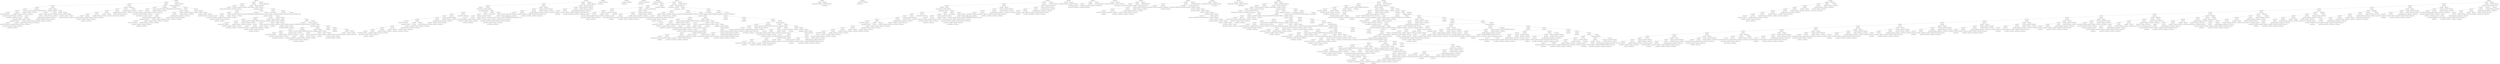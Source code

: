 digraph BinaryTree {
"0x60300018a480" [label="StatementSeqNode" shape=box]
"0x60300018a420" [label="StatementSeqNode" shape=box]
"0x603000189d60" [label="StatementSeqNode" shape=box]
"0x603000189a30" [label="StatementSeqNode" shape=box]
"0x603000189520" [label="StatementSeqNode" shape=box]
"0x6030001894c0" [label="StatementSeqNode" shape=box]
"0x603000189490" [label="StatementSeqNode" shape=box]
"0x6030001893d0" [label="StatementMoveNode" shape=box]
"0x6040001709d0" [label="ExpressionLocalNode: node" shape=box]
"0x6030001893d0" -> "0x6040001709d0"
"0x6020000e2970" [label="ExpressionTempNode" shape=box]
"0x604000170a50" [label="TempNode: auxiliary@1189" shape=box]
"0x6020000e2970" -> "0x604000170a50"
"0x6030001893d0" -> "0x6020000e2970"
"0x603000189490" -> "0x6030001893d0"
"0x603000189460" [label="StatementMoveNode" shape=box]
"0x604000170a90" [label="ExpressionCallNode" shape=box]
"0x6020000e28f0" [label="ExpressionNameNode" shape=box]
"0x604000167c90" [label="LabelNode: GetHas_Left@1868" shape=box]
"0x6020000e28f0" -> "0x604000167c90"
"0x604000170a90" -> "0x6020000e28f0"
"0x6020000e2930" [label="ExpressionTempNode" shape=box]
"0x604000170a10" [label="TempNode: auxiliary@1189" shape=box]
"0x6020000e2930" -> "0x604000170a10"
"0x604000170a90" -> "0x6020000e2930"
"0x603000189460" -> "0x604000170a90"
"0x6020000e29d0" [label="ExpressionTempNode" shape=box]
"0x604000170b10" [label="TempNode: auxiliary@1190" shape=box]
"0x6020000e29d0" -> "0x604000170b10"
"0x603000189460" -> "0x6020000e29d0"
"0x603000189490" -> "0x603000189460"
"0x6030001894c0" -> "0x603000189490"
"0x603000189430" [label="StatementMoveNode" shape=box]
"0x6020000e29b0" [label="ExpressionTempNode" shape=box]
"0x604000170ad0" [label="TempNode: auxiliary@1189" shape=box]
"0x6020000e29b0" -> "0x604000170ad0"
"0x603000189430" -> "0x6020000e29b0"
"0x6020000e28d0" [label="ExpressionTempNode" shape=box]
"0x6040001687d0" [label="TempNode: auxiliary@1099" shape=box]
"0x6020000e28d0" -> "0x6040001687d0"
"0x603000189430" -> "0x6020000e28d0"
"0x6030001894c0" -> "0x603000189430"
"0x603000189520" -> "0x6030001894c0"
"0x604000170b50" [label="StatementCJumpNode: 1" shape=box]
"0x6020000e28b0" [label="ExpressionConstNode: 0" shape=box]
"0x604000170b50" -> "0x6020000e28b0"
"0x6020000e29f0" [label="ExpressionTempNode" shape=box]
"0x604000168790" [label="TempNode: auxiliary@1098" shape=box]
"0x6020000e29f0" -> "0x604000168790"
"0x604000170b50" -> "0x6020000e29f0"
"0x604000167f90" [label="LabelNode: if_false@1872" shape=box]
"0x604000170b50" -> "0x604000167f90"
"0x604000167f50" [label="LabelNode: if_true@1871" shape=box]
"0x604000170b50" -> "0x604000167f50"
"0x603000189520" -> "0x604000170b50"
"0x603000189a30" -> "0x603000189520"
"0x603000189a00" [label="StatementSeqNode" shape=box]
"0x6020000e2a10" [label="StatementLabelNode" shape=box]
"0x604000168010" [label="LabelNode: if_true@1871" shape=box]
"0x6020000e2a10" -> "0x604000168010"
"0x603000189a00" -> "0x6020000e2a10"
"0x6030001899d0" [label="StatementSeqNode" shape=box]
"0x6030001898e0" [label="StatementSeqNode" shape=box]
"0x603000189850" [label="StatementSeqNode" shape=box]
"0x603000189820" [label="StatementSeqNode" shape=box]
"0x603000189760" [label="StatementSeqNode" shape=box]
"0x6030001896a0" [label="StatementMoveNode" shape=box]
"0x604000170b90" [label="ExpressionLocalNode: this" shape=box]
"0x6030001896a0" -> "0x604000170b90"
"0x6020000e2c30" [label="ExpressionTempNode" shape=box]
"0x604000170d90" [label="TempNode: auxiliary@1193" shape=box]
"0x6020000e2c30" -> "0x604000170d90"
"0x6030001896a0" -> "0x6020000e2c30"
"0x603000189760" -> "0x6030001896a0"
"0x603000189730" [label="StatementSeqNode" shape=box]
"0x603000189640" [label="StatementSeqNode" shape=box]
"0x603000189610" [label="StatementSeqNode" shape=box]
"0x603000189550" [label="StatementMoveNode" shape=box]
"0x604000170bd0" [label="ExpressionLocalNode: node" shape=box]
"0x603000189550" -> "0x604000170bd0"
"0x6020000e2b30" [label="ExpressionTempNode" shape=box]
"0x604000170c50" [label="TempNode: auxiliary@1191" shape=box]
"0x6020000e2b30" -> "0x604000170c50"
"0x603000189550" -> "0x6020000e2b30"
"0x603000189610" -> "0x603000189550"
"0x6030001895e0" [label="StatementMoveNode" shape=box]
"0x604000170c90" [label="ExpressionCallNode" shape=box]
"0x6020000e2ab0" [label="ExpressionNameNode" shape=box]
"0x604000167e10" [label="LabelNode: GetLeft@1870" shape=box]
"0x6020000e2ab0" -> "0x604000167e10"
"0x604000170c90" -> "0x6020000e2ab0"
"0x6020000e2af0" [label="ExpressionTempNode" shape=box]
"0x604000170c10" [label="TempNode: auxiliary@1191" shape=box]
"0x6020000e2af0" -> "0x604000170c10"
"0x604000170c90" -> "0x6020000e2af0"
"0x6030001895e0" -> "0x604000170c90"
"0x6020000e2b90" [label="ExpressionTempNode" shape=box]
"0x604000170d10" [label="TempNode: auxiliary@1192" shape=box]
"0x6020000e2b90" -> "0x604000170d10"
"0x6030001895e0" -> "0x6020000e2b90"
"0x603000189610" -> "0x6030001895e0"
"0x603000189640" -> "0x603000189610"
"0x6030001895b0" [label="StatementMoveNode" shape=box]
"0x6020000e2b70" [label="ExpressionTempNode" shape=box]
"0x604000170cd0" [label="TempNode: auxiliary@1191" shape=box]
"0x6020000e2b70" -> "0x604000170cd0"
"0x6030001895b0" -> "0x6020000e2b70"
"0x6020000e2a90" [label="ExpressionTempNode" shape=box]
"0x604000168950" [label="TempNode: auxiliary@1100" shape=box]
"0x6020000e2a90" -> "0x604000168950"
"0x6030001895b0" -> "0x6020000e2a90"
"0x603000189640" -> "0x6030001895b0"
"0x603000189730" -> "0x603000189640"
"0x6030001896d0" [label="StatementMoveNode" shape=box]
"0x6020000e2bb0" [label="ExpressionTempNode" shape=box]
"0x604000168910" [label="TempNode: auxiliary@1099" shape=box]
"0x6020000e2bb0" -> "0x604000168910"
"0x6030001896d0" -> "0x6020000e2bb0"
"0x6020000e2cd0" [label="ExpressionTempNode" shape=box]
"0x604000170e10" [label="TempNode: auxiliary@1194" shape=box]
"0x6020000e2cd0" -> "0x604000170e10"
"0x6030001896d0" -> "0x6020000e2cd0"
"0x603000189730" -> "0x6030001896d0"
"0x603000189760" -> "0x603000189730"
"0x603000189820" -> "0x603000189760"
"0x6030001897f0" [label="StatementMoveNode" shape=box]
"0x604000170e50" [label="ExpressionCallNode" shape=box]
"0x6020000e2a50" [label="ExpressionNameNode" shape=box]
"0x604000167d50" [label="LabelNode: RecPrint@1869" shape=box]
"0x6020000e2a50" -> "0x604000167d50"
"0x604000170e50" -> "0x6020000e2a50"
"0x6020000e2bf0" [label="ExpressionTempNode" shape=box]
"0x604000170d50" [label="TempNode: auxiliary@1193" shape=box]
"0x6020000e2bf0" -> "0x604000170d50"
"0x604000170e50" -> "0x6020000e2bf0"
"0x6020000e2c90" [label="ExpressionTempNode" shape=box]
"0x604000170dd0" [label="TempNode: auxiliary@1194" shape=box]
"0x6020000e2c90" -> "0x604000170dd0"
"0x604000170e50" -> "0x6020000e2c90"
"0x6030001897f0" -> "0x604000170e50"
"0x6020000e2d10" [label="ExpressionTempNode" shape=box]
"0x604000170ed0" [label="TempNode: auxiliary@1195" shape=box]
"0x6020000e2d10" -> "0x604000170ed0"
"0x6030001897f0" -> "0x6020000e2d10"
"0x603000189820" -> "0x6030001897f0"
"0x603000189850" -> "0x603000189820"
"0x6030001897c0" [label="StatementMoveNode" shape=box]
"0x6020000e2cf0" [label="ExpressionTempNode" shape=box]
"0x604000170e90" [label="TempNode: auxiliary@1194" shape=box]
"0x6020000e2cf0" -> "0x604000170e90"
"0x6030001897c0" -> "0x6020000e2cf0"
"0x6020000e2a30" [label="ExpressionTempNode" shape=box]
"0x604000168a10" [label="TempNode: auxiliary@1101" shape=box]
"0x6020000e2a30" -> "0x604000168a10"
"0x6030001897c0" -> "0x6020000e2a30"
"0x603000189850" -> "0x6030001897c0"
"0x6030001898e0" -> "0x603000189850"
"0x6030001898b0" [label="StatementMoveNode" shape=box]
"0x604000170f10" [label="ExpressionLocalNode: ntb" shape=box]
"0x6030001898b0" -> "0x604000170f10"
"0x6020000e2d30" [label="ExpressionTempNode" shape=box]
"0x6040001689d0" [label="TempNode: auxiliary@1100" shape=box]
"0x6020000e2d30" -> "0x6040001689d0"
"0x6030001898b0" -> "0x6020000e2d30"
"0x6030001898e0" -> "0x6030001898b0"
"0x6030001899d0" -> "0x6030001898e0"
"0x6030001899a0" [label="StatementSeqNode" shape=box]
"0x6020000e2d50" [label="StatementJumpNode" shape=box]
"0x604000167fd0" [label="LabelNode: if_end@1873" shape=box]
"0x6020000e2d50" -> "0x604000167fd0"
"0x6030001899a0" -> "0x6020000e2d50"
"0x603000189970" [label="StatementSeqNode" shape=box]
"0x6020000e2d70" [label="StatementLabelNode" shape=box]
"0x604000168050" [label="LabelNode: if_false@1872" shape=box]
"0x6020000e2d70" -> "0x604000168050"
"0x603000189970" -> "0x6020000e2d70"
"0x603000189940" [label="StatementSeqNode" shape=box]
"0x603000189910" [label="StatementMoveNode" shape=box]
"0x604000170f50" [label="ExpressionLocalNode: ntb" shape=box]
"0x603000189910" -> "0x604000170f50"
"0x6020000e2d90" [label="ExpressionConstNode: 1" shape=box]
"0x603000189910" -> "0x6020000e2d90"
"0x603000189940" -> "0x603000189910"
"0x6020000e2db0" [label="StatementLabelNode" shape=box]
"0x604000168090" [label="LabelNode: if_end@1873" shape=box]
"0x6020000e2db0" -> "0x604000168090"
"0x603000189940" -> "0x6020000e2db0"
"0x603000189970" -> "0x603000189940"
"0x6030001899a0" -> "0x603000189970"
"0x6030001899d0" -> "0x6030001899a0"
"0x603000189a00" -> "0x6030001899d0"
"0x603000189a30" -> "0x603000189a00"
"0x603000189d60" -> "0x603000189a30"
"0x603000189d30" [label="StatementSeqNode" shape=box]
"0x603000189cd0" [label="StatementSeqNode" shape=box]
"0x603000189ca0" [label="StatementSeqNode" shape=box]
"0x603000189be0" [label="StatementSeqNode" shape=box]
"0x603000189b50" [label="StatementSeqNode" shape=box]
"0x603000189b20" [label="StatementSeqNode" shape=box]
"0x603000189a60" [label="StatementMoveNode" shape=box]
"0x604000170f90" [label="ExpressionLocalNode: node" shape=box]
"0x603000189a60" -> "0x604000170f90"
"0x6020000e2eb0" [label="ExpressionTempNode" shape=box]
"0x604000171010" [label="TempNode: auxiliary@1196" shape=box]
"0x6020000e2eb0" -> "0x604000171010"
"0x603000189a60" -> "0x6020000e2eb0"
"0x603000189b20" -> "0x603000189a60"
"0x603000189af0" [label="StatementMoveNode" shape=box]
"0x604000171050" [label="ExpressionCallNode" shape=box]
"0x6020000e2e30" [label="ExpressionNameNode" shape=box]
"0x604000168110" [label="LabelNode: GetKey@1874" shape=box]
"0x6020000e2e30" -> "0x604000168110"
"0x604000171050" -> "0x6020000e2e30"
"0x6020000e2e70" [label="ExpressionTempNode" shape=box]
"0x604000170fd0" [label="TempNode: auxiliary@1196" shape=box]
"0x6020000e2e70" -> "0x604000170fd0"
"0x604000171050" -> "0x6020000e2e70"
"0x603000189af0" -> "0x604000171050"
"0x6020000e2f10" [label="ExpressionTempNode" shape=box]
"0x6040001710d0" [label="TempNode: auxiliary@1197" shape=box]
"0x6020000e2f10" -> "0x6040001710d0"
"0x603000189af0" -> "0x6020000e2f10"
"0x603000189b20" -> "0x603000189af0"
"0x603000189b50" -> "0x603000189b20"
"0x603000189ac0" [label="StatementMoveNode" shape=box]
"0x6020000e2ef0" [label="ExpressionTempNode" shape=box]
"0x604000171090" [label="TempNode: auxiliary@1196" shape=box]
"0x6020000e2ef0" -> "0x604000171090"
"0x603000189ac0" -> "0x6020000e2ef0"
"0x6020000e2e10" [label="ExpressionTempNode" shape=box]
"0x604000168b90" [label="TempNode: auxiliary@1102" shape=box]
"0x6020000e2e10" -> "0x604000168b90"
"0x603000189ac0" -> "0x6020000e2e10"
"0x603000189b50" -> "0x603000189ac0"
"0x603000189be0" -> "0x603000189b50"
"0x603000189bb0" [label="StatementMoveNode" shape=box]
"0x6020000e2f30" [label="ExpressionTempNode" shape=box]
"0x604000168b50" [label="TempNode: auxiliary@1101" shape=box]
"0x6020000e2f30" -> "0x604000168b50"
"0x603000189bb0" -> "0x6020000e2f30"
"0x6020000e2fd0" [label="ExpressionTempNode" shape=box]
"0x604000171150" [label="TempNode: auxiliary@1198" shape=box]
"0x6020000e2fd0" -> "0x604000171150"
"0x603000189bb0" -> "0x6020000e2fd0"
"0x603000189be0" -> "0x603000189bb0"
"0x603000189ca0" -> "0x603000189be0"
"0x603000189c70" [label="StatementMoveNode" shape=box]
"0x604000171190" [label="ExpressionCallNode" shape=box]
"0x6020000e2df0" [label="ExpressionNameNode" shape=box]
"0x6040001681d0" [label="LabelNode: System.out.println@1875" shape=box]
"0x6020000e2df0" -> "0x6040001681d0"
"0x604000171190" -> "0x6020000e2df0"
"0x6020000e2f90" [label="ExpressionTempNode" shape=box]
"0x604000171110" [label="TempNode: auxiliary@1198" shape=box]
"0x6020000e2f90" -> "0x604000171110"
"0x604000171190" -> "0x6020000e2f90"
"0x603000189c70" -> "0x604000171190"
"0x6020000e3030" [label="ExpressionTempNode" shape=box]
"0x604000171210" [label="TempNode: auxiliary@1199" shape=box]
"0x6020000e3030" -> "0x604000171210"
"0x603000189c70" -> "0x6020000e3030"
"0x603000189ca0" -> "0x603000189c70"
"0x603000189cd0" -> "0x603000189ca0"
"0x603000189c40" [label="StatementMoveNode" shape=box]
"0x6020000e3010" [label="ExpressionTempNode" shape=box]
"0x6040001711d0" [label="TempNode: auxiliary@1198" shape=box]
"0x6020000e3010" -> "0x6040001711d0"
"0x603000189c40" -> "0x6020000e3010"
"0x6020000e2dd0" [label="ExpressionTempNode" shape=box]
"0x604000168c50" [label="TempNode: auxiliary@1103" shape=box]
"0x6020000e2dd0" -> "0x604000168c50"
"0x603000189c40" -> "0x6020000e2dd0"
"0x603000189cd0" -> "0x603000189c40"
"0x603000189d30" -> "0x603000189cd0"
"0x6020000e3070" [label="StatementExpressionNode" shape=box]
"0x6020000e3050" [label="ExpressionTempNode" shape=box]
"0x604000168c10" [label="TempNode: auxiliary@1102" shape=box]
"0x6020000e3050" -> "0x604000168c10"
"0x6020000e3070" -> "0x6020000e3050"
"0x603000189d30" -> "0x6020000e3070"
"0x603000189d60" -> "0x603000189d30"
"0x60300018a420" -> "0x603000189d60"
"0x60300018a3f0" [label="StatementSeqNode" shape=box]
"0x603000189ee0" [label="StatementSeqNode" shape=box]
"0x603000189e80" [label="StatementSeqNode" shape=box]
"0x603000189e50" [label="StatementSeqNode" shape=box]
"0x603000189d90" [label="StatementMoveNode" shape=box]
"0x604000171250" [label="ExpressionLocalNode: node" shape=box]
"0x603000189d90" -> "0x604000171250"
"0x6020000e3150" [label="ExpressionTempNode" shape=box]
"0x6040001712d0" [label="TempNode: auxiliary@1200" shape=box]
"0x6020000e3150" -> "0x6040001712d0"
"0x603000189d90" -> "0x6020000e3150"
"0x603000189e50" -> "0x603000189d90"
"0x603000189e20" [label="StatementMoveNode" shape=box]
"0x604000171310" [label="ExpressionCallNode" shape=box]
"0x6020000e30d0" [label="ExpressionNameNode" shape=box]
"0x604000168290" [label="LabelNode: GetHas_Right@1876" shape=box]
"0x6020000e30d0" -> "0x604000168290"
"0x604000171310" -> "0x6020000e30d0"
"0x6020000e3110" [label="ExpressionTempNode" shape=box]
"0x604000171290" [label="TempNode: auxiliary@1200" shape=box]
"0x6020000e3110" -> "0x604000171290"
"0x604000171310" -> "0x6020000e3110"
"0x603000189e20" -> "0x604000171310"
"0x6020000e31b0" [label="ExpressionTempNode" shape=box]
"0x604000171390" [label="TempNode: auxiliary@1201" shape=box]
"0x6020000e31b0" -> "0x604000171390"
"0x603000189e20" -> "0x6020000e31b0"
"0x603000189e50" -> "0x603000189e20"
"0x603000189e80" -> "0x603000189e50"
"0x603000189df0" [label="StatementMoveNode" shape=box]
"0x6020000e3190" [label="ExpressionTempNode" shape=box]
"0x604000171350" [label="TempNode: auxiliary@1200" shape=box]
"0x6020000e3190" -> "0x604000171350"
"0x603000189df0" -> "0x6020000e3190"
"0x6020000e30b0" [label="ExpressionTempNode" shape=box]
"0x604000168d50" [label="TempNode: auxiliary@1104" shape=box]
"0x6020000e30b0" -> "0x604000168d50"
"0x603000189df0" -> "0x6020000e30b0"
"0x603000189e80" -> "0x603000189df0"
"0x603000189ee0" -> "0x603000189e80"
"0x6040001713d0" [label="StatementCJumpNode: 1" shape=box]
"0x6020000e3090" [label="ExpressionConstNode: 0" shape=box]
"0x6040001713d0" -> "0x6020000e3090"
"0x6020000e31d0" [label="ExpressionTempNode" shape=box]
"0x604000168d10" [label="TempNode: auxiliary@1103" shape=box]
"0x6020000e31d0" -> "0x604000168d10"
"0x6040001713d0" -> "0x6020000e31d0"
"0x604000168590" [label="LabelNode: if_false@1880" shape=box]
"0x6040001713d0" -> "0x604000168590"
"0x604000168550" [label="LabelNode: if_true@1879" shape=box]
"0x6040001713d0" -> "0x604000168550"
"0x603000189ee0" -> "0x6040001713d0"
"0x60300018a3f0" -> "0x603000189ee0"
"0x60300018a3c0" [label="StatementSeqNode" shape=box]
"0x6020000e31f0" [label="StatementLabelNode" shape=box]
"0x604000168610" [label="LabelNode: if_true@1879" shape=box]
"0x6020000e31f0" -> "0x604000168610"
"0x60300018a3c0" -> "0x6020000e31f0"
"0x60300018a390" [label="StatementSeqNode" shape=box]
"0x60300018a2a0" [label="StatementSeqNode" shape=box]
"0x60300018a210" [label="StatementSeqNode" shape=box]
"0x60300018a1e0" [label="StatementSeqNode" shape=box]
"0x60300018a120" [label="StatementSeqNode" shape=box]
"0x60300018a060" [label="StatementMoveNode" shape=box]
"0x604000171410" [label="ExpressionLocalNode: this" shape=box]
"0x60300018a060" -> "0x604000171410"
"0x6020000e3410" [label="ExpressionTempNode" shape=box]
"0x604000171610" [label="TempNode: auxiliary@1204" shape=box]
"0x6020000e3410" -> "0x604000171610"
"0x60300018a060" -> "0x6020000e3410"
"0x60300018a120" -> "0x60300018a060"
"0x60300018a0f0" [label="StatementSeqNode" shape=box]
"0x60300018a000" [label="StatementSeqNode" shape=box]
"0x603000189fd0" [label="StatementSeqNode" shape=box]
"0x603000189f10" [label="StatementMoveNode" shape=box]
"0x604000171450" [label="ExpressionLocalNode: node" shape=box]
"0x603000189f10" -> "0x604000171450"
"0x6020000e3310" [label="ExpressionTempNode" shape=box]
"0x6040001714d0" [label="TempNode: auxiliary@1202" shape=box]
"0x6020000e3310" -> "0x6040001714d0"
"0x603000189f10" -> "0x6020000e3310"
"0x603000189fd0" -> "0x603000189f10"
"0x603000189fa0" [label="StatementMoveNode" shape=box]
"0x604000171510" [label="ExpressionCallNode" shape=box]
"0x6020000e3290" [label="ExpressionNameNode" shape=box]
"0x604000168410" [label="LabelNode: GetRight@1878" shape=box]
"0x6020000e3290" -> "0x604000168410"
"0x604000171510" -> "0x6020000e3290"
"0x6020000e32d0" [label="ExpressionTempNode" shape=box]
"0x604000171490" [label="TempNode: auxiliary@1202" shape=box]
"0x6020000e32d0" -> "0x604000171490"
"0x604000171510" -> "0x6020000e32d0"
"0x603000189fa0" -> "0x604000171510"
"0x6020000e3370" [label="ExpressionTempNode" shape=box]
"0x604000171590" [label="TempNode: auxiliary@1203" shape=box]
"0x6020000e3370" -> "0x604000171590"
"0x603000189fa0" -> "0x6020000e3370"
"0x603000189fd0" -> "0x603000189fa0"
"0x60300018a000" -> "0x603000189fd0"
"0x603000189f70" [label="StatementMoveNode" shape=box]
"0x6020000e3350" [label="ExpressionTempNode" shape=box]
"0x604000171550" [label="TempNode: auxiliary@1202" shape=box]
"0x6020000e3350" -> "0x604000171550"
"0x603000189f70" -> "0x6020000e3350"
"0x6020000e3270" [label="ExpressionTempNode" shape=box]
"0x604000168ed0" [label="TempNode: auxiliary@1105" shape=box]
"0x6020000e3270" -> "0x604000168ed0"
"0x603000189f70" -> "0x6020000e3270"
"0x60300018a000" -> "0x603000189f70"
"0x60300018a0f0" -> "0x60300018a000"
"0x60300018a090" [label="StatementMoveNode" shape=box]
"0x6020000e3390" [label="ExpressionTempNode" shape=box]
"0x604000168e90" [label="TempNode: auxiliary@1104" shape=box]
"0x6020000e3390" -> "0x604000168e90"
"0x60300018a090" -> "0x6020000e3390"
"0x6020000e34b0" [label="ExpressionTempNode" shape=box]
"0x604000171690" [label="TempNode: auxiliary@1205" shape=box]
"0x6020000e34b0" -> "0x604000171690"
"0x60300018a090" -> "0x6020000e34b0"
"0x60300018a0f0" -> "0x60300018a090"
"0x60300018a120" -> "0x60300018a0f0"
"0x60300018a1e0" -> "0x60300018a120"
"0x60300018a1b0" [label="StatementMoveNode" shape=box]
"0x6040001716d0" [label="ExpressionCallNode" shape=box]
"0x6020000e3230" [label="ExpressionNameNode" shape=box]
"0x604000168350" [label="LabelNode: RecPrint@1877" shape=box]
"0x6020000e3230" -> "0x604000168350"
"0x6040001716d0" -> "0x6020000e3230"
"0x6020000e33d0" [label="ExpressionTempNode" shape=box]
"0x6040001715d0" [label="TempNode: auxiliary@1204" shape=box]
"0x6020000e33d0" -> "0x6040001715d0"
"0x6040001716d0" -> "0x6020000e33d0"
"0x6020000e3470" [label="ExpressionTempNode" shape=box]
"0x604000171650" [label="TempNode: auxiliary@1205" shape=box]
"0x6020000e3470" -> "0x604000171650"
"0x6040001716d0" -> "0x6020000e3470"
"0x60300018a1b0" -> "0x6040001716d0"
"0x6020000e34f0" [label="ExpressionTempNode" shape=box]
"0x604000171750" [label="TempNode: auxiliary@1206" shape=box]
"0x6020000e34f0" -> "0x604000171750"
"0x60300018a1b0" -> "0x6020000e34f0"
"0x60300018a1e0" -> "0x60300018a1b0"
"0x60300018a210" -> "0x60300018a1e0"
"0x60300018a180" [label="StatementMoveNode" shape=box]
"0x6020000e34d0" [label="ExpressionTempNode" shape=box]
"0x604000171710" [label="TempNode: auxiliary@1205" shape=box]
"0x6020000e34d0" -> "0x604000171710"
"0x60300018a180" -> "0x6020000e34d0"
"0x6020000e3210" [label="ExpressionTempNode" shape=box]
"0x604000168f90" [label="TempNode: auxiliary@1106" shape=box]
"0x6020000e3210" -> "0x604000168f90"
"0x60300018a180" -> "0x6020000e3210"
"0x60300018a210" -> "0x60300018a180"
"0x60300018a2a0" -> "0x60300018a210"
"0x60300018a270" [label="StatementMoveNode" shape=box]
"0x604000171790" [label="ExpressionLocalNode: ntb" shape=box]
"0x60300018a270" -> "0x604000171790"
"0x6020000e3510" [label="ExpressionTempNode" shape=box]
"0x604000168f50" [label="TempNode: auxiliary@1105" shape=box]
"0x6020000e3510" -> "0x604000168f50"
"0x60300018a270" -> "0x6020000e3510"
"0x60300018a2a0" -> "0x60300018a270"
"0x60300018a390" -> "0x60300018a2a0"
"0x60300018a360" [label="StatementSeqNode" shape=box]
"0x6020000e3530" [label="StatementJumpNode" shape=box]
"0x6040001685d0" [label="LabelNode: if_end@1881" shape=box]
"0x6020000e3530" -> "0x6040001685d0"
"0x60300018a360" -> "0x6020000e3530"
"0x60300018a330" [label="StatementSeqNode" shape=box]
"0x6020000e3550" [label="StatementLabelNode" shape=box]
"0x604000168650" [label="LabelNode: if_false@1880" shape=box]
"0x6020000e3550" -> "0x604000168650"
"0x60300018a330" -> "0x6020000e3550"
"0x60300018a300" [label="StatementSeqNode" shape=box]
"0x60300018a2d0" [label="StatementMoveNode" shape=box]
"0x6040001717d0" [label="ExpressionLocalNode: ntb" shape=box]
"0x60300018a2d0" -> "0x6040001717d0"
"0x6020000e3570" [label="ExpressionConstNode: 1" shape=box]
"0x60300018a2d0" -> "0x6020000e3570"
"0x60300018a300" -> "0x60300018a2d0"
"0x6020000e3590" [label="StatementLabelNode" shape=box]
"0x604000168690" [label="LabelNode: if_end@1881" shape=box]
"0x6020000e3590" -> "0x604000168690"
"0x60300018a300" -> "0x6020000e3590"
"0x60300018a330" -> "0x60300018a300"
"0x60300018a360" -> "0x60300018a330"
"0x60300018a390" -> "0x60300018a360"
"0x60300018a3c0" -> "0x60300018a390"
"0x60300018a3f0" -> "0x60300018a3c0"
"0x60300018a420" -> "0x60300018a3f0"
"0x60300018a480" -> "0x60300018a420"
"0x60300018a450" [label="StatementMoveNode" shape=box]
"0x6020000e35d0" [label="ExpressionTempNode" shape=box]
"0x604000168710" [label="TempNode: return@return@29" shape=box]
"0x6020000e35d0" -> "0x604000168710"
"0x60300018a450" -> "0x6020000e35d0"
"0x6020000e35b0" [label="ExpressionConstNode: 1" shape=box]
"0x60300018a450" -> "0x6020000e35b0"
"0x60300018a480" -> "0x60300018a450"
"0x60300018b4a0" [label="StatementSeqNode" shape=box]
"0x60300018b440" [label="StatementSeqNode" shape=box]
"0x60300018a570" [label="StatementSeqNode" shape=box]
"0x60300018a510" [label="StatementSeqNode" shape=box]
"0x60300018a4b0" [label="StatementMoveNode" shape=box]
"0x604000171850" [label="ExpressionLocalNode: current_node" shape=box]
"0x60300018a4b0" -> "0x604000171850"
"0x604000171810" [label="ExpressionLocalNode: this" shape=box]
"0x60300018a4b0" -> "0x604000171810"
"0x60300018a510" -> "0x60300018a4b0"
"0x60300018a4e0" [label="StatementMoveNode" shape=box]
"0x604000171890" [label="ExpressionLocalNode: cont" shape=box]
"0x60300018a4e0" -> "0x604000171890"
"0x6020000e35f0" [label="ExpressionConstNode: 1" shape=box]
"0x60300018a4e0" -> "0x6020000e35f0"
"0x60300018a510" -> "0x60300018a4e0"
"0x60300018a570" -> "0x60300018a510"
"0x60300018a540" [label="StatementMoveNode" shape=box]
"0x6040001718d0" [label="ExpressionLocalNode: ifound" shape=box]
"0x60300018a540" -> "0x6040001718d0"
"0x6020000e3610" [label="ExpressionConstNode: 0" shape=box]
"0x60300018a540" -> "0x6020000e3610"
"0x60300018a570" -> "0x60300018a540"
"0x60300018b440" -> "0x60300018a570"
"0x60300018b410" [label="StatementSeqNode" shape=box]
"0x6020000e3630" [label="StatementJumpNode" shape=box]
"0x604000167810" [label="LabelNode: while_conditional@1864" shape=box]
"0x6020000e3630" -> "0x604000167810"
"0x60300018b410" -> "0x6020000e3630"
"0x60300018b3e0" [label="StatementSeqNode" shape=box]
"0x6020000e3650" [label="StatementLabelNode" shape=box]
"0x604000167950" [label="LabelNode: while_true@1865" shape=box]
"0x6020000e3650" -> "0x604000167950"
"0x60300018b3e0" -> "0x6020000e3650"
"0x60300018b3b0" [label="StatementSeqNode" shape=box]
"0x60300018b320" [label="StatementSeqNode" shape=box]
"0x60300018a720" [label="StatementSeqNode" shape=box]
"0x60300018a690" [label="StatementSeqNode" shape=box]
"0x60300018a660" [label="StatementSeqNode" shape=box]
"0x60300018a5a0" [label="StatementMoveNode" shape=box]
"0x604000171910" [label="ExpressionLocalNode: current_node" shape=box]
"0x60300018a5a0" -> "0x604000171910"
"0x6020000e3710" [label="ExpressionTempNode" shape=box]
"0x604000171990" [label="TempNode: auxiliary@1207" shape=box]
"0x6020000e3710" -> "0x604000171990"
"0x60300018a5a0" -> "0x6020000e3710"
"0x60300018a660" -> "0x60300018a5a0"
"0x60300018a630" [label="StatementMoveNode" shape=box]
"0x6040001719d0" [label="ExpressionCallNode" shape=box]
"0x6020000e3690" [label="ExpressionNameNode" shape=box]
"0x604000166a90" [label="LabelNode: GetKey@1847" shape=box]
"0x6020000e3690" -> "0x604000166a90"
"0x6040001719d0" -> "0x6020000e3690"
"0x6020000e36d0" [label="ExpressionTempNode" shape=box]
"0x604000171950" [label="TempNode: auxiliary@1207" shape=box]
"0x6020000e36d0" -> "0x604000171950"
"0x6040001719d0" -> "0x6020000e36d0"
"0x60300018a630" -> "0x6040001719d0"
"0x6020000e3770" [label="ExpressionTempNode" shape=box]
"0x604000171a50" [label="TempNode: auxiliary@1208" shape=box]
"0x6020000e3770" -> "0x604000171a50"
"0x60300018a630" -> "0x6020000e3770"
"0x60300018a660" -> "0x60300018a630"
"0x60300018a690" -> "0x60300018a660"
"0x60300018a600" [label="StatementMoveNode" shape=box]
"0x6020000e3750" [label="ExpressionTempNode" shape=box]
"0x604000171a10" [label="TempNode: auxiliary@1207" shape=box]
"0x6020000e3750" -> "0x604000171a10"
"0x60300018a600" -> "0x6020000e3750"
"0x6020000e3670" [label="ExpressionTempNode" shape=box]
"0x604000169210" [label="TempNode: auxiliary@1107" shape=box]
"0x6020000e3670" -> "0x604000169210"
"0x60300018a600" -> "0x6020000e3670"
"0x60300018a690" -> "0x60300018a600"
"0x60300018a720" -> "0x60300018a690"
"0x60300018a6f0" [label="StatementMoveNode" shape=box]
"0x604000171a90" [label="ExpressionLocalNode: key_aux" shape=box]
"0x60300018a6f0" -> "0x604000171a90"
"0x6020000e3790" [label="ExpressionTempNode" shape=box]
"0x6040001691d0" [label="TempNode: auxiliary@1106" shape=box]
"0x6020000e3790" -> "0x6040001691d0"
"0x60300018a6f0" -> "0x6020000e3790"
"0x60300018a720" -> "0x60300018a6f0"
"0x60300018b320" -> "0x60300018a720"
"0x60300018b2f0" [label="StatementSeqNode" shape=box]
"0x604000171b50" [label="StatementCJumpNode: 2" shape=box]
"0x604000171ad0" [label="ExpressionLocalNode: v_key" shape=box]
"0x604000171b50" -> "0x604000171ad0"
"0x604000171b10" [label="ExpressionLocalNode: key_aux" shape=box]
"0x604000171b50" -> "0x604000171b10"
"0x604000167690" [label="LabelNode: if_false@1862" shape=box]
"0x604000171b50" -> "0x604000167690"
"0x604000167650" [label="LabelNode: if_true@1861" shape=box]
"0x604000171b50" -> "0x604000167650"
"0x60300018b2f0" -> "0x604000171b50"
"0x60300018b2c0" [label="StatementSeqNode" shape=box]
"0x6020000e37b0" [label="StatementLabelNode" shape=box]
"0x604000167710" [label="LabelNode: if_true@1861" shape=box]
"0x6020000e37b0" -> "0x604000167710"
"0x60300018b2c0" -> "0x6020000e37b0"
"0x60300018b290" [label="StatementSeqNode" shape=box]
"0x60300018aba0" [label="StatementSeqNode" shape=box]
"0x60300018a8a0" [label="StatementSeqNode" shape=box]
"0x60300018a840" [label="StatementSeqNode" shape=box]
"0x60300018a810" [label="StatementSeqNode" shape=box]
"0x60300018a750" [label="StatementMoveNode" shape=box]
"0x604000171b90" [label="ExpressionLocalNode: current_node" shape=box]
"0x60300018a750" -> "0x604000171b90"
"0x6020000e3890" [label="ExpressionTempNode" shape=box]
"0x604000171c10" [label="TempNode: auxiliary@1209" shape=box]
"0x6020000e3890" -> "0x604000171c10"
"0x60300018a750" -> "0x6020000e3890"
"0x60300018a810" -> "0x60300018a750"
"0x60300018a7e0" [label="StatementMoveNode" shape=box]
"0x604000171c50" [label="ExpressionCallNode" shape=box]
"0x6020000e3810" [label="ExpressionNameNode" shape=box]
"0x604000166c10" [label="LabelNode: GetHas_Left@1848" shape=box]
"0x6020000e3810" -> "0x604000166c10"
"0x604000171c50" -> "0x6020000e3810"
"0x6020000e3850" [label="ExpressionTempNode" shape=box]
"0x604000171bd0" [label="TempNode: auxiliary@1209" shape=box]
"0x6020000e3850" -> "0x604000171bd0"
"0x604000171c50" -> "0x6020000e3850"
"0x60300018a7e0" -> "0x604000171c50"
"0x6020000e38f0" [label="ExpressionTempNode" shape=box]
"0x604000171cd0" [label="TempNode: auxiliary@1210" shape=box]
"0x6020000e38f0" -> "0x604000171cd0"
"0x60300018a7e0" -> "0x6020000e38f0"
"0x60300018a810" -> "0x60300018a7e0"
"0x60300018a840" -> "0x60300018a810"
"0x60300018a7b0" [label="StatementMoveNode" shape=box]
"0x6020000e38d0" [label="ExpressionTempNode" shape=box]
"0x604000171c90" [label="TempNode: auxiliary@1209" shape=box]
"0x6020000e38d0" -> "0x604000171c90"
"0x60300018a7b0" -> "0x6020000e38d0"
"0x6020000e37f0" [label="ExpressionTempNode" shape=box]
"0x604000169410" [label="TempNode: auxiliary@1108" shape=box]
"0x6020000e37f0" -> "0x604000169410"
"0x60300018a7b0" -> "0x6020000e37f0"
"0x60300018a840" -> "0x60300018a7b0"
"0x60300018a8a0" -> "0x60300018a840"
"0x604000171d10" [label="StatementCJumpNode: 1" shape=box]
"0x6020000e37d0" [label="ExpressionConstNode: 0" shape=box]
"0x604000171d10" -> "0x6020000e37d0"
"0x6020000e3910" [label="ExpressionTempNode" shape=box]
"0x6040001693d0" [label="TempNode: auxiliary@1107" shape=box]
"0x6020000e3910" -> "0x6040001693d0"
"0x604000171d10" -> "0x6020000e3910"
"0x604000166e50" [label="LabelNode: if_false@1851" shape=box]
"0x604000171d10" -> "0x604000166e50"
"0x604000166e10" [label="LabelNode: if_true@1850" shape=box]
"0x604000171d10" -> "0x604000166e10"
"0x60300018a8a0" -> "0x604000171d10"
"0x60300018aba0" -> "0x60300018a8a0"
"0x60300018ab70" [label="StatementSeqNode" shape=box]
"0x6020000e3930" [label="StatementLabelNode" shape=box]
"0x604000166ed0" [label="LabelNode: if_true@1850" shape=box]
"0x6020000e3930" -> "0x604000166ed0"
"0x60300018ab70" -> "0x6020000e3930"
"0x60300018ab40" [label="StatementSeqNode" shape=box]
"0x60300018aa50" [label="StatementSeqNode" shape=box]
"0x60300018a9c0" [label="StatementSeqNode" shape=box]
"0x60300018a990" [label="StatementSeqNode" shape=box]
"0x60300018a8d0" [label="StatementMoveNode" shape=box]
"0x604000171d50" [label="ExpressionLocalNode: current_node" shape=box]
"0x60300018a8d0" -> "0x604000171d50"
"0x6020000e39f0" [label="ExpressionTempNode" shape=box]
"0x604000171dd0" [label="TempNode: auxiliary@1211" shape=box]
"0x6020000e39f0" -> "0x604000171dd0"
"0x60300018a8d0" -> "0x6020000e39f0"
"0x60300018a990" -> "0x60300018a8d0"
"0x60300018a960" [label="StatementMoveNode" shape=box]
"0x604000171e10" [label="ExpressionCallNode" shape=box]
"0x6020000e3970" [label="ExpressionNameNode" shape=box]
"0x604000166cd0" [label="LabelNode: GetLeft@1849" shape=box]
"0x6020000e3970" -> "0x604000166cd0"
"0x604000171e10" -> "0x6020000e3970"
"0x6020000e39b0" [label="ExpressionTempNode" shape=box]
"0x604000171d90" [label="TempNode: auxiliary@1211" shape=box]
"0x6020000e39b0" -> "0x604000171d90"
"0x604000171e10" -> "0x6020000e39b0"
"0x60300018a960" -> "0x604000171e10"
"0x6020000e3a50" [label="ExpressionTempNode" shape=box]
"0x604000171e90" [label="TempNode: auxiliary@1212" shape=box]
"0x6020000e3a50" -> "0x604000171e90"
"0x60300018a960" -> "0x6020000e3a50"
"0x60300018a990" -> "0x60300018a960"
"0x60300018a9c0" -> "0x60300018a990"
"0x60300018a930" [label="StatementMoveNode" shape=box]
"0x6020000e3a30" [label="ExpressionTempNode" shape=box]
"0x604000171e50" [label="TempNode: auxiliary@1211" shape=box]
"0x6020000e3a30" -> "0x604000171e50"
"0x60300018a930" -> "0x6020000e3a30"
"0x6020000e3950" [label="ExpressionTempNode" shape=box]
"0x604000169550" [label="TempNode: auxiliary@1109" shape=box]
"0x6020000e3950" -> "0x604000169550"
"0x60300018a930" -> "0x6020000e3950"
"0x60300018a9c0" -> "0x60300018a930"
"0x60300018aa50" -> "0x60300018a9c0"
"0x60300018aa20" [label="StatementMoveNode" shape=box]
"0x604000171ed0" [label="ExpressionLocalNode: current_node" shape=box]
"0x60300018aa20" -> "0x604000171ed0"
"0x6020000e3a70" [label="ExpressionTempNode" shape=box]
"0x604000169510" [label="TempNode: auxiliary@1108" shape=box]
"0x6020000e3a70" -> "0x604000169510"
"0x60300018aa20" -> "0x6020000e3a70"
"0x60300018aa50" -> "0x60300018aa20"
"0x60300018ab40" -> "0x60300018aa50"
"0x60300018ab10" [label="StatementSeqNode" shape=box]
"0x6020000e3a90" [label="StatementJumpNode" shape=box]
"0x604000166e90" [label="LabelNode: if_end@1852" shape=box]
"0x6020000e3a90" -> "0x604000166e90"
"0x60300018ab10" -> "0x6020000e3a90"
"0x60300018aae0" [label="StatementSeqNode" shape=box]
"0x6020000e3ab0" [label="StatementLabelNode" shape=box]
"0x604000166f10" [label="LabelNode: if_false@1851" shape=box]
"0x6020000e3ab0" -> "0x604000166f10"
"0x60300018aae0" -> "0x6020000e3ab0"
"0x60300018aab0" [label="StatementSeqNode" shape=box]
"0x60300018aa80" [label="StatementMoveNode" shape=box]
"0x604000171f10" [label="ExpressionLocalNode: cont" shape=box]
"0x60300018aa80" -> "0x604000171f10"
"0x6020000e3ad0" [label="ExpressionConstNode: 0" shape=box]
"0x60300018aa80" -> "0x6020000e3ad0"
"0x60300018aab0" -> "0x60300018aa80"
"0x6020000e3af0" [label="StatementLabelNode" shape=box]
"0x604000166f50" [label="LabelNode: if_end@1852" shape=box]
"0x6020000e3af0" -> "0x604000166f50"
"0x60300018aab0" -> "0x6020000e3af0"
"0x60300018aae0" -> "0x60300018aab0"
"0x60300018ab10" -> "0x60300018aae0"
"0x60300018ab40" -> "0x60300018ab10"
"0x60300018ab70" -> "0x60300018ab40"
"0x60300018aba0" -> "0x60300018ab70"
"0x60300018b290" -> "0x60300018aba0"
"0x60300018b260" [label="StatementSeqNode" shape=box]
"0x6020000e3b10" [label="StatementJumpNode" shape=box]
"0x6040001676d0" [label="LabelNode: if_end@1863" shape=box]
"0x6020000e3b10" -> "0x6040001676d0"
"0x60300018b260" -> "0x6020000e3b10"
"0x60300018b230" [label="StatementSeqNode" shape=box]
"0x6020000e3b30" [label="StatementLabelNode" shape=box]
"0x604000167750" [label="LabelNode: if_false@1862" shape=box]
"0x6020000e3b30" -> "0x604000167750"
"0x60300018b230" -> "0x6020000e3b30"
"0x60300018b200" [label="StatementSeqNode" shape=box]
"0x60300018b1d0" [label="StatementSeqNode" shape=box]
"0x604000171fd0" [label="StatementCJumpNode: 2" shape=box]
"0x604000171f50" [label="ExpressionLocalNode: key_aux" shape=box]
"0x604000171fd0" -> "0x604000171f50"
"0x604000171f90" [label="ExpressionLocalNode: v_key" shape=box]
"0x604000171fd0" -> "0x604000171f90"
"0x6040001674d0" [label="LabelNode: if_false@1859" shape=box]
"0x604000171fd0" -> "0x6040001674d0"
"0x604000167490" [label="LabelNode: if_true@1858" shape=box]
"0x604000171fd0" -> "0x604000167490"
"0x60300018b1d0" -> "0x604000171fd0"
"0x60300018b1a0" [label="StatementSeqNode" shape=box]
"0x6020000e3b50" [label="StatementLabelNode" shape=box]
"0x604000167550" [label="LabelNode: if_true@1858" shape=box]
"0x6020000e3b50" -> "0x604000167550"
"0x60300018b1a0" -> "0x6020000e3b50"
"0x60300018b170" [label="StatementSeqNode" shape=box]
"0x60300018b020" [label="StatementSeqNode" shape=box]
"0x60300018ad20" [label="StatementSeqNode" shape=box]
"0x60300018acc0" [label="StatementSeqNode" shape=box]
"0x60300018ac90" [label="StatementSeqNode" shape=box]
"0x60300018abd0" [label="StatementMoveNode" shape=box]
"0x604000172010" [label="ExpressionLocalNode: current_node" shape=box]
"0x60300018abd0" -> "0x604000172010"
"0x6020000e3c30" [label="ExpressionTempNode" shape=box]
"0x604000172090" [label="TempNode: auxiliary@1213" shape=box]
"0x6020000e3c30" -> "0x604000172090"
"0x60300018abd0" -> "0x6020000e3c30"
"0x60300018ac90" -> "0x60300018abd0"
"0x60300018ac60" [label="StatementMoveNode" shape=box]
"0x6040001720d0" [label="ExpressionCallNode" shape=box]
"0x6020000e3bb0" [label="ExpressionNameNode" shape=box]
"0x604000167050" [label="LabelNode: GetHas_Right@1853" shape=box]
"0x6020000e3bb0" -> "0x604000167050"
"0x6040001720d0" -> "0x6020000e3bb0"
"0x6020000e3bf0" [label="ExpressionTempNode" shape=box]
"0x604000172050" [label="TempNode: auxiliary@1213" shape=box]
"0x6020000e3bf0" -> "0x604000172050"
"0x6040001720d0" -> "0x6020000e3bf0"
"0x60300018ac60" -> "0x6040001720d0"
"0x6020000e3c90" [label="ExpressionTempNode" shape=box]
"0x604000172150" [label="TempNode: auxiliary@1214" shape=box]
"0x6020000e3c90" -> "0x604000172150"
"0x60300018ac60" -> "0x6020000e3c90"
"0x60300018ac90" -> "0x60300018ac60"
"0x60300018acc0" -> "0x60300018ac90"
"0x60300018ac30" [label="StatementMoveNode" shape=box]
"0x6020000e3c70" [label="ExpressionTempNode" shape=box]
"0x604000172110" [label="TempNode: auxiliary@1213" shape=box]
"0x6020000e3c70" -> "0x604000172110"
"0x60300018ac30" -> "0x6020000e3c70"
"0x6020000e3b90" [label="ExpressionTempNode" shape=box]
"0x604000169790" [label="TempNode: auxiliary@1110" shape=box]
"0x6020000e3b90" -> "0x604000169790"
"0x60300018ac30" -> "0x6020000e3b90"
"0x60300018acc0" -> "0x60300018ac30"
"0x60300018ad20" -> "0x60300018acc0"
"0x604000172190" [label="StatementCJumpNode: 1" shape=box]
"0x6020000e3b70" [label="ExpressionConstNode: 0" shape=box]
"0x604000172190" -> "0x6020000e3b70"
"0x6020000e3cb0" [label="ExpressionTempNode" shape=box]
"0x604000169750" [label="TempNode: auxiliary@1109" shape=box]
"0x6020000e3cb0" -> "0x604000169750"
"0x604000172190" -> "0x6020000e3cb0"
"0x604000167290" [label="LabelNode: if_false@1856" shape=box]
"0x604000172190" -> "0x604000167290"
"0x604000167250" [label="LabelNode: if_true@1855" shape=box]
"0x604000172190" -> "0x604000167250"
"0x60300018ad20" -> "0x604000172190"
"0x60300018b020" -> "0x60300018ad20"
"0x60300018aff0" [label="StatementSeqNode" shape=box]
"0x6020000e3cd0" [label="StatementLabelNode" shape=box]
"0x604000167310" [label="LabelNode: if_true@1855" shape=box]
"0x6020000e3cd0" -> "0x604000167310"
"0x60300018aff0" -> "0x6020000e3cd0"
"0x60300018afc0" [label="StatementSeqNode" shape=box]
"0x60300018aed0" [label="StatementSeqNode" shape=box]
"0x60300018ae40" [label="StatementSeqNode" shape=box]
"0x60300018ae10" [label="StatementSeqNode" shape=box]
"0x60300018ad50" [label="StatementMoveNode" shape=box]
"0x6040001721d0" [label="ExpressionLocalNode: current_node" shape=box]
"0x60300018ad50" -> "0x6040001721d0"
"0x6020000e3d90" [label="ExpressionTempNode" shape=box]
"0x604000172250" [label="TempNode: auxiliary@1215" shape=box]
"0x6020000e3d90" -> "0x604000172250"
"0x60300018ad50" -> "0x6020000e3d90"
"0x60300018ae10" -> "0x60300018ad50"
"0x60300018ade0" [label="StatementMoveNode" shape=box]
"0x604000172290" [label="ExpressionCallNode" shape=box]
"0x6020000e3d10" [label="ExpressionNameNode" shape=box]
"0x604000167110" [label="LabelNode: GetRight@1854" shape=box]
"0x6020000e3d10" -> "0x604000167110"
"0x604000172290" -> "0x6020000e3d10"
"0x6020000e3d50" [label="ExpressionTempNode" shape=box]
"0x604000172210" [label="TempNode: auxiliary@1215" shape=box]
"0x6020000e3d50" -> "0x604000172210"
"0x604000172290" -> "0x6020000e3d50"
"0x60300018ade0" -> "0x604000172290"
"0x6020000e3df0" [label="ExpressionTempNode" shape=box]
"0x604000172310" [label="TempNode: auxiliary@1216" shape=box]
"0x6020000e3df0" -> "0x604000172310"
"0x60300018ade0" -> "0x6020000e3df0"
"0x60300018ae10" -> "0x60300018ade0"
"0x60300018ae40" -> "0x60300018ae10"
"0x60300018adb0" [label="StatementMoveNode" shape=box]
"0x6020000e3dd0" [label="ExpressionTempNode" shape=box]
"0x6040001722d0" [label="TempNode: auxiliary@1215" shape=box]
"0x6020000e3dd0" -> "0x6040001722d0"
"0x60300018adb0" -> "0x6020000e3dd0"
"0x6020000e3cf0" [label="ExpressionTempNode" shape=box]
"0x6040001698d0" [label="TempNode: auxiliary@1111" shape=box]
"0x6020000e3cf0" -> "0x6040001698d0"
"0x60300018adb0" -> "0x6020000e3cf0"
"0x60300018ae40" -> "0x60300018adb0"
"0x60300018aed0" -> "0x60300018ae40"
"0x60300018aea0" [label="StatementMoveNode" shape=box]
"0x604000172350" [label="ExpressionLocalNode: current_node" shape=box]
"0x60300018aea0" -> "0x604000172350"
"0x6020000e3e10" [label="ExpressionTempNode" shape=box]
"0x604000169890" [label="TempNode: auxiliary@1110" shape=box]
"0x6020000e3e10" -> "0x604000169890"
"0x60300018aea0" -> "0x6020000e3e10"
"0x60300018aed0" -> "0x60300018aea0"
"0x60300018afc0" -> "0x60300018aed0"
"0x60300018af90" [label="StatementSeqNode" shape=box]
"0x6020000e3e30" [label="StatementJumpNode" shape=box]
"0x6040001672d0" [label="LabelNode: if_end@1857" shape=box]
"0x6020000e3e30" -> "0x6040001672d0"
"0x60300018af90" -> "0x6020000e3e30"
"0x60300018af60" [label="StatementSeqNode" shape=box]
"0x6020000e3e50" [label="StatementLabelNode" shape=box]
"0x604000167350" [label="LabelNode: if_false@1856" shape=box]
"0x6020000e3e50" -> "0x604000167350"
"0x60300018af60" -> "0x6020000e3e50"
"0x60300018af30" [label="StatementSeqNode" shape=box]
"0x60300018af00" [label="StatementMoveNode" shape=box]
"0x604000172390" [label="ExpressionLocalNode: cont" shape=box]
"0x60300018af00" -> "0x604000172390"
"0x6020000e3e70" [label="ExpressionConstNode: 0" shape=box]
"0x60300018af00" -> "0x6020000e3e70"
"0x60300018af30" -> "0x60300018af00"
"0x6020000e3e90" [label="StatementLabelNode" shape=box]
"0x604000167390" [label="LabelNode: if_end@1857" shape=box]
"0x6020000e3e90" -> "0x604000167390"
"0x60300018af30" -> "0x6020000e3e90"
"0x60300018af60" -> "0x60300018af30"
"0x60300018af90" -> "0x60300018af60"
"0x60300018afc0" -> "0x60300018af90"
"0x60300018aff0" -> "0x60300018afc0"
"0x60300018b020" -> "0x60300018aff0"
"0x60300018b170" -> "0x60300018b020"
"0x60300018b140" [label="StatementSeqNode" shape=box]
"0x6020000e3eb0" [label="StatementJumpNode" shape=box]
"0x604000167510" [label="LabelNode: if_end@1860" shape=box]
"0x6020000e3eb0" -> "0x604000167510"
"0x60300018b140" -> "0x6020000e3eb0"
"0x60300018b110" [label="StatementSeqNode" shape=box]
"0x6020000e3ed0" [label="StatementLabelNode" shape=box]
"0x604000167590" [label="LabelNode: if_false@1859" shape=box]
"0x6020000e3ed0" -> "0x604000167590"
"0x60300018b110" -> "0x6020000e3ed0"
"0x60300018b0e0" [label="StatementSeqNode" shape=box]
"0x60300018b0b0" [label="StatementSeqNode" shape=box]
"0x60300018b050" [label="StatementMoveNode" shape=box]
"0x6040001723d0" [label="ExpressionLocalNode: ifound" shape=box]
"0x60300018b050" -> "0x6040001723d0"
"0x6020000e3ef0" [label="ExpressionConstNode: 1" shape=box]
"0x60300018b050" -> "0x6020000e3ef0"
"0x60300018b0b0" -> "0x60300018b050"
"0x60300018b080" [label="StatementMoveNode" shape=box]
"0x604000172410" [label="ExpressionLocalNode: cont" shape=box]
"0x60300018b080" -> "0x604000172410"
"0x6020000e3f10" [label="ExpressionConstNode: 0" shape=box]
"0x60300018b080" -> "0x6020000e3f10"
"0x60300018b0b0" -> "0x60300018b080"
"0x60300018b0e0" -> "0x60300018b0b0"
"0x6020000e3f30" [label="StatementLabelNode" shape=box]
"0x6040001675d0" [label="LabelNode: if_end@1860" shape=box]
"0x6020000e3f30" -> "0x6040001675d0"
"0x60300018b0e0" -> "0x6020000e3f30"
"0x60300018b110" -> "0x60300018b0e0"
"0x60300018b140" -> "0x60300018b110"
"0x60300018b170" -> "0x60300018b140"
"0x60300018b1a0" -> "0x60300018b170"
"0x60300018b1d0" -> "0x60300018b1a0"
"0x60300018b200" -> "0x60300018b1d0"
"0x6020000e3f50" [label="StatementLabelNode" shape=box]
"0x604000167790" [label="LabelNode: if_end@1863" shape=box]
"0x6020000e3f50" -> "0x604000167790"
"0x60300018b200" -> "0x6020000e3f50"
"0x60300018b230" -> "0x60300018b200"
"0x60300018b260" -> "0x60300018b230"
"0x60300018b290" -> "0x60300018b260"
"0x60300018b2c0" -> "0x60300018b290"
"0x60300018b2f0" -> "0x60300018b2c0"
"0x60300018b320" -> "0x60300018b2f0"
"0x60300018b3b0" -> "0x60300018b320"
"0x60300018b380" [label="StatementSeqNode" shape=box]
"0x6020000e3f70" [label="StatementLabelNode" shape=box]
"0x604000167910" [label="LabelNode: while_conditional@1864" shape=box]
"0x6020000e3f70" -> "0x604000167910"
"0x60300018b380" -> "0x6020000e3f70"
"0x60300018b350" [label="StatementSeqNode" shape=box]
"0x604000172490" [label="StatementCJumpNode: 1" shape=box]
"0x6020000e3f90" [label="ExpressionConstNode: 0" shape=box]
"0x604000172490" -> "0x6020000e3f90"
"0x604000172450" [label="ExpressionLocalNode: cont" shape=box]
"0x604000172490" -> "0x604000172450"
"0x6040001678d0" [label="LabelNode: while_end@1866" shape=box]
"0x604000172490" -> "0x6040001678d0"
"0x604000167890" [label="LabelNode: while_true@1865" shape=box]
"0x604000172490" -> "0x604000167890"
"0x60300018b350" -> "0x604000172490"
"0x6020000e3fb0" [label="StatementLabelNode" shape=box]
"0x604000167990" [label="LabelNode: while_end@1866" shape=box]
"0x6020000e3fb0" -> "0x604000167990"
"0x60300018b350" -> "0x6020000e3fb0"
"0x60300018b380" -> "0x60300018b350"
"0x60300018b3b0" -> "0x60300018b380"
"0x60300018b3e0" -> "0x60300018b3b0"
"0x60300018b410" -> "0x60300018b3e0"
"0x60300018b440" -> "0x60300018b410"
"0x60300018b4a0" -> "0x60300018b440"
"0x60300018b470" [label="StatementMoveNode" shape=box]
"0x6020000e3fd0" [label="ExpressionTempNode" shape=box]
"0x604000167a50" [label="TempNode: return@return@29" shape=box]
"0x6020000e3fd0" -> "0x604000167a50"
"0x60300018b470" -> "0x6020000e3fd0"
"0x6040001724d0" [label="ExpressionLocalNode: ifound" shape=box]
"0x60300018b470" -> "0x6040001724d0"
"0x60300018b4a0" -> "0x60300018b470"
"0x60300018c370" [label="StatementSeqNode" shape=box]
"0x60300018c310" [label="StatementSeqNode" shape=box]
"0x60300018c0d0" [label="StatementSeqNode" shape=box]
"0x60300018be90" [label="StatementSeqNode" shape=box]
"0x6020000e3ff0" [label="StatementJumpNode" shape=box]
"0x604000166490" [label="LabelNode: while_conditional@1842" shape=box]
"0x6020000e3ff0" -> "0x604000166490"
"0x60300018be90" -> "0x6020000e3ff0"
"0x60300018be60" [label="StatementSeqNode" shape=box]
"0x6020000e4010" [label="StatementLabelNode" shape=box]
"0x6040001665d0" [label="LabelNode: while_true@1843" shape=box]
"0x6020000e4010" -> "0x6040001665d0"
"0x60300018be60" -> "0x6020000e4010"
"0x60300018be30" [label="StatementSeqNode" shape=box]
"0x60300018bc20" [label="StatementSeqNode" shape=box]
"0x60300018ba40" [label="StatementSeqNode" shape=box]
"0x60300018b9e0" [label="StatementSeqNode" shape=box]
"0x60300018b950" [label="StatementSeqNode" shape=box]
"0x60300018b920" [label="StatementSeqNode" shape=box]
"0x60300018b860" [label="StatementSeqNode" shape=box]
"0x60300018b7a0" [label="StatementMoveNode" shape=box]
"0x604000172510" [label="ExpressionLocalNode: c_node" shape=box]
"0x60300018b7a0" -> "0x604000172510"
"0x6020000e4390" [label="ExpressionTempNode" shape=box]
"0x604000172850" [label="TempNode: auxiliary@1221" shape=box]
"0x6020000e4390" -> "0x604000172850"
"0x60300018b7a0" -> "0x6020000e4390"
"0x60300018b860" -> "0x60300018b7a0"
"0x60300018b830" [label="StatementSeqNode" shape=box]
"0x60300018b740" [label="StatementSeqNode" shape=box]
"0x60300018b710" [label="StatementSeqNode" shape=box]
"0x60300018b650" [label="StatementSeqNode" shape=box]
"0x60300018b5c0" [label="StatementSeqNode" shape=box]
"0x60300018b590" [label="StatementSeqNode" shape=box]
"0x60300018b4d0" [label="StatementMoveNode" shape=box]
"0x604000172550" [label="ExpressionLocalNode: c_node" shape=box]
"0x60300018b4d0" -> "0x604000172550"
"0x6020000e4170" [label="ExpressionTempNode" shape=box]
"0x6040001725d0" [label="TempNode: auxiliary@1217" shape=box]
"0x6020000e4170" -> "0x6040001725d0"
"0x60300018b4d0" -> "0x6020000e4170"
"0x60300018b590" -> "0x60300018b4d0"
"0x60300018b560" [label="StatementMoveNode" shape=box]
"0x604000172610" [label="ExpressionCallNode" shape=box]
"0x6020000e40f0" [label="ExpressionNameNode" shape=box]
"0x604000166210" [label="LabelNode: GetLeft@1840" shape=box]
"0x6020000e40f0" -> "0x604000166210"
"0x604000172610" -> "0x6020000e40f0"
"0x6020000e4130" [label="ExpressionTempNode" shape=box]
"0x604000172590" [label="TempNode: auxiliary@1217" shape=box]
"0x6020000e4130" -> "0x604000172590"
"0x604000172610" -> "0x6020000e4130"
"0x60300018b560" -> "0x604000172610"
"0x6020000e41d0" [label="ExpressionTempNode" shape=box]
"0x604000172690" [label="TempNode: auxiliary@1218" shape=box]
"0x6020000e41d0" -> "0x604000172690"
"0x60300018b560" -> "0x6020000e41d0"
"0x60300018b590" -> "0x60300018b560"
"0x60300018b5c0" -> "0x60300018b590"
"0x60300018b530" [label="StatementMoveNode" shape=box]
"0x6020000e41b0" [label="ExpressionTempNode" shape=box]
"0x604000172650" [label="TempNode: auxiliary@1217" shape=box]
"0x6020000e41b0" -> "0x604000172650"
"0x60300018b530" -> "0x6020000e41b0"
"0x6020000e40d0" [label="ExpressionTempNode" shape=box]
"0x604000169bd0" [label="TempNode: auxiliary@1112" shape=box]
"0x6020000e40d0" -> "0x604000169bd0"
"0x60300018b530" -> "0x6020000e40d0"
"0x60300018b5c0" -> "0x60300018b530"
"0x60300018b650" -> "0x60300018b5c0"
"0x60300018b620" [label="StatementMoveNode" shape=box]
"0x6020000e41f0" [label="ExpressionTempNode" shape=box]
"0x604000169b90" [label="TempNode: auxiliary@1111" shape=box]
"0x6020000e41f0" -> "0x604000169b90"
"0x60300018b620" -> "0x6020000e41f0"
"0x6020000e4290" [label="ExpressionTempNode" shape=box]
"0x604000172710" [label="TempNode: auxiliary@1219" shape=box]
"0x6020000e4290" -> "0x604000172710"
"0x60300018b620" -> "0x6020000e4290"
"0x60300018b650" -> "0x60300018b620"
"0x60300018b710" -> "0x60300018b650"
"0x60300018b6e0" [label="StatementMoveNode" shape=box]
"0x604000172750" [label="ExpressionCallNode" shape=box]
"0x6020000e40b0" [label="ExpressionNameNode" shape=box]
"0x604000166190" [label="LabelNode: GetKey@1839" shape=box]
"0x6020000e40b0" -> "0x604000166190"
"0x604000172750" -> "0x6020000e40b0"
"0x6020000e4250" [label="ExpressionTempNode" shape=box]
"0x6040001726d0" [label="TempNode: auxiliary@1219" shape=box]
"0x6020000e4250" -> "0x6040001726d0"
"0x604000172750" -> "0x6020000e4250"
"0x60300018b6e0" -> "0x604000172750"
"0x6020000e42f0" [label="ExpressionTempNode" shape=box]
"0x6040001727d0" [label="TempNode: auxiliary@1220" shape=box]
"0x6020000e42f0" -> "0x6040001727d0"
"0x60300018b6e0" -> "0x6020000e42f0"
"0x60300018b710" -> "0x60300018b6e0"
"0x60300018b740" -> "0x60300018b710"
"0x60300018b6b0" [label="StatementMoveNode" shape=box]
"0x6020000e42d0" [label="ExpressionTempNode" shape=box]
"0x604000172790" [label="TempNode: auxiliary@1219" shape=box]
"0x6020000e42d0" -> "0x604000172790"
"0x60300018b6b0" -> "0x6020000e42d0"
"0x6020000e4090" [label="ExpressionTempNode" shape=box]
"0x604000169c90" [label="TempNode: auxiliary@1113" shape=box]
"0x6020000e4090" -> "0x604000169c90"
"0x60300018b6b0" -> "0x6020000e4090"
"0x60300018b740" -> "0x60300018b6b0"
"0x60300018b830" -> "0x60300018b740"
"0x60300018b7d0" [label="StatementMoveNode" shape=box]
"0x6020000e4310" [label="ExpressionTempNode" shape=box]
"0x604000169c50" [label="TempNode: auxiliary@1112" shape=box]
"0x6020000e4310" -> "0x604000169c50"
"0x60300018b7d0" -> "0x6020000e4310"
"0x6020000e4430" [label="ExpressionTempNode" shape=box]
"0x6040001728d0" [label="TempNode: auxiliary@1222" shape=box]
"0x6020000e4430" -> "0x6040001728d0"
"0x60300018b7d0" -> "0x6020000e4430"
"0x60300018b830" -> "0x60300018b7d0"
"0x60300018b860" -> "0x60300018b830"
"0x60300018b920" -> "0x60300018b860"
"0x60300018b8f0" [label="StatementMoveNode" shape=box]
"0x604000172910" [label="ExpressionCallNode" shape=box]
"0x6020000e4050" [label="ExpressionNameNode" shape=box]
"0x6040001660d0" [label="LabelNode: SetKey@1838" shape=box]
"0x6020000e4050" -> "0x6040001660d0"
"0x604000172910" -> "0x6020000e4050"
"0x6020000e4350" [label="ExpressionTempNode" shape=box]
"0x604000172810" [label="TempNode: auxiliary@1221" shape=box]
"0x6020000e4350" -> "0x604000172810"
"0x604000172910" -> "0x6020000e4350"
"0x6020000e43f0" [label="ExpressionTempNode" shape=box]
"0x604000172890" [label="TempNode: auxiliary@1222" shape=box]
"0x6020000e43f0" -> "0x604000172890"
"0x604000172910" -> "0x6020000e43f0"
"0x60300018b8f0" -> "0x604000172910"
"0x6020000e4470" [label="ExpressionTempNode" shape=box]
"0x604000172990" [label="TempNode: auxiliary@1223" shape=box]
"0x6020000e4470" -> "0x604000172990"
"0x60300018b8f0" -> "0x6020000e4470"
"0x60300018b920" -> "0x60300018b8f0"
"0x60300018b950" -> "0x60300018b920"
"0x60300018b8c0" [label="StatementMoveNode" shape=box]
"0x6020000e4450" [label="ExpressionTempNode" shape=box]
"0x604000172950" [label="TempNode: auxiliary@1222" shape=box]
"0x6020000e4450" -> "0x604000172950"
"0x60300018b8c0" -> "0x6020000e4450"
"0x6020000e4030" [label="ExpressionTempNode" shape=box]
"0x604000169d50" [label="TempNode: auxiliary@1114" shape=box]
"0x6020000e4030" -> "0x604000169d50"
"0x60300018b8c0" -> "0x6020000e4030"
"0x60300018b950" -> "0x60300018b8c0"
"0x60300018b9e0" -> "0x60300018b950"
"0x60300018b9b0" [label="StatementMoveNode" shape=box]
"0x6040001729d0" [label="ExpressionLocalNode: ntb" shape=box]
"0x60300018b9b0" -> "0x6040001729d0"
"0x6020000e4490" [label="ExpressionTempNode" shape=box]
"0x604000169d10" [label="TempNode: auxiliary@1113" shape=box]
"0x6020000e4490" -> "0x604000169d10"
"0x60300018b9b0" -> "0x6020000e4490"
"0x60300018b9e0" -> "0x60300018b9b0"
"0x60300018ba40" -> "0x60300018b9e0"
"0x60300018ba10" [label="StatementMoveNode" shape=box]
"0x604000172a50" [label="ExpressionLocalNode: p_node" shape=box]
"0x60300018ba10" -> "0x604000172a50"
"0x604000172a10" [label="ExpressionLocalNode: c_node" shape=box]
"0x60300018ba10" -> "0x604000172a10"
"0x60300018ba40" -> "0x60300018ba10"
"0x60300018bc20" -> "0x60300018ba40"
"0x60300018bbf0" [label="StatementSeqNode" shape=box]
"0x60300018bb60" [label="StatementSeqNode" shape=box]
"0x60300018bb30" [label="StatementSeqNode" shape=box]
"0x60300018ba70" [label="StatementMoveNode" shape=box]
"0x604000172a90" [label="ExpressionLocalNode: c_node" shape=box]
"0x60300018ba70" -> "0x604000172a90"
"0x6020000e4550" [label="ExpressionTempNode" shape=box]
"0x604000172b10" [label="TempNode: auxiliary@1224" shape=box]
"0x6020000e4550" -> "0x604000172b10"
"0x60300018ba70" -> "0x6020000e4550"
"0x60300018bb30" -> "0x60300018ba70"
"0x60300018bb00" [label="StatementMoveNode" shape=box]
"0x604000172b50" [label="ExpressionCallNode" shape=box]
"0x6020000e44d0" [label="ExpressionNameNode" shape=box]
"0x604000166390" [label="LabelNode: GetLeft@1841" shape=box]
"0x6020000e44d0" -> "0x604000166390"
"0x604000172b50" -> "0x6020000e44d0"
"0x6020000e4510" [label="ExpressionTempNode" shape=box]
"0x604000172ad0" [label="TempNode: auxiliary@1224" shape=box]
"0x6020000e4510" -> "0x604000172ad0"
"0x604000172b50" -> "0x6020000e4510"
"0x60300018bb00" -> "0x604000172b50"
"0x6020000e45b0" [label="ExpressionTempNode" shape=box]
"0x604000172bd0" [label="TempNode: auxiliary@1225" shape=box]
"0x6020000e45b0" -> "0x604000172bd0"
"0x60300018bb00" -> "0x6020000e45b0"
"0x60300018bb30" -> "0x60300018bb00"
"0x60300018bb60" -> "0x60300018bb30"
"0x60300018bad0" [label="StatementMoveNode" shape=box]
"0x6020000e4590" [label="ExpressionTempNode" shape=box]
"0x604000172b90" [label="TempNode: auxiliary@1224" shape=box]
"0x6020000e4590" -> "0x604000172b90"
"0x60300018bad0" -> "0x6020000e4590"
"0x6020000e44b0" [label="ExpressionTempNode" shape=box]
"0x604000169f10" [label="TempNode: auxiliary@1115" shape=box]
"0x6020000e44b0" -> "0x604000169f10"
"0x60300018bad0" -> "0x6020000e44b0"
"0x60300018bb60" -> "0x60300018bad0"
"0x60300018bbf0" -> "0x60300018bb60"
"0x60300018bbc0" [label="StatementMoveNode" shape=box]
"0x604000172c10" [label="ExpressionLocalNode: c_node" shape=box]
"0x60300018bbc0" -> "0x604000172c10"
"0x6020000e45d0" [label="ExpressionTempNode" shape=box]
"0x604000169ed0" [label="TempNode: auxiliary@1114" shape=box]
"0x6020000e45d0" -> "0x604000169ed0"
"0x60300018bbc0" -> "0x6020000e45d0"
"0x60300018bbf0" -> "0x60300018bbc0"
"0x60300018bc20" -> "0x60300018bbf0"
"0x60300018be30" -> "0x60300018bc20"
"0x60300018be00" [label="StatementSeqNode" shape=box]
"0x6020000e45f0" [label="StatementLabelNode" shape=box]
"0x604000166590" [label="LabelNode: while_conditional@1842" shape=box]
"0x6020000e45f0" -> "0x604000166590"
"0x60300018be00" -> "0x6020000e45f0"
"0x60300018bdd0" [label="StatementSeqNode" shape=box]
"0x60300018bda0" [label="StatementSeqNode" shape=box]
"0x60300018bd40" [label="StatementSeqNode" shape=box]
"0x60300018bd10" [label="StatementSeqNode" shape=box]
"0x60300018bc50" [label="StatementMoveNode" shape=box]
"0x604000172c50" [label="ExpressionLocalNode: c_node" shape=box]
"0x60300018bc50" -> "0x604000172c50"
"0x6020000e46d0" [label="ExpressionTempNode" shape=box]
"0x604000172cd0" [label="TempNode: auxiliary@1226" shape=box]
"0x6020000e46d0" -> "0x604000172cd0"
"0x60300018bc50" -> "0x6020000e46d0"
"0x60300018bd10" -> "0x60300018bc50"
"0x60300018bce0" [label="StatementMoveNode" shape=box]
"0x604000172d10" [label="ExpressionCallNode" shape=box]
"0x6020000e4650" [label="ExpressionNameNode" shape=box]
"0x604000166010" [label="LabelNode: GetHas_Left@1837" shape=box]
"0x6020000e4650" -> "0x604000166010"
"0x604000172d10" -> "0x6020000e4650"
"0x6020000e4690" [label="ExpressionTempNode" shape=box]
"0x604000172c90" [label="TempNode: auxiliary@1226" shape=box]
"0x6020000e4690" -> "0x604000172c90"
"0x604000172d10" -> "0x6020000e4690"
"0x60300018bce0" -> "0x604000172d10"
"0x6020000e4730" [label="ExpressionTempNode" shape=box]
"0x604000172d90" [label="TempNode: auxiliary@1227" shape=box]
"0x6020000e4730" -> "0x604000172d90"
"0x60300018bce0" -> "0x6020000e4730"
"0x60300018bd10" -> "0x60300018bce0"
"0x60300018bd40" -> "0x60300018bd10"
"0x60300018bcb0" [label="StatementMoveNode" shape=box]
"0x6020000e4710" [label="ExpressionTempNode" shape=box]
"0x604000172d50" [label="TempNode: auxiliary@1226" shape=box]
"0x6020000e4710" -> "0x604000172d50"
"0x60300018bcb0" -> "0x6020000e4710"
"0x6020000e4630" [label="ExpressionTempNode" shape=box]
"0x60400016a050" [label="TempNode: auxiliary@1116" shape=box]
"0x6020000e4630" -> "0x60400016a050"
"0x60300018bcb0" -> "0x6020000e4630"
"0x60300018bd40" -> "0x60300018bcb0"
"0x60300018bda0" -> "0x60300018bd40"
"0x604000172dd0" [label="StatementCJumpNode: 1" shape=box]
"0x6020000e4610" [label="ExpressionConstNode: 0" shape=box]
"0x604000172dd0" -> "0x6020000e4610"
"0x6020000e4750" [label="ExpressionTempNode" shape=box]
"0x60400016a010" [label="TempNode: auxiliary@1115" shape=box]
"0x6020000e4750" -> "0x60400016a010"
"0x604000172dd0" -> "0x6020000e4750"
"0x604000166550" [label="LabelNode: while_end@1844" shape=box]
"0x604000172dd0" -> "0x604000166550"
"0x604000166510" [label="LabelNode: while_true@1843" shape=box]
"0x604000172dd0" -> "0x604000166510"
"0x60300018bda0" -> "0x604000172dd0"
"0x60300018bdd0" -> "0x60300018bda0"
"0x6020000e4770" [label="StatementLabelNode" shape=box]
"0x604000166610" [label="LabelNode: while_end@1844" shape=box]
"0x6020000e4770" -> "0x604000166610"
"0x60300018bdd0" -> "0x6020000e4770"
"0x60300018be00" -> "0x60300018bdd0"
"0x60300018be30" -> "0x60300018be00"
"0x60300018be60" -> "0x60300018be30"
"0x60300018be90" -> "0x60300018be60"
"0x60300018c0d0" -> "0x60300018be90"
"0x60300018c0a0" [label="StatementSeqNode" shape=box]
"0x60300018c010" [label="StatementSeqNode" shape=box]
"0x60300018bfe0" [label="StatementSeqNode" shape=box]
"0x60300018bf20" [label="StatementSeqNode" shape=box]
"0x60300018bec0" [label="StatementMoveNode" shape=box]
"0x604000172e10" [label="ExpressionLocalNode: p_node" shape=box]
"0x60300018bec0" -> "0x604000172e10"
"0x6020000e4850" [label="ExpressionTempNode" shape=box]
"0x604000172ed0" [label="TempNode: auxiliary@1228" shape=box]
"0x6020000e4850" -> "0x604000172ed0"
"0x60300018bec0" -> "0x6020000e4850"
"0x60300018bf20" -> "0x60300018bec0"
"0x60300018bef0" [label="StatementMoveNode" shape=box]
"0x604000172e50" [label="ExpressionLocalNode: my_null" shape=box]
"0x60300018bef0" -> "0x604000172e50"
"0x6020000e48d0" [label="ExpressionTempNode" shape=box]
"0x604000172f50" [label="TempNode: auxiliary@1229" shape=box]
"0x6020000e48d0" -> "0x604000172f50"
"0x60300018bef0" -> "0x6020000e48d0"
"0x60300018bf20" -> "0x60300018bef0"
"0x60300018bfe0" -> "0x60300018bf20"
"0x60300018bfb0" [label="StatementMoveNode" shape=box]
"0x604000172f90" [label="ExpressionCallNode" shape=box]
"0x6020000e47b0" [label="ExpressionNameNode" shape=box]
"0x604000166690" [label="LabelNode: SetLeft@1845" shape=box]
"0x6020000e47b0" -> "0x604000166690"
"0x604000172f90" -> "0x6020000e47b0"
"0x6020000e4810" [label="ExpressionTempNode" shape=box]
"0x604000172e90" [label="TempNode: auxiliary@1228" shape=box]
"0x6020000e4810" -> "0x604000172e90"
"0x604000172f90" -> "0x6020000e4810"
"0x6020000e4890" [label="ExpressionTempNode" shape=box]
"0x604000172f10" [label="TempNode: auxiliary@1229" shape=box]
"0x6020000e4890" -> "0x604000172f10"
"0x604000172f90" -> "0x6020000e4890"
"0x60300018bfb0" -> "0x604000172f90"
"0x6020000e4930" [label="ExpressionTempNode" shape=box]
"0x604000173010" [label="TempNode: auxiliary@1230" shape=box]
"0x6020000e4930" -> "0x604000173010"
"0x60300018bfb0" -> "0x6020000e4930"
"0x60300018bfe0" -> "0x60300018bfb0"
"0x60300018c010" -> "0x60300018bfe0"
"0x60300018bf80" [label="StatementMoveNode" shape=box]
"0x6020000e4910" [label="ExpressionTempNode" shape=box]
"0x604000172fd0" [label="TempNode: auxiliary@1229" shape=box]
"0x6020000e4910" -> "0x604000172fd0"
"0x60300018bf80" -> "0x6020000e4910"
"0x6020000e4790" [label="ExpressionTempNode" shape=box]
"0x60400016a1d0" [label="TempNode: auxiliary@1117" shape=box]
"0x6020000e4790" -> "0x60400016a1d0"
"0x60300018bf80" -> "0x6020000e4790"
"0x60300018c010" -> "0x60300018bf80"
"0x60300018c0a0" -> "0x60300018c010"
"0x60300018c070" [label="StatementMoveNode" shape=box]
"0x604000173050" [label="ExpressionLocalNode: ntb" shape=box]
"0x60300018c070" -> "0x604000173050"
"0x6020000e4950" [label="ExpressionTempNode" shape=box]
"0x60400016a190" [label="TempNode: auxiliary@1116" shape=box]
"0x6020000e4950" -> "0x60400016a190"
"0x60300018c070" -> "0x6020000e4950"
"0x60300018c0a0" -> "0x60300018c070"
"0x60300018c0d0" -> "0x60300018c0a0"
"0x60300018c310" -> "0x60300018c0d0"
"0x60300018c2e0" [label="StatementSeqNode" shape=box]
"0x60300018c250" [label="StatementSeqNode" shape=box]
"0x60300018c220" [label="StatementSeqNode" shape=box]
"0x60300018c160" [label="StatementSeqNode" shape=box]
"0x60300018c100" [label="StatementMoveNode" shape=box]
"0x604000173090" [label="ExpressionLocalNode: p_node" shape=box]
"0x60300018c100" -> "0x604000173090"
"0x6020000e4a50" [label="ExpressionTempNode" shape=box]
"0x604000173110" [label="TempNode: auxiliary@1231" shape=box]
"0x6020000e4a50" -> "0x604000173110"
"0x60300018c100" -> "0x6020000e4a50"
"0x60300018c160" -> "0x60300018c100"
"0x60300018c130" [label="StatementMoveNode" shape=box]
"0x6020000e49d0" [label="ExpressionConstNode: 0" shape=box]
"0x60300018c130" -> "0x6020000e49d0"
"0x6020000e4ad0" [label="ExpressionTempNode" shape=box]
"0x604000173190" [label="TempNode: auxiliary@1232" shape=box]
"0x6020000e4ad0" -> "0x604000173190"
"0x60300018c130" -> "0x6020000e4ad0"
"0x60300018c160" -> "0x60300018c130"
"0x60300018c220" -> "0x60300018c160"
"0x60300018c1f0" [label="StatementMoveNode" shape=box]
"0x6040001731d0" [label="ExpressionCallNode" shape=box]
"0x6020000e4990" [label="ExpressionNameNode" shape=box]
"0x6040001667d0" [label="LabelNode: SetHas_Left@1846" shape=box]
"0x6020000e4990" -> "0x6040001667d0"
"0x6040001731d0" -> "0x6020000e4990"
"0x6020000e4a10" [label="ExpressionTempNode" shape=box]
"0x6040001730d0" [label="TempNode: auxiliary@1231" shape=box]
"0x6020000e4a10" -> "0x6040001730d0"
"0x6040001731d0" -> "0x6020000e4a10"
"0x6020000e4a90" [label="ExpressionTempNode" shape=box]
"0x604000173150" [label="TempNode: auxiliary@1232" shape=box]
"0x6020000e4a90" -> "0x604000173150"
"0x6040001731d0" -> "0x6020000e4a90"
"0x60300018c1f0" -> "0x6040001731d0"
"0x6020000e4b30" [label="ExpressionTempNode" shape=box]
"0x604000173250" [label="TempNode: auxiliary@1233" shape=box]
"0x6020000e4b30" -> "0x604000173250"
"0x60300018c1f0" -> "0x6020000e4b30"
"0x60300018c220" -> "0x60300018c1f0"
"0x60300018c250" -> "0x60300018c220"
"0x60300018c1c0" [label="StatementMoveNode" shape=box]
"0x6020000e4b10" [label="ExpressionTempNode" shape=box]
"0x604000173210" [label="TempNode: auxiliary@1232" shape=box]
"0x6020000e4b10" -> "0x604000173210"
"0x60300018c1c0" -> "0x6020000e4b10"
"0x6020000e4970" [label="ExpressionTempNode" shape=box]
"0x60400016a310" [label="TempNode: auxiliary@1118" shape=box]
"0x6020000e4970" -> "0x60400016a310"
"0x60300018c1c0" -> "0x6020000e4970"
"0x60300018c250" -> "0x60300018c1c0"
"0x60300018c2e0" -> "0x60300018c250"
"0x60300018c2b0" [label="StatementMoveNode" shape=box]
"0x604000173290" [label="ExpressionLocalNode: ntb" shape=box]
"0x60300018c2b0" -> "0x604000173290"
"0x6020000e4b50" [label="ExpressionTempNode" shape=box]
"0x60400016a2d0" [label="TempNode: auxiliary@1117" shape=box]
"0x6020000e4b50" -> "0x60400016a2d0"
"0x60300018c2b0" -> "0x6020000e4b50"
"0x60300018c2e0" -> "0x60300018c2b0"
"0x60300018c310" -> "0x60300018c2e0"
"0x60300018c370" -> "0x60300018c310"
"0x60300018c340" [label="StatementMoveNode" shape=box]
"0x6020000e4b90" [label="ExpressionTempNode" shape=box]
"0x6040001668d0" [label="TempNode: return@return@29" shape=box]
"0x6020000e4b90" -> "0x6040001668d0"
"0x60300018c340" -> "0x6020000e4b90"
"0x6020000e4b70" [label="ExpressionConstNode: 1" shape=box]
"0x60300018c340" -> "0x6020000e4b70"
"0x60300018c370" -> "0x60300018c340"
"0x60300018c3a0" [label="StatementMoveNode" shape=box]
"0x6020000e4bb0" [label="ExpressionTempNode" shape=box]
"0x6040001608d0" [label="TempNode: return@return@29" shape=box]
"0x6020000e4bb0" -> "0x6040001608d0"
"0x60300018c3a0" -> "0x6020000e4bb0"
"0x6040001732d0" [label="ExpressionLocalNode: left" shape=box]
"0x60300018c3a0" -> "0x6040001732d0"
"0x60300018c3d0" [label="StatementMoveNode" shape=box]
"0x6020000e4bd0" [label="ExpressionTempNode" shape=box]
"0x604000160950" [label="TempNode: return@return@29" shape=box]
"0x6020000e4bd0" -> "0x604000160950"
"0x60300018c3d0" -> "0x6020000e4bd0"
"0x604000173310" [label="ExpressionLocalNode: key" shape=box]
"0x60300018c3d0" -> "0x604000173310"
"0x60300018c400" [label="StatementMoveNode" shape=box]
"0x6020000e4bf0" [label="ExpressionTempNode" shape=box]
"0x604000160a90" [label="TempNode: return@return@29" shape=box]
"0x6020000e4bf0" -> "0x604000160a90"
"0x60300018c400" -> "0x6020000e4bf0"
"0x604000173350" [label="ExpressionLocalNode: has_right" shape=box]
"0x60300018c400" -> "0x604000173350"
"0x60300018c430" [label="StatementMoveNode" shape=box]
"0x6020000e4c10" [label="ExpressionTempNode" shape=box]
"0x604000160850" [label="TempNode: return@return@29" shape=box]
"0x6020000e4c10" -> "0x604000160850"
"0x60300018c430" -> "0x6020000e4c10"
"0x604000173390" [label="ExpressionLocalNode: right" shape=box]
"0x60300018c430" -> "0x604000173390"
"0x60300018df60" [label="StatementSeqNode" shape=box]
"0x60300018df00" [label="StatementSeqNode" shape=box]
"0x60300018c8e0" [label="StatementSeqNode" shape=box]
"0x60300018c880" [label="StatementSeqNode" shape=box]
"0x60300018c820" [label="StatementSeqNode" shape=box]
"0x60300018c5e0" [label="StatementSeqNode" shape=box]
"0x60300018c550" [label="StatementSeqNode" shape=box]
"0x60300018c520" [label="StatementSeqNode" shape=box]
"0x60300018c460" [label="StatementMoveNode" shape=box]
"0x6020000e4c70" [label="ExpressionConstNode: 1" shape=box]
"0x60300018c460" -> "0x6020000e4c70"
"0x6020000e4cf0" [label="ExpressionTempNode" shape=box]
"0x604000173410" [label="TempNode: auxiliary@1234" shape=box]
"0x6020000e4cf0" -> "0x604000173410"
"0x60300018c460" -> "0x6020000e4cf0"
"0x60300018c520" -> "0x60300018c460"
"0x60300018c4f0" [label="StatementMoveNode" shape=box]
"0x604000173450" [label="ExpressionCallNode" shape=box]
"0x6020000e4c50" [label="ExpressionNameNode" shape=box]
"0x604000161350" [label="LabelNode: new@1752" shape=box]
"0x6020000e4c50" -> "0x604000161350"
"0x604000173450" -> "0x6020000e4c50"
"0x6020000e4cb0" [label="ExpressionTempNode" shape=box]
"0x6040001733d0" [label="TempNode: auxiliary@1234" shape=box]
"0x6020000e4cb0" -> "0x6040001733d0"
"0x604000173450" -> "0x6020000e4cb0"
"0x60300018c4f0" -> "0x604000173450"
"0x6020000e4d50" [label="ExpressionTempNode" shape=box]
"0x6040001734d0" [label="TempNode: auxiliary@1235" shape=box]
"0x6020000e4d50" -> "0x6040001734d0"
"0x60300018c4f0" -> "0x6020000e4d50"
"0x60300018c520" -> "0x60300018c4f0"
"0x60300018c550" -> "0x60300018c520"
"0x60300018c4c0" [label="StatementMoveNode" shape=box]
"0x6020000e4d30" [label="ExpressionTempNode" shape=box]
"0x604000173490" [label="TempNode: auxiliary@1234" shape=box]
"0x6020000e4d30" -> "0x604000173490"
"0x60300018c4c0" -> "0x6020000e4d30"
"0x6020000e4c30" [label="ExpressionTempNode" shape=box]
"0x60400016a510" [label="TempNode: auxiliary@1119" shape=box]
"0x6020000e4c30" -> "0x60400016a510"
"0x60300018c4c0" -> "0x6020000e4c30"
"0x60300018c550" -> "0x60300018c4c0"
"0x60300018c5e0" -> "0x60300018c550"
"0x60300018c5b0" [label="StatementMoveNode" shape=box]
"0x604000173510" [label="ExpressionLocalNode: new_node" shape=box]
"0x60300018c5b0" -> "0x604000173510"
"0x6020000e4d70" [label="ExpressionTempNode" shape=box]
"0x60400016a4d0" [label="TempNode: auxiliary@1118" shape=box]
"0x6020000e4d70" -> "0x60400016a4d0"
"0x60300018c5b0" -> "0x6020000e4d70"
"0x60300018c5e0" -> "0x60300018c5b0"
"0x60300018c820" -> "0x60300018c5e0"
"0x60300018c7f0" [label="StatementSeqNode" shape=box]
"0x60300018c760" [label="StatementSeqNode" shape=box]
"0x60300018c730" [label="StatementSeqNode" shape=box]
"0x60300018c670" [label="StatementSeqNode" shape=box]
"0x60300018c610" [label="StatementMoveNode" shape=box]
"0x604000173550" [label="ExpressionLocalNode: new_node" shape=box]
"0x60300018c610" -> "0x604000173550"
"0x6020000e4e50" [label="ExpressionTempNode" shape=box]
"0x604000173610" [label="TempNode: auxiliary@1236" shape=box]
"0x6020000e4e50" -> "0x604000173610"
"0x60300018c610" -> "0x6020000e4e50"
"0x60300018c670" -> "0x60300018c610"
"0x60300018c640" [label="StatementMoveNode" shape=box]
"0x604000173590" [label="ExpressionLocalNode: v_key" shape=box]
"0x60300018c640" -> "0x604000173590"
"0x6020000e4ed0" [label="ExpressionTempNode" shape=box]
"0x604000173690" [label="TempNode: auxiliary@1237" shape=box]
"0x6020000e4ed0" -> "0x604000173690"
"0x60300018c640" -> "0x6020000e4ed0"
"0x60300018c670" -> "0x60300018c640"
"0x60300018c730" -> "0x60300018c670"
"0x60300018c700" [label="StatementMoveNode" shape=box]
"0x6040001736d0" [label="ExpressionCallNode" shape=box]
"0x6020000e4db0" [label="ExpressionNameNode" shape=box]
"0x604000161410" [label="LabelNode: Init@1753" shape=box]
"0x6020000e4db0" -> "0x604000161410"
"0x6040001736d0" -> "0x6020000e4db0"
"0x6020000e4e10" [label="ExpressionTempNode" shape=box]
"0x6040001735d0" [label="TempNode: auxiliary@1236" shape=box]
"0x6020000e4e10" -> "0x6040001735d0"
"0x6040001736d0" -> "0x6020000e4e10"
"0x6020000e4e90" [label="ExpressionTempNode" shape=box]
"0x604000173650" [label="TempNode: auxiliary@1237" shape=box]
"0x6020000e4e90" -> "0x604000173650"
"0x6040001736d0" -> "0x6020000e4e90"
"0x60300018c700" -> "0x6040001736d0"
"0x6020000e4f30" [label="ExpressionTempNode" shape=box]
"0x604000173750" [label="TempNode: auxiliary@1238" shape=box]
"0x6020000e4f30" -> "0x604000173750"
"0x60300018c700" -> "0x6020000e4f30"
"0x60300018c730" -> "0x60300018c700"
"0x60300018c760" -> "0x60300018c730"
"0x60300018c6d0" [label="StatementMoveNode" shape=box]
"0x6020000e4f10" [label="ExpressionTempNode" shape=box]
"0x604000173710" [label="TempNode: auxiliary@1237" shape=box]
"0x6020000e4f10" -> "0x604000173710"
"0x60300018c6d0" -> "0x6020000e4f10"
"0x6020000e4d90" [label="ExpressionTempNode" shape=box]
"0x60400016a690" [label="TempNode: auxiliary@1120" shape=box]
"0x6020000e4d90" -> "0x60400016a690"
"0x60300018c6d0" -> "0x6020000e4d90"
"0x60300018c760" -> "0x60300018c6d0"
"0x60300018c7f0" -> "0x60300018c760"
"0x60300018c7c0" [label="StatementMoveNode" shape=box]
"0x604000173790" [label="ExpressionLocalNode: ntb" shape=box]
"0x60300018c7c0" -> "0x604000173790"
"0x6020000e4f50" [label="ExpressionTempNode" shape=box]
"0x60400016a650" [label="TempNode: auxiliary@1119" shape=box]
"0x6020000e4f50" -> "0x60400016a650"
"0x60300018c7c0" -> "0x6020000e4f50"
"0x60300018c7f0" -> "0x60300018c7c0"
"0x60300018c820" -> "0x60300018c7f0"
"0x60300018c880" -> "0x60300018c820"
"0x60300018c850" [label="StatementMoveNode" shape=box]
"0x604000173810" [label="ExpressionLocalNode: current_node" shape=box]
"0x60300018c850" -> "0x604000173810"
"0x6040001737d0" [label="ExpressionLocalNode: this" shape=box]
"0x60300018c850" -> "0x6040001737d0"
"0x60300018c880" -> "0x60300018c850"
"0x60300018c8e0" -> "0x60300018c880"
"0x60300018c8b0" [label="StatementMoveNode" shape=box]
"0x604000173850" [label="ExpressionLocalNode: cont" shape=box]
"0x60300018c8b0" -> "0x604000173850"
"0x6020000e4f70" [label="ExpressionConstNode: 1" shape=box]
"0x60300018c8b0" -> "0x6020000e4f70"
"0x60300018c8e0" -> "0x60300018c8b0"
"0x60300018df00" -> "0x60300018c8e0"
"0x60300018ded0" [label="StatementSeqNode" shape=box]
"0x6020000e4f90" [label="StatementJumpNode" shape=box]
"0x604000162590" [label="LabelNode: while_conditional@1772" shape=box]
"0x6020000e4f90" -> "0x604000162590"
"0x60300018ded0" -> "0x6020000e4f90"
"0x60300018dea0" [label="StatementSeqNode" shape=box]
"0x6020000e4fb0" [label="StatementLabelNode" shape=box]
"0x6040001626d0" [label="LabelNode: while_true@1773" shape=box]
"0x6020000e4fb0" -> "0x6040001626d0"
"0x60300018dea0" -> "0x6020000e4fb0"
"0x60300018de70" [label="StatementSeqNode" shape=box]
"0x60300018dde0" [label="StatementSeqNode" shape=box]
"0x60300018ca90" [label="StatementSeqNode" shape=box]
"0x60300018ca00" [label="StatementSeqNode" shape=box]
"0x60300018c9d0" [label="StatementSeqNode" shape=box]
"0x60300018c910" [label="StatementMoveNode" shape=box]
"0x604000173890" [label="ExpressionLocalNode: current_node" shape=box]
"0x60300018c910" -> "0x604000173890"
"0x6020000e5070" [label="ExpressionTempNode" shape=box]
"0x604000173910" [label="TempNode: auxiliary@1239" shape=box]
"0x6020000e5070" -> "0x604000173910"
"0x60300018c910" -> "0x6020000e5070"
"0x60300018c9d0" -> "0x60300018c910"
"0x60300018c9a0" [label="StatementMoveNode" shape=box]
"0x604000173950" [label="ExpressionCallNode" shape=box]
"0x6020000e4ff0" [label="ExpressionNameNode" shape=box]
"0x604000161650" [label="LabelNode: GetKey@1754" shape=box]
"0x6020000e4ff0" -> "0x604000161650"
"0x604000173950" -> "0x6020000e4ff0"
"0x6020000e5030" [label="ExpressionTempNode" shape=box]
"0x6040001738d0" [label="TempNode: auxiliary@1239" shape=box]
"0x6020000e5030" -> "0x6040001738d0"
"0x604000173950" -> "0x6020000e5030"
"0x60300018c9a0" -> "0x604000173950"
"0x6020000e50d0" [label="ExpressionTempNode" shape=box]
"0x6040001739d0" [label="TempNode: auxiliary@1240" shape=box]
"0x6020000e50d0" -> "0x6040001739d0"
"0x60300018c9a0" -> "0x6020000e50d0"
"0x60300018c9d0" -> "0x60300018c9a0"
"0x60300018ca00" -> "0x60300018c9d0"
"0x60300018c970" [label="StatementMoveNode" shape=box]
"0x6020000e50b0" [label="ExpressionTempNode" shape=box]
"0x604000173990" [label="TempNode: auxiliary@1239" shape=box]
"0x6020000e50b0" -> "0x604000173990"
"0x60300018c970" -> "0x6020000e50b0"
"0x6020000e4fd0" [label="ExpressionTempNode" shape=box]
"0x60400016a890" [label="TempNode: auxiliary@1121" shape=box]
"0x6020000e4fd0" -> "0x60400016a890"
"0x60300018c970" -> "0x6020000e4fd0"
"0x60300018ca00" -> "0x60300018c970"
"0x60300018ca90" -> "0x60300018ca00"
"0x60300018ca60" [label="StatementMoveNode" shape=box]
"0x604000173a10" [label="ExpressionLocalNode: key_aux" shape=box]
"0x60300018ca60" -> "0x604000173a10"
"0x6020000e50f0" [label="ExpressionTempNode" shape=box]
"0x60400016a850" [label="TempNode: auxiliary@1120" shape=box]
"0x6020000e50f0" -> "0x60400016a850"
"0x60300018ca60" -> "0x6020000e50f0"
"0x60300018ca90" -> "0x60300018ca60"
"0x60300018dde0" -> "0x60300018ca90"
"0x60300018ddb0" [label="StatementSeqNode" shape=box]
"0x604000173ad0" [label="StatementCJumpNode: 2" shape=box]
"0x604000173a50" [label="ExpressionLocalNode: v_key" shape=box]
"0x604000173ad0" -> "0x604000173a50"
"0x604000173a90" [label="ExpressionLocalNode: key_aux" shape=box]
"0x604000173ad0" -> "0x604000173a90"
"0x604000162410" [label="LabelNode: if_false@1770" shape=box]
"0x604000173ad0" -> "0x604000162410"
"0x6040001623d0" [label="LabelNode: if_true@1769" shape=box]
"0x604000173ad0" -> "0x6040001623d0"
"0x60300018ddb0" -> "0x604000173ad0"
"0x60300018dd80" [label="StatementSeqNode" shape=box]
"0x6020000e5110" [label="StatementLabelNode" shape=box]
"0x604000162490" [label="LabelNode: if_true@1769" shape=box]
"0x6020000e5110" -> "0x604000162490"
"0x60300018dd80" -> "0x6020000e5110"
"0x60300018dd50" [label="StatementSeqNode" shape=box]
"0x60300018d390" [label="StatementSeqNode" shape=box]
"0x60300018cc10" [label="StatementSeqNode" shape=box]
"0x60300018cbb0" [label="StatementSeqNode" shape=box]
"0x60300018cb80" [label="StatementSeqNode" shape=box]
"0x60300018cac0" [label="StatementMoveNode" shape=box]
"0x604000173b10" [label="ExpressionLocalNode: current_node" shape=box]
"0x60300018cac0" -> "0x604000173b10"
"0x6020000e51f0" [label="ExpressionTempNode" shape=box]
"0x604000173b90" [label="TempNode: auxiliary@1241" shape=box]
"0x6020000e51f0" -> "0x604000173b90"
"0x60300018cac0" -> "0x6020000e51f0"
"0x60300018cb80" -> "0x60300018cac0"
"0x60300018cb50" [label="StatementMoveNode" shape=box]
"0x604000173bd0" [label="ExpressionCallNode" shape=box]
"0x6020000e5170" [label="ExpressionNameNode" shape=box]
"0x6040001617d0" [label="LabelNode: GetHas_Left@1755" shape=box]
"0x6020000e5170" -> "0x6040001617d0"
"0x604000173bd0" -> "0x6020000e5170"
"0x6020000e51b0" [label="ExpressionTempNode" shape=box]
"0x604000173b50" [label="TempNode: auxiliary@1241" shape=box]
"0x6020000e51b0" -> "0x604000173b50"
"0x604000173bd0" -> "0x6020000e51b0"
"0x60300018cb50" -> "0x604000173bd0"
"0x6020000e5250" [label="ExpressionTempNode" shape=box]
"0x604000173c50" [label="TempNode: auxiliary@1242" shape=box]
"0x6020000e5250" -> "0x604000173c50"
"0x60300018cb50" -> "0x6020000e5250"
"0x60300018cb80" -> "0x60300018cb50"
"0x60300018cbb0" -> "0x60300018cb80"
"0x60300018cb20" [label="StatementMoveNode" shape=box]
"0x6020000e5230" [label="ExpressionTempNode" shape=box]
"0x604000173c10" [label="TempNode: auxiliary@1241" shape=box]
"0x6020000e5230" -> "0x604000173c10"
"0x60300018cb20" -> "0x6020000e5230"
"0x6020000e5150" [label="ExpressionTempNode" shape=box]
"0x60400016aa90" [label="TempNode: auxiliary@1122" shape=box]
"0x6020000e5150" -> "0x60400016aa90"
"0x60300018cb20" -> "0x6020000e5150"
"0x60300018cbb0" -> "0x60300018cb20"
"0x60300018cc10" -> "0x60300018cbb0"
"0x604000173c90" [label="StatementCJumpNode: 1" shape=box]
"0x6020000e5130" [label="ExpressionConstNode: 0" shape=box]
"0x604000173c90" -> "0x6020000e5130"
"0x6020000e5270" [label="ExpressionTempNode" shape=box]
"0x60400016aa50" [label="TempNode: auxiliary@1121" shape=box]
"0x6020000e5270" -> "0x60400016aa50"
"0x604000173c90" -> "0x6020000e5270"
"0x604000161c50" [label="LabelNode: if_false@1760" shape=box]
"0x604000173c90" -> "0x604000161c50"
"0x604000161c10" [label="LabelNode: if_true@1759" shape=box]
"0x604000173c90" -> "0x604000161c10"
"0x60300018cc10" -> "0x604000173c90"
"0x60300018d390" -> "0x60300018cc10"
"0x60300018d360" [label="StatementSeqNode" shape=box]
"0x6020000e5290" [label="StatementLabelNode" shape=box]
"0x604000161cd0" [label="LabelNode: if_true@1759" shape=box]
"0x6020000e5290" -> "0x604000161cd0"
"0x60300018d360" -> "0x6020000e5290"
"0x60300018d330" [label="StatementSeqNode" shape=box]
"0x60300018cdc0" [label="StatementSeqNode" shape=box]
"0x60300018cd30" [label="StatementSeqNode" shape=box]
"0x60300018cd00" [label="StatementSeqNode" shape=box]
"0x60300018cc40" [label="StatementMoveNode" shape=box]
"0x604000173cd0" [label="ExpressionLocalNode: current_node" shape=box]
"0x60300018cc40" -> "0x604000173cd0"
"0x6020000e5350" [label="ExpressionTempNode" shape=box]
"0x604000173d50" [label="TempNode: auxiliary@1243" shape=box]
"0x6020000e5350" -> "0x604000173d50"
"0x60300018cc40" -> "0x6020000e5350"
"0x60300018cd00" -> "0x60300018cc40"
"0x60300018ccd0" [label="StatementMoveNode" shape=box]
"0x604000173d90" [label="ExpressionCallNode" shape=box]
"0x6020000e52d0" [label="ExpressionNameNode" shape=box]
"0x604000161890" [label="LabelNode: GetLeft@1756" shape=box]
"0x6020000e52d0" -> "0x604000161890"
"0x604000173d90" -> "0x6020000e52d0"
"0x6020000e5310" [label="ExpressionTempNode" shape=box]
"0x604000173d10" [label="TempNode: auxiliary@1243" shape=box]
"0x6020000e5310" -> "0x604000173d10"
"0x604000173d90" -> "0x6020000e5310"
"0x60300018ccd0" -> "0x604000173d90"
"0x6020000e53b0" [label="ExpressionTempNode" shape=box]
"0x604000173e10" [label="TempNode: auxiliary@1244" shape=box]
"0x6020000e53b0" -> "0x604000173e10"
"0x60300018ccd0" -> "0x6020000e53b0"
"0x60300018cd00" -> "0x60300018ccd0"
"0x60300018cd30" -> "0x60300018cd00"
"0x60300018cca0" [label="StatementMoveNode" shape=box]
"0x6020000e5390" [label="ExpressionTempNode" shape=box]
"0x604000173dd0" [label="TempNode: auxiliary@1243" shape=box]
"0x6020000e5390" -> "0x604000173dd0"
"0x60300018cca0" -> "0x6020000e5390"
"0x6020000e52b0" [label="ExpressionTempNode" shape=box]
"0x60400016abd0" [label="TempNode: auxiliary@1123" shape=box]
"0x6020000e52b0" -> "0x60400016abd0"
"0x60300018cca0" -> "0x6020000e52b0"
"0x60300018cd30" -> "0x60300018cca0"
"0x60300018cdc0" -> "0x60300018cd30"
"0x60300018cd90" [label="StatementMoveNode" shape=box]
"0x604000173e50" [label="ExpressionLocalNode: current_node" shape=box]
"0x60300018cd90" -> "0x604000173e50"
"0x6020000e53d0" [label="ExpressionTempNode" shape=box]
"0x60400016ab90" [label="TempNode: auxiliary@1122" shape=box]
"0x6020000e53d0" -> "0x60400016ab90"
"0x60300018cd90" -> "0x6020000e53d0"
"0x60300018cdc0" -> "0x60300018cd90"
"0x60300018d330" -> "0x60300018cdc0"
"0x60300018d300" [label="StatementSeqNode" shape=box]
"0x6020000e53f0" [label="StatementJumpNode" shape=box]
"0x604000161c90" [label="LabelNode: if_end@1761" shape=box]
"0x6020000e53f0" -> "0x604000161c90"
"0x60300018d300" -> "0x6020000e53f0"
"0x60300018d2d0" [label="StatementSeqNode" shape=box]
"0x6020000e5410" [label="StatementLabelNode" shape=box]
"0x604000161d10" [label="LabelNode: if_false@1760" shape=box]
"0x6020000e5410" -> "0x604000161d10"
"0x60300018d2d0" -> "0x6020000e5410"
"0x60300018d2a0" [label="StatementSeqNode" shape=box]
"0x60300018d270" [label="StatementSeqNode" shape=box]
"0x60300018d030" [label="StatementSeqNode" shape=box]
"0x60300018cdf0" [label="StatementMoveNode" shape=box]
"0x604000173e90" [label="ExpressionLocalNode: cont" shape=box]
"0x60300018cdf0" -> "0x604000173e90"
"0x6020000e5430" [label="ExpressionConstNode: 0" shape=box]
"0x60300018cdf0" -> "0x6020000e5430"
"0x60300018d030" -> "0x60300018cdf0"
"0x60300018d000" [label="StatementSeqNode" shape=box]
"0x60300018cf70" [label="StatementSeqNode" shape=box]
"0x60300018cf40" [label="StatementSeqNode" shape=box]
"0x60300018ce80" [label="StatementSeqNode" shape=box]
"0x60300018ce20" [label="StatementMoveNode" shape=box]
"0x604000173ed0" [label="ExpressionLocalNode: current_node" shape=box]
"0x60300018ce20" -> "0x604000173ed0"
"0x6020000e5530" [label="ExpressionTempNode" shape=box]
"0x604000173f50" [label="TempNode: auxiliary@1245" shape=box]
"0x6020000e5530" -> "0x604000173f50"
"0x60300018ce20" -> "0x6020000e5530"
"0x60300018ce80" -> "0x60300018ce20"
"0x60300018ce50" [label="StatementMoveNode" shape=box]
"0x6020000e54b0" [label="ExpressionConstNode: 1" shape=box]
"0x60300018ce50" -> "0x6020000e54b0"
"0x6020000e55b0" [label="ExpressionTempNode" shape=box]
"0x604000173fd0" [label="TempNode: auxiliary@1246" shape=box]
"0x6020000e55b0" -> "0x604000173fd0"
"0x60300018ce50" -> "0x6020000e55b0"
"0x60300018ce80" -> "0x60300018ce50"
"0x60300018cf40" -> "0x60300018ce80"
"0x60300018cf10" [label="StatementMoveNode" shape=box]
"0x604000174010" [label="ExpressionCallNode" shape=box]
"0x6020000e5470" [label="ExpressionNameNode" shape=box]
"0x6040001619d0" [label="LabelNode: SetHas_Left@1757" shape=box]
"0x6020000e5470" -> "0x6040001619d0"
"0x604000174010" -> "0x6020000e5470"
"0x6020000e54f0" [label="ExpressionTempNode" shape=box]
"0x604000173f10" [label="TempNode: auxiliary@1245" shape=box]
"0x6020000e54f0" -> "0x604000173f10"
"0x604000174010" -> "0x6020000e54f0"
"0x6020000e5570" [label="ExpressionTempNode" shape=box]
"0x604000173f90" [label="TempNode: auxiliary@1246" shape=box]
"0x6020000e5570" -> "0x604000173f90"
"0x604000174010" -> "0x6020000e5570"
"0x60300018cf10" -> "0x604000174010"
"0x6020000e5610" [label="ExpressionTempNode" shape=box]
"0x604000174090" [label="TempNode: auxiliary@1247" shape=box]
"0x6020000e5610" -> "0x604000174090"
"0x60300018cf10" -> "0x6020000e5610"
"0x60300018cf40" -> "0x60300018cf10"
"0x60300018cf70" -> "0x60300018cf40"
"0x60300018cee0" [label="StatementMoveNode" shape=box]
"0x6020000e55f0" [label="ExpressionTempNode" shape=box]
"0x604000174050" [label="TempNode: auxiliary@1246" shape=box]
"0x6020000e55f0" -> "0x604000174050"
"0x60300018cee0" -> "0x6020000e55f0"
"0x6020000e5450" [label="ExpressionTempNode" shape=box]
"0x60400016ad50" [label="TempNode: auxiliary@1124" shape=box]
"0x6020000e5450" -> "0x60400016ad50"
"0x60300018cee0" -> "0x6020000e5450"
"0x60300018cf70" -> "0x60300018cee0"
"0x60300018d000" -> "0x60300018cf70"
"0x60300018cfd0" [label="StatementMoveNode" shape=box]
"0x6040001740d0" [label="ExpressionLocalNode: ntb" shape=box]
"0x60300018cfd0" -> "0x6040001740d0"
"0x6020000e5630" [label="ExpressionTempNode" shape=box]
"0x60400016ad10" [label="TempNode: auxiliary@1123" shape=box]
"0x6020000e5630" -> "0x60400016ad10"
"0x60300018cfd0" -> "0x6020000e5630"
"0x60300018d000" -> "0x60300018cfd0"
"0x60300018d030" -> "0x60300018d000"
"0x60300018d270" -> "0x60300018d030"
"0x60300018d240" [label="StatementSeqNode" shape=box]
"0x60300018d1b0" [label="StatementSeqNode" shape=box]
"0x60300018d180" [label="StatementSeqNode" shape=box]
"0x60300018d0c0" [label="StatementSeqNode" shape=box]
"0x60300018d060" [label="StatementMoveNode" shape=box]
"0x604000174110" [label="ExpressionLocalNode: current_node" shape=box]
"0x60300018d060" -> "0x604000174110"
"0x6020000e5710" [label="ExpressionTempNode" shape=box]
"0x6040001741d0" [label="TempNode: auxiliary@1248" shape=box]
"0x6020000e5710" -> "0x6040001741d0"
"0x60300018d060" -> "0x6020000e5710"
"0x60300018d0c0" -> "0x60300018d060"
"0x60300018d090" [label="StatementMoveNode" shape=box]
"0x604000174150" [label="ExpressionLocalNode: new_node" shape=box]
"0x60300018d090" -> "0x604000174150"
"0x6020000e5790" [label="ExpressionTempNode" shape=box]
"0x604000174250" [label="TempNode: auxiliary@1249" shape=box]
"0x6020000e5790" -> "0x604000174250"
"0x60300018d090" -> "0x6020000e5790"
"0x60300018d0c0" -> "0x60300018d090"
"0x60300018d180" -> "0x60300018d0c0"
"0x60300018d150" [label="StatementMoveNode" shape=box]
"0x604000174290" [label="ExpressionCallNode" shape=box]
"0x6020000e5670" [label="ExpressionNameNode" shape=box]
"0x604000161ad0" [label="LabelNode: SetLeft@1758" shape=box]
"0x6020000e5670" -> "0x604000161ad0"
"0x604000174290" -> "0x6020000e5670"
"0x6020000e56d0" [label="ExpressionTempNode" shape=box]
"0x604000174190" [label="TempNode: auxiliary@1248" shape=box]
"0x6020000e56d0" -> "0x604000174190"
"0x604000174290" -> "0x6020000e56d0"
"0x6020000e5750" [label="ExpressionTempNode" shape=box]
"0x604000174210" [label="TempNode: auxiliary@1249" shape=box]
"0x6020000e5750" -> "0x604000174210"
"0x604000174290" -> "0x6020000e5750"
"0x60300018d150" -> "0x604000174290"
"0x6020000e57f0" [label="ExpressionTempNode" shape=box]
"0x604000174310" [label="TempNode: auxiliary@1250" shape=box]
"0x6020000e57f0" -> "0x604000174310"
"0x60300018d150" -> "0x6020000e57f0"
"0x60300018d180" -> "0x60300018d150"
"0x60300018d1b0" -> "0x60300018d180"
"0x60300018d120" [label="StatementMoveNode" shape=box]
"0x6020000e57d0" [label="ExpressionTempNode" shape=box]
"0x6040001742d0" [label="TempNode: auxiliary@1249" shape=box]
"0x6020000e57d0" -> "0x6040001742d0"
"0x60300018d120" -> "0x6020000e57d0"
"0x6020000e5650" [label="ExpressionTempNode" shape=box]
"0x60400016aed0" [label="TempNode: auxiliary@1125" shape=box]
"0x6020000e5650" -> "0x60400016aed0"
"0x60300018d120" -> "0x6020000e5650"
"0x60300018d1b0" -> "0x60300018d120"
"0x60300018d240" -> "0x60300018d1b0"
"0x60300018d210" [label="StatementMoveNode" shape=box]
"0x604000174350" [label="ExpressionLocalNode: ntb" shape=box]
"0x60300018d210" -> "0x604000174350"
"0x6020000e5810" [label="ExpressionTempNode" shape=box]
"0x60400016ae90" [label="TempNode: auxiliary@1124" shape=box]
"0x6020000e5810" -> "0x60400016ae90"
"0x60300018d210" -> "0x6020000e5810"
"0x60300018d240" -> "0x60300018d210"
"0x60300018d270" -> "0x60300018d240"
"0x60300018d2a0" -> "0x60300018d270"
"0x6020000e5830" [label="StatementLabelNode" shape=box]
"0x604000161d50" [label="LabelNode: if_end@1761" shape=box]
"0x6020000e5830" -> "0x604000161d50"
"0x60300018d2a0" -> "0x6020000e5830"
"0x60300018d2d0" -> "0x60300018d2a0"
"0x60300018d300" -> "0x60300018d2d0"
"0x60300018d330" -> "0x60300018d300"
"0x60300018d360" -> "0x60300018d330"
"0x60300018d390" -> "0x60300018d360"
"0x60300018dd50" -> "0x60300018d390"
"0x60300018dd20" [label="StatementSeqNode" shape=box]
"0x6020000e5850" [label="StatementJumpNode" shape=box]
"0x604000162450" [label="LabelNode: if_end@1771" shape=box]
"0x6020000e5850" -> "0x604000162450"
"0x60300018dd20" -> "0x6020000e5850"
"0x60300018dcf0" [label="StatementSeqNode" shape=box]
"0x6020000e5870" [label="StatementLabelNode" shape=box]
"0x6040001624d0" [label="LabelNode: if_false@1770" shape=box]
"0x6020000e5870" -> "0x6040001624d0"
"0x60300018dcf0" -> "0x6020000e5870"
"0x60300018dcc0" [label="StatementSeqNode" shape=box]
"0x60300018dc90" [label="StatementSeqNode" shape=box]
"0x60300018d510" [label="StatementSeqNode" shape=box]
"0x60300018d4b0" [label="StatementSeqNode" shape=box]
"0x60300018d480" [label="StatementSeqNode" shape=box]
"0x60300018d3c0" [label="StatementMoveNode" shape=box]
"0x604000174390" [label="ExpressionLocalNode: current_node" shape=box]
"0x60300018d3c0" -> "0x604000174390"
"0x6020000e5950" [label="ExpressionTempNode" shape=box]
"0x604000174410" [label="TempNode: auxiliary@1251" shape=box]
"0x6020000e5950" -> "0x604000174410"
"0x60300018d3c0" -> "0x6020000e5950"
"0x60300018d480" -> "0x60300018d3c0"
"0x60300018d450" [label="StatementMoveNode" shape=box]
"0x604000174450" [label="ExpressionCallNode" shape=box]
"0x6020000e58d0" [label="ExpressionNameNode" shape=box]
"0x604000161dd0" [label="LabelNode: GetHas_Right@1762" shape=box]
"0x6020000e58d0" -> "0x604000161dd0"
"0x604000174450" -> "0x6020000e58d0"
"0x6020000e5910" [label="ExpressionTempNode" shape=box]
"0x6040001743d0" [label="TempNode: auxiliary@1251" shape=box]
"0x6020000e5910" -> "0x6040001743d0"
"0x604000174450" -> "0x6020000e5910"
"0x60300018d450" -> "0x604000174450"
"0x6020000e59b0" [label="ExpressionTempNode" shape=box]
"0x6040001744d0" [label="TempNode: auxiliary@1252" shape=box]
"0x6020000e59b0" -> "0x6040001744d0"
"0x60300018d450" -> "0x6020000e59b0"
"0x60300018d480" -> "0x60300018d450"
"0x60300018d4b0" -> "0x60300018d480"
"0x60300018d420" [label="StatementMoveNode" shape=box]
"0x6020000e5990" [label="ExpressionTempNode" shape=box]
"0x604000174490" [label="TempNode: auxiliary@1251" shape=box]
"0x6020000e5990" -> "0x604000174490"
"0x60300018d420" -> "0x6020000e5990"
"0x6020000e58b0" [label="ExpressionTempNode" shape=box]
"0x60400016b010" [label="TempNode: auxiliary@1126" shape=box]
"0x6020000e58b0" -> "0x60400016b010"
"0x60300018d420" -> "0x6020000e58b0"
"0x60300018d4b0" -> "0x60300018d420"
"0x60300018d510" -> "0x60300018d4b0"
"0x604000174510" [label="StatementCJumpNode: 1" shape=box]
"0x6020000e5890" [label="ExpressionConstNode: 0" shape=box]
"0x604000174510" -> "0x6020000e5890"
"0x6020000e59d0" [label="ExpressionTempNode" shape=box]
"0x60400016afd0" [label="TempNode: auxiliary@1125" shape=box]
"0x6020000e59d0" -> "0x60400016afd0"
"0x604000174510" -> "0x6020000e59d0"
"0x604000162250" [label="LabelNode: if_false@1767" shape=box]
"0x604000174510" -> "0x604000162250"
"0x604000162210" [label="LabelNode: if_true@1766" shape=box]
"0x604000174510" -> "0x604000162210"
"0x60300018d510" -> "0x604000174510"
"0x60300018dc90" -> "0x60300018d510"
"0x60300018dc60" [label="StatementSeqNode" shape=box]
"0x6020000e59f0" [label="StatementLabelNode" shape=box]
"0x6040001622d0" [label="LabelNode: if_true@1766" shape=box]
"0x6020000e59f0" -> "0x6040001622d0"
"0x60300018dc60" -> "0x6020000e59f0"
"0x60300018dc30" [label="StatementSeqNode" shape=box]
"0x60300018d6c0" [label="StatementSeqNode" shape=box]
"0x60300018d630" [label="StatementSeqNode" shape=box]
"0x60300018d600" [label="StatementSeqNode" shape=box]
"0x60300018d540" [label="StatementMoveNode" shape=box]
"0x604000174550" [label="ExpressionLocalNode: current_node" shape=box]
"0x60300018d540" -> "0x604000174550"
"0x6020000e5ab0" [label="ExpressionTempNode" shape=box]
"0x6040001745d0" [label="TempNode: auxiliary@1253" shape=box]
"0x6020000e5ab0" -> "0x6040001745d0"
"0x60300018d540" -> "0x6020000e5ab0"
"0x60300018d600" -> "0x60300018d540"
"0x60300018d5d0" [label="StatementMoveNode" shape=box]
"0x604000174610" [label="ExpressionCallNode" shape=box]
"0x6020000e5a30" [label="ExpressionNameNode" shape=box]
"0x604000161e90" [label="LabelNode: GetRight@1763" shape=box]
"0x6020000e5a30" -> "0x604000161e90"
"0x604000174610" -> "0x6020000e5a30"
"0x6020000e5a70" [label="ExpressionTempNode" shape=box]
"0x604000174590" [label="TempNode: auxiliary@1253" shape=box]
"0x6020000e5a70" -> "0x604000174590"
"0x604000174610" -> "0x6020000e5a70"
"0x60300018d5d0" -> "0x604000174610"
"0x6020000e5b10" [label="ExpressionTempNode" shape=box]
"0x604000174690" [label="TempNode: auxiliary@1254" shape=box]
"0x6020000e5b10" -> "0x604000174690"
"0x60300018d5d0" -> "0x6020000e5b10"
"0x60300018d600" -> "0x60300018d5d0"
"0x60300018d630" -> "0x60300018d600"
"0x60300018d5a0" [label="StatementMoveNode" shape=box]
"0x6020000e5af0" [label="ExpressionTempNode" shape=box]
"0x604000174650" [label="TempNode: auxiliary@1253" shape=box]
"0x6020000e5af0" -> "0x604000174650"
"0x60300018d5a0" -> "0x6020000e5af0"
"0x6020000e5a10" [label="ExpressionTempNode" shape=box]
"0x60400016b150" [label="TempNode: auxiliary@1127" shape=box]
"0x6020000e5a10" -> "0x60400016b150"
"0x60300018d5a0" -> "0x6020000e5a10"
"0x60300018d630" -> "0x60300018d5a0"
"0x60300018d6c0" -> "0x60300018d630"
"0x60300018d690" [label="StatementMoveNode" shape=box]
"0x6040001746d0" [label="ExpressionLocalNode: current_node" shape=box]
"0x60300018d690" -> "0x6040001746d0"
"0x6020000e5b30" [label="ExpressionTempNode" shape=box]
"0x60400016b110" [label="TempNode: auxiliary@1126" shape=box]
"0x6020000e5b30" -> "0x60400016b110"
"0x60300018d690" -> "0x6020000e5b30"
"0x60300018d6c0" -> "0x60300018d690"
"0x60300018dc30" -> "0x60300018d6c0"
"0x60300018dc00" [label="StatementSeqNode" shape=box]
"0x6020000e5b50" [label="StatementJumpNode" shape=box]
"0x604000162290" [label="LabelNode: if_end@1768" shape=box]
"0x6020000e5b50" -> "0x604000162290"
"0x60300018dc00" -> "0x6020000e5b50"
"0x60300018dbd0" [label="StatementSeqNode" shape=box]
"0x6020000e5b70" [label="StatementLabelNode" shape=box]
"0x604000162310" [label="LabelNode: if_false@1767" shape=box]
"0x6020000e5b70" -> "0x604000162310"
"0x60300018dbd0" -> "0x6020000e5b70"
"0x60300018dba0" [label="StatementSeqNode" shape=box]
"0x60300018db70" [label="StatementSeqNode" shape=box]
"0x60300018d930" [label="StatementSeqNode" shape=box]
"0x60300018d6f0" [label="StatementMoveNode" shape=box]
"0x604000174710" [label="ExpressionLocalNode: cont" shape=box]
"0x60300018d6f0" -> "0x604000174710"
"0x6020000e5b90" [label="ExpressionConstNode: 0" shape=box]
"0x60300018d6f0" -> "0x6020000e5b90"
"0x60300018d930" -> "0x60300018d6f0"
"0x60300018d900" [label="StatementSeqNode" shape=box]
"0x60300018d870" [label="StatementSeqNode" shape=box]
"0x60300018d840" [label="StatementSeqNode" shape=box]
"0x60300018d780" [label="StatementSeqNode" shape=box]
"0x60300018d720" [label="StatementMoveNode" shape=box]
"0x604000174750" [label="ExpressionLocalNode: current_node" shape=box]
"0x60300018d720" -> "0x604000174750"
"0x6020000e5c90" [label="ExpressionTempNode" shape=box]
"0x6040001747d0" [label="TempNode: auxiliary@1255" shape=box]
"0x6020000e5c90" -> "0x6040001747d0"
"0x60300018d720" -> "0x6020000e5c90"
"0x60300018d780" -> "0x60300018d720"
"0x60300018d750" [label="StatementMoveNode" shape=box]
"0x6020000e5c10" [label="ExpressionConstNode: 1" shape=box]
"0x60300018d750" -> "0x6020000e5c10"
"0x6020000e5d10" [label="ExpressionTempNode" shape=box]
"0x604000174850" [label="TempNode: auxiliary@1256" shape=box]
"0x6020000e5d10" -> "0x604000174850"
"0x60300018d750" -> "0x6020000e5d10"
"0x60300018d780" -> "0x60300018d750"
"0x60300018d840" -> "0x60300018d780"
"0x60300018d810" [label="StatementMoveNode" shape=box]
"0x604000174890" [label="ExpressionCallNode" shape=box]
"0x6020000e5bd0" [label="ExpressionNameNode" shape=box]
"0x604000161fd0" [label="LabelNode: SetHas_Right@1764" shape=box]
"0x6020000e5bd0" -> "0x604000161fd0"
"0x604000174890" -> "0x6020000e5bd0"
"0x6020000e5c50" [label="ExpressionTempNode" shape=box]
"0x604000174790" [label="TempNode: auxiliary@1255" shape=box]
"0x6020000e5c50" -> "0x604000174790"
"0x604000174890" -> "0x6020000e5c50"
"0x6020000e5cd0" [label="ExpressionTempNode" shape=box]
"0x604000174810" [label="TempNode: auxiliary@1256" shape=box]
"0x6020000e5cd0" -> "0x604000174810"
"0x604000174890" -> "0x6020000e5cd0"
"0x60300018d810" -> "0x604000174890"
"0x6020000e5d70" [label="ExpressionTempNode" shape=box]
"0x604000174910" [label="TempNode: auxiliary@1257" shape=box]
"0x6020000e5d70" -> "0x604000174910"
"0x60300018d810" -> "0x6020000e5d70"
"0x60300018d840" -> "0x60300018d810"
"0x60300018d870" -> "0x60300018d840"
"0x60300018d7e0" [label="StatementMoveNode" shape=box]
"0x6020000e5d50" [label="ExpressionTempNode" shape=box]
"0x6040001748d0" [label="TempNode: auxiliary@1256" shape=box]
"0x6020000e5d50" -> "0x6040001748d0"
"0x60300018d7e0" -> "0x6020000e5d50"
"0x6020000e5bb0" [label="ExpressionTempNode" shape=box]
"0x60400016b2d0" [label="TempNode: auxiliary@1128" shape=box]
"0x6020000e5bb0" -> "0x60400016b2d0"
"0x60300018d7e0" -> "0x6020000e5bb0"
"0x60300018d870" -> "0x60300018d7e0"
"0x60300018d900" -> "0x60300018d870"
"0x60300018d8d0" [label="StatementMoveNode" shape=box]
"0x604000174950" [label="ExpressionLocalNode: ntb" shape=box]
"0x60300018d8d0" -> "0x604000174950"
"0x6020000e5d90" [label="ExpressionTempNode" shape=box]
"0x60400016b290" [label="TempNode: auxiliary@1127" shape=box]
"0x6020000e5d90" -> "0x60400016b290"
"0x60300018d8d0" -> "0x6020000e5d90"
"0x60300018d900" -> "0x60300018d8d0"
"0x60300018d930" -> "0x60300018d900"
"0x60300018db70" -> "0x60300018d930"
"0x60300018db40" [label="StatementSeqNode" shape=box]
"0x60300018dab0" [label="StatementSeqNode" shape=box]
"0x60300018da80" [label="StatementSeqNode" shape=box]
"0x60300018d9c0" [label="StatementSeqNode" shape=box]
"0x60300018d960" [label="StatementMoveNode" shape=box]
"0x604000174990" [label="ExpressionLocalNode: current_node" shape=box]
"0x60300018d960" -> "0x604000174990"
"0x6020000e5e70" [label="ExpressionTempNode" shape=box]
"0x604000174a50" [label="TempNode: auxiliary@1258" shape=box]
"0x6020000e5e70" -> "0x604000174a50"
"0x60300018d960" -> "0x6020000e5e70"
"0x60300018d9c0" -> "0x60300018d960"
"0x60300018d990" [label="StatementMoveNode" shape=box]
"0x6040001749d0" [label="ExpressionLocalNode: new_node" shape=box]
"0x60300018d990" -> "0x6040001749d0"
"0x6020000e5ef0" [label="ExpressionTempNode" shape=box]
"0x604000174ad0" [label="TempNode: auxiliary@1259" shape=box]
"0x6020000e5ef0" -> "0x604000174ad0"
"0x60300018d990" -> "0x6020000e5ef0"
"0x60300018d9c0" -> "0x60300018d990"
"0x60300018da80" -> "0x60300018d9c0"
"0x60300018da50" [label="StatementMoveNode" shape=box]
"0x604000174b10" [label="ExpressionCallNode" shape=box]
"0x6020000e5dd0" [label="ExpressionNameNode" shape=box]
"0x6040001620d0" [label="LabelNode: SetRight@1765" shape=box]
"0x6020000e5dd0" -> "0x6040001620d0"
"0x604000174b10" -> "0x6020000e5dd0"
"0x6020000e5e30" [label="ExpressionTempNode" shape=box]
"0x604000174a10" [label="TempNode: auxiliary@1258" shape=box]
"0x6020000e5e30" -> "0x604000174a10"
"0x604000174b10" -> "0x6020000e5e30"
"0x6020000e5eb0" [label="ExpressionTempNode" shape=box]
"0x604000174a90" [label="TempNode: auxiliary@1259" shape=box]
"0x6020000e5eb0" -> "0x604000174a90"
"0x604000174b10" -> "0x6020000e5eb0"
"0x60300018da50" -> "0x604000174b10"
"0x6020000e5f50" [label="ExpressionTempNode" shape=box]
"0x604000174b90" [label="TempNode: auxiliary@1260" shape=box]
"0x6020000e5f50" -> "0x604000174b90"
"0x60300018da50" -> "0x6020000e5f50"
"0x60300018da80" -> "0x60300018da50"
"0x60300018dab0" -> "0x60300018da80"
"0x60300018da20" [label="StatementMoveNode" shape=box]
"0x6020000e5f30" [label="ExpressionTempNode" shape=box]
"0x604000174b50" [label="TempNode: auxiliary@1259" shape=box]
"0x6020000e5f30" -> "0x604000174b50"
"0x60300018da20" -> "0x6020000e5f30"
"0x6020000e5db0" [label="ExpressionTempNode" shape=box]
"0x60400016b450" [label="TempNode: auxiliary@1129" shape=box]
"0x6020000e5db0" -> "0x60400016b450"
"0x60300018da20" -> "0x6020000e5db0"
"0x60300018dab0" -> "0x60300018da20"
"0x60300018db40" -> "0x60300018dab0"
"0x60300018db10" [label="StatementMoveNode" shape=box]
"0x604000174bd0" [label="ExpressionLocalNode: ntb" shape=box]
"0x60300018db10" -> "0x604000174bd0"
"0x6020000e5f70" [label="ExpressionTempNode" shape=box]
"0x60400016b410" [label="TempNode: auxiliary@1128" shape=box]
"0x6020000e5f70" -> "0x60400016b410"
"0x60300018db10" -> "0x6020000e5f70"
"0x60300018db40" -> "0x60300018db10"
"0x60300018db70" -> "0x60300018db40"
"0x60300018dba0" -> "0x60300018db70"
"0x6020000e5f90" [label="StatementLabelNode" shape=box]
"0x604000162350" [label="LabelNode: if_end@1768" shape=box]
"0x6020000e5f90" -> "0x604000162350"
"0x60300018dba0" -> "0x6020000e5f90"
"0x60300018dbd0" -> "0x60300018dba0"
"0x60300018dc00" -> "0x60300018dbd0"
"0x60300018dc30" -> "0x60300018dc00"
"0x60300018dc60" -> "0x60300018dc30"
"0x60300018dc90" -> "0x60300018dc60"
"0x60300018dcc0" -> "0x60300018dc90"
"0x6020000e5fb0" [label="StatementLabelNode" shape=box]
"0x604000162510" [label="LabelNode: if_end@1771" shape=box]
"0x6020000e5fb0" -> "0x604000162510"
"0x60300018dcc0" -> "0x6020000e5fb0"
"0x60300018dcf0" -> "0x60300018dcc0"
"0x60300018dd20" -> "0x60300018dcf0"
"0x60300018dd50" -> "0x60300018dd20"
"0x60300018dd80" -> "0x60300018dd50"
"0x60300018ddb0" -> "0x60300018dd80"
"0x60300018dde0" -> "0x60300018ddb0"
"0x60300018de70" -> "0x60300018dde0"
"0x60300018de40" [label="StatementSeqNode" shape=box]
"0x6020000e5fd0" [label="StatementLabelNode" shape=box]
"0x604000162690" [label="LabelNode: while_conditional@1772" shape=box]
"0x6020000e5fd0" -> "0x604000162690"
"0x60300018de40" -> "0x6020000e5fd0"
"0x60300018de10" [label="StatementSeqNode" shape=box]
"0x604000174c50" [label="StatementCJumpNode: 1" shape=box]
"0x6020000e5ff0" [label="ExpressionConstNode: 0" shape=box]
"0x604000174c50" -> "0x6020000e5ff0"
"0x604000174c10" [label="ExpressionLocalNode: cont" shape=box]
"0x604000174c50" -> "0x604000174c10"
"0x604000162650" [label="LabelNode: while_end@1774" shape=box]
"0x604000174c50" -> "0x604000162650"
"0x604000162610" [label="LabelNode: while_true@1773" shape=box]
"0x604000174c50" -> "0x604000162610"
"0x60300018de10" -> "0x604000174c50"
"0x6020000e6010" [label="StatementLabelNode" shape=box]
"0x604000162710" [label="LabelNode: while_end@1774" shape=box]
"0x6020000e6010" -> "0x604000162710"
"0x60300018de10" -> "0x6020000e6010"
"0x60300018de40" -> "0x60300018de10"
"0x60300018de70" -> "0x60300018de40"
"0x60300018dea0" -> "0x60300018de70"
"0x60300018ded0" -> "0x60300018dea0"
"0x60300018df00" -> "0x60300018ded0"
"0x60300018df60" -> "0x60300018df00"
"0x60300018df30" [label="StatementMoveNode" shape=box]
"0x6020000e6050" [label="ExpressionTempNode" shape=box]
"0x604000162790" [label="TempNode: return@return@29" shape=box]
"0x6020000e6050" -> "0x604000162790"
"0x60300018df30" -> "0x6020000e6050"
"0x6020000e6030" [label="ExpressionConstNode: 1" shape=box]
"0x60300018df30" -> "0x6020000e6030"
"0x60300018df60" -> "0x60300018df30"
"0x60300018dff0" [label="StatementSeqNode" shape=box]
"0x60300018df90" [label="StatementMoveNode" shape=box]
"0x604000174cd0" [label="ExpressionLocalNode: right" shape=box]
"0x60300018df90" -> "0x604000174cd0"
"0x604000174c90" [label="ExpressionLocalNode: rn" shape=box]
"0x60300018df90" -> "0x604000174c90"
"0x60300018dff0" -> "0x60300018df90"
"0x60300018dfc0" [label="StatementMoveNode" shape=box]
"0x6020000e6090" [label="ExpressionTempNode" shape=box]
"0x604000160710" [label="TempNode: return@return@29" shape=box]
"0x6020000e6090" -> "0x604000160710"
"0x60300018dfc0" -> "0x6020000e6090"
"0x6020000e6070" [label="ExpressionConstNode: 1" shape=box]
"0x60300018dfc0" -> "0x6020000e6070"
"0x60300018dff0" -> "0x60300018dfc0"
"0x60300018e020" [label="StatementMoveNode" shape=box]
"0x6020000e60b0" [label="ExpressionTempNode" shape=box]
"0x604000160b10" [label="TempNode: return@return@29" shape=box]
"0x6020000e60b0" -> "0x604000160b10"
"0x60300018e020" -> "0x6020000e60b0"
"0x604000174d10" [label="ExpressionLocalNode: has_left" shape=box]
"0x60300018e020" -> "0x604000174d10"
"0x60300018eef0" [label="StatementSeqNode" shape=box]
"0x60300018ee90" [label="StatementSeqNode" shape=box]
"0x60300018ec50" [label="StatementSeqNode" shape=box]
"0x60300018ea10" [label="StatementSeqNode" shape=box]
"0x6020000e60d0" [label="StatementJumpNode" shape=box]
"0x604000165b50" [label="LabelNode: while_conditional@1832" shape=box]
"0x6020000e60d0" -> "0x604000165b50"
"0x60300018ea10" -> "0x6020000e60d0"
"0x60300018e9e0" [label="StatementSeqNode" shape=box]
"0x6020000e60f0" [label="StatementLabelNode" shape=box]
"0x604000165c90" [label="LabelNode: while_true@1833" shape=box]
"0x6020000e60f0" -> "0x604000165c90"
"0x60300018e9e0" -> "0x6020000e60f0"
"0x60300018e9b0" [label="StatementSeqNode" shape=box]
"0x60300018e7a0" [label="StatementSeqNode" shape=box]
"0x60300018e5c0" [label="StatementSeqNode" shape=box]
"0x60300018e560" [label="StatementSeqNode" shape=box]
"0x60300018e4d0" [label="StatementSeqNode" shape=box]
"0x60300018e4a0" [label="StatementSeqNode" shape=box]
"0x60300018e3e0" [label="StatementSeqNode" shape=box]
"0x60300018e320" [label="StatementMoveNode" shape=box]
"0x604000174d50" [label="ExpressionLocalNode: c_node" shape=box]
"0x60300018e320" -> "0x604000174d50"
"0x6020000e6470" [label="ExpressionTempNode" shape=box]
"0x604000175090" [label="TempNode: auxiliary@1265" shape=box]
"0x6020000e6470" -> "0x604000175090"
"0x60300018e320" -> "0x6020000e6470"
"0x60300018e3e0" -> "0x60300018e320"
"0x60300018e3b0" [label="StatementSeqNode" shape=box]
"0x60300018e2c0" [label="StatementSeqNode" shape=box]
"0x60300018e290" [label="StatementSeqNode" shape=box]
"0x60300018e1d0" [label="StatementSeqNode" shape=box]
"0x60300018e140" [label="StatementSeqNode" shape=box]
"0x60300018e110" [label="StatementSeqNode" shape=box]
"0x60300018e050" [label="StatementMoveNode" shape=box]
"0x604000174d90" [label="ExpressionLocalNode: c_node" shape=box]
"0x60300018e050" -> "0x604000174d90"
"0x6020000e6250" [label="ExpressionTempNode" shape=box]
"0x604000174e10" [label="TempNode: auxiliary@1261" shape=box]
"0x6020000e6250" -> "0x604000174e10"
"0x60300018e050" -> "0x6020000e6250"
"0x60300018e110" -> "0x60300018e050"
"0x60300018e0e0" [label="StatementMoveNode" shape=box]
"0x604000174e50" [label="ExpressionCallNode" shape=box]
"0x6020000e61d0" [label="ExpressionNameNode" shape=box]
"0x6040001658d0" [label="LabelNode: GetRight@1830" shape=box]
"0x6020000e61d0" -> "0x6040001658d0"
"0x604000174e50" -> "0x6020000e61d0"
"0x6020000e6210" [label="ExpressionTempNode" shape=box]
"0x604000174dd0" [label="TempNode: auxiliary@1261" shape=box]
"0x6020000e6210" -> "0x604000174dd0"
"0x604000174e50" -> "0x6020000e6210"
"0x60300018e0e0" -> "0x604000174e50"
"0x6020000e62b0" [label="ExpressionTempNode" shape=box]
"0x604000174ed0" [label="TempNode: auxiliary@1262" shape=box]
"0x6020000e62b0" -> "0x604000174ed0"
"0x60300018e0e0" -> "0x6020000e62b0"
"0x60300018e110" -> "0x60300018e0e0"
"0x60300018e140" -> "0x60300018e110"
"0x60300018e0b0" [label="StatementMoveNode" shape=box]
"0x6020000e6290" [label="ExpressionTempNode" shape=box]
"0x604000174e90" [label="TempNode: auxiliary@1261" shape=box]
"0x6020000e6290" -> "0x604000174e90"
"0x60300018e0b0" -> "0x6020000e6290"
"0x6020000e61b0" [label="ExpressionTempNode" shape=box]
"0x60400016b710" [label="TempNode: auxiliary@1130" shape=box]
"0x6020000e61b0" -> "0x60400016b710"
"0x60300018e0b0" -> "0x6020000e61b0"
"0x60300018e140" -> "0x60300018e0b0"
"0x60300018e1d0" -> "0x60300018e140"
"0x60300018e1a0" [label="StatementMoveNode" shape=box]
"0x6020000e62d0" [label="ExpressionTempNode" shape=box]
"0x60400016b6d0" [label="TempNode: auxiliary@1129" shape=box]
"0x6020000e62d0" -> "0x60400016b6d0"
"0x60300018e1a0" -> "0x6020000e62d0"
"0x6020000e6370" [label="ExpressionTempNode" shape=box]
"0x604000174f50" [label="TempNode: auxiliary@1263" shape=box]
"0x6020000e6370" -> "0x604000174f50"
"0x60300018e1a0" -> "0x6020000e6370"
"0x60300018e1d0" -> "0x60300018e1a0"
"0x60300018e290" -> "0x60300018e1d0"
"0x60300018e260" [label="StatementMoveNode" shape=box]
"0x604000174f90" [label="ExpressionCallNode" shape=box]
"0x6020000e6190" [label="ExpressionNameNode" shape=box]
"0x604000165850" [label="LabelNode: GetKey@1829" shape=box]
"0x6020000e6190" -> "0x604000165850"
"0x604000174f90" -> "0x6020000e6190"
"0x6020000e6330" [label="ExpressionTempNode" shape=box]
"0x604000174f10" [label="TempNode: auxiliary@1263" shape=box]
"0x6020000e6330" -> "0x604000174f10"
"0x604000174f90" -> "0x6020000e6330"
"0x60300018e260" -> "0x604000174f90"
"0x6020000e63d0" [label="ExpressionTempNode" shape=box]
"0x604000175010" [label="TempNode: auxiliary@1264" shape=box]
"0x6020000e63d0" -> "0x604000175010"
"0x60300018e260" -> "0x6020000e63d0"
"0x60300018e290" -> "0x60300018e260"
"0x60300018e2c0" -> "0x60300018e290"
"0x60300018e230" [label="StatementMoveNode" shape=box]
"0x6020000e63b0" [label="ExpressionTempNode" shape=box]
"0x604000174fd0" [label="TempNode: auxiliary@1263" shape=box]
"0x6020000e63b0" -> "0x604000174fd0"
"0x60300018e230" -> "0x6020000e63b0"
"0x6020000e6170" [label="ExpressionTempNode" shape=box]
"0x60400016b7d0" [label="TempNode: auxiliary@1131" shape=box]
"0x6020000e6170" -> "0x60400016b7d0"
"0x60300018e230" -> "0x6020000e6170"
"0x60300018e2c0" -> "0x60300018e230"
"0x60300018e3b0" -> "0x60300018e2c0"
"0x60300018e350" [label="StatementMoveNode" shape=box]
"0x6020000e63f0" [label="ExpressionTempNode" shape=box]
"0x60400016b790" [label="TempNode: auxiliary@1130" shape=box]
"0x6020000e63f0" -> "0x60400016b790"
"0x60300018e350" -> "0x6020000e63f0"
"0x6020000e6510" [label="ExpressionTempNode" shape=box]
"0x604000175110" [label="TempNode: auxiliary@1266" shape=box]
"0x6020000e6510" -> "0x604000175110"
"0x60300018e350" -> "0x6020000e6510"
"0x60300018e3b0" -> "0x60300018e350"
"0x60300018e3e0" -> "0x60300018e3b0"
"0x60300018e4a0" -> "0x60300018e3e0"
"0x60300018e470" [label="StatementMoveNode" shape=box]
"0x604000175150" [label="ExpressionCallNode" shape=box]
"0x6020000e6130" [label="ExpressionNameNode" shape=box]
"0x604000165790" [label="LabelNode: SetKey@1828" shape=box]
"0x6020000e6130" -> "0x604000165790"
"0x604000175150" -> "0x6020000e6130"
"0x6020000e6430" [label="ExpressionTempNode" shape=box]
"0x604000175050" [label="TempNode: auxiliary@1265" shape=box]
"0x6020000e6430" -> "0x604000175050"
"0x604000175150" -> "0x6020000e6430"
"0x6020000e64d0" [label="ExpressionTempNode" shape=box]
"0x6040001750d0" [label="TempNode: auxiliary@1266" shape=box]
"0x6020000e64d0" -> "0x6040001750d0"
"0x604000175150" -> "0x6020000e64d0"
"0x60300018e470" -> "0x604000175150"
"0x6020000e6550" [label="ExpressionTempNode" shape=box]
"0x6040001751d0" [label="TempNode: auxiliary@1267" shape=box]
"0x6020000e6550" -> "0x6040001751d0"
"0x60300018e470" -> "0x6020000e6550"
"0x60300018e4a0" -> "0x60300018e470"
"0x60300018e4d0" -> "0x60300018e4a0"
"0x60300018e440" [label="StatementMoveNode" shape=box]
"0x6020000e6530" [label="ExpressionTempNode" shape=box]
"0x604000175190" [label="TempNode: auxiliary@1266" shape=box]
"0x6020000e6530" -> "0x604000175190"
"0x60300018e440" -> "0x6020000e6530"
"0x6020000e6110" [label="ExpressionTempNode" shape=box]
"0x60400016b890" [label="TempNode: auxiliary@1132" shape=box]
"0x6020000e6110" -> "0x60400016b890"
"0x60300018e440" -> "0x6020000e6110"
"0x60300018e4d0" -> "0x60300018e440"
"0x60300018e560" -> "0x60300018e4d0"
"0x60300018e530" [label="StatementMoveNode" shape=box]
"0x604000175210" [label="ExpressionLocalNode: ntb" shape=box]
"0x60300018e530" -> "0x604000175210"
"0x6020000e6570" [label="ExpressionTempNode" shape=box]
"0x60400016b850" [label="TempNode: auxiliary@1131" shape=box]
"0x6020000e6570" -> "0x60400016b850"
"0x60300018e530" -> "0x6020000e6570"
"0x60300018e560" -> "0x60300018e530"
"0x60300018e5c0" -> "0x60300018e560"
"0x60300018e590" [label="StatementMoveNode" shape=box]
"0x604000175290" [label="ExpressionLocalNode: p_node" shape=box]
"0x60300018e590" -> "0x604000175290"
"0x604000175250" [label="ExpressionLocalNode: c_node" shape=box]
"0x60300018e590" -> "0x604000175250"
"0x60300018e5c0" -> "0x60300018e590"
"0x60300018e7a0" -> "0x60300018e5c0"
"0x60300018e770" [label="StatementSeqNode" shape=box]
"0x60300018e6e0" [label="StatementSeqNode" shape=box]
"0x60300018e6b0" [label="StatementSeqNode" shape=box]
"0x60300018e5f0" [label="StatementMoveNode" shape=box]
"0x6040001752d0" [label="ExpressionLocalNode: c_node" shape=box]
"0x60300018e5f0" -> "0x6040001752d0"
"0x6020000e6630" [label="ExpressionTempNode" shape=box]
"0x604000175350" [label="TempNode: auxiliary@1268" shape=box]
"0x6020000e6630" -> "0x604000175350"
"0x60300018e5f0" -> "0x6020000e6630"
"0x60300018e6b0" -> "0x60300018e5f0"
"0x60300018e680" [label="StatementMoveNode" shape=box]
"0x604000175390" [label="ExpressionCallNode" shape=box]
"0x6020000e65b0" [label="ExpressionNameNode" shape=box]
"0x604000165a50" [label="LabelNode: GetRight@1831" shape=box]
"0x6020000e65b0" -> "0x604000165a50"
"0x604000175390" -> "0x6020000e65b0"
"0x6020000e65f0" [label="ExpressionTempNode" shape=box]
"0x604000175310" [label="TempNode: auxiliary@1268" shape=box]
"0x6020000e65f0" -> "0x604000175310"
"0x604000175390" -> "0x6020000e65f0"
"0x60300018e680" -> "0x604000175390"
"0x6020000e6690" [label="ExpressionTempNode" shape=box]
"0x604000175410" [label="TempNode: auxiliary@1269" shape=box]
"0x6020000e6690" -> "0x604000175410"
"0x60300018e680" -> "0x6020000e6690"
"0x60300018e6b0" -> "0x60300018e680"
"0x60300018e6e0" -> "0x60300018e6b0"
"0x60300018e650" [label="StatementMoveNode" shape=box]
"0x6020000e6670" [label="ExpressionTempNode" shape=box]
"0x6040001753d0" [label="TempNode: auxiliary@1268" shape=box]
"0x6020000e6670" -> "0x6040001753d0"
"0x60300018e650" -> "0x6020000e6670"
"0x6020000e6590" [label="ExpressionTempNode" shape=box]
"0x60400016ba50" [label="TempNode: auxiliary@1133" shape=box]
"0x6020000e6590" -> "0x60400016ba50"
"0x60300018e650" -> "0x6020000e6590"
"0x60300018e6e0" -> "0x60300018e650"
"0x60300018e770" -> "0x60300018e6e0"
"0x60300018e740" [label="StatementMoveNode" shape=box]
"0x604000175450" [label="ExpressionLocalNode: c_node" shape=box]
"0x60300018e740" -> "0x604000175450"
"0x6020000e66b0" [label="ExpressionTempNode" shape=box]
"0x60400016ba10" [label="TempNode: auxiliary@1132" shape=box]
"0x6020000e66b0" -> "0x60400016ba10"
"0x60300018e740" -> "0x6020000e66b0"
"0x60300018e770" -> "0x60300018e740"
"0x60300018e7a0" -> "0x60300018e770"
"0x60300018e9b0" -> "0x60300018e7a0"
"0x60300018e980" [label="StatementSeqNode" shape=box]
"0x6020000e66d0" [label="StatementLabelNode" shape=box]
"0x604000165c50" [label="LabelNode: while_conditional@1832" shape=box]
"0x6020000e66d0" -> "0x604000165c50"
"0x60300018e980" -> "0x6020000e66d0"
"0x60300018e950" [label="StatementSeqNode" shape=box]
"0x60300018e920" [label="StatementSeqNode" shape=box]
"0x60300018e8c0" [label="StatementSeqNode" shape=box]
"0x60300018e890" [label="StatementSeqNode" shape=box]
"0x60300018e7d0" [label="StatementMoveNode" shape=box]
"0x604000175490" [label="ExpressionLocalNode: c_node" shape=box]
"0x60300018e7d0" -> "0x604000175490"
"0x6020000e67b0" [label="ExpressionTempNode" shape=box]
"0x604000175510" [label="TempNode: auxiliary@1270" shape=box]
"0x6020000e67b0" -> "0x604000175510"
"0x60300018e7d0" -> "0x6020000e67b0"
"0x60300018e890" -> "0x60300018e7d0"
"0x60300018e860" [label="StatementMoveNode" shape=box]
"0x604000175550" [label="ExpressionCallNode" shape=box]
"0x6020000e6730" [label="ExpressionNameNode" shape=box]
"0x6040001656d0" [label="LabelNode: GetHas_Right@1827" shape=box]
"0x6020000e6730" -> "0x6040001656d0"
"0x604000175550" -> "0x6020000e6730"
"0x6020000e6770" [label="ExpressionTempNode" shape=box]
"0x6040001754d0" [label="TempNode: auxiliary@1270" shape=box]
"0x6020000e6770" -> "0x6040001754d0"
"0x604000175550" -> "0x6020000e6770"
"0x60300018e860" -> "0x604000175550"
"0x6020000e6810" [label="ExpressionTempNode" shape=box]
"0x6040001755d0" [label="TempNode: auxiliary@1271" shape=box]
"0x6020000e6810" -> "0x6040001755d0"
"0x60300018e860" -> "0x6020000e6810"
"0x60300018e890" -> "0x60300018e860"
"0x60300018e8c0" -> "0x60300018e890"
"0x60300018e830" [label="StatementMoveNode" shape=box]
"0x6020000e67f0" [label="ExpressionTempNode" shape=box]
"0x604000175590" [label="TempNode: auxiliary@1270" shape=box]
"0x6020000e67f0" -> "0x604000175590"
"0x60300018e830" -> "0x6020000e67f0"
"0x6020000e6710" [label="ExpressionTempNode" shape=box]
"0x60400016bb90" [label="TempNode: auxiliary@1134" shape=box]
"0x6020000e6710" -> "0x60400016bb90"
"0x60300018e830" -> "0x6020000e6710"
"0x60300018e8c0" -> "0x60300018e830"
"0x60300018e920" -> "0x60300018e8c0"
"0x604000175610" [label="StatementCJumpNode: 1" shape=box]
"0x6020000e66f0" [label="ExpressionConstNode: 0" shape=box]
"0x604000175610" -> "0x6020000e66f0"
"0x6020000e6830" [label="ExpressionTempNode" shape=box]
"0x60400016bb50" [label="TempNode: auxiliary@1133" shape=box]
"0x6020000e6830" -> "0x60400016bb50"
"0x604000175610" -> "0x6020000e6830"
"0x604000165c10" [label="LabelNode: while_end@1834" shape=box]
"0x604000175610" -> "0x604000165c10"
"0x604000165bd0" [label="LabelNode: while_true@1833" shape=box]
"0x604000175610" -> "0x604000165bd0"
"0x60300018e920" -> "0x604000175610"
"0x60300018e950" -> "0x60300018e920"
"0x6020000e6850" [label="StatementLabelNode" shape=box]
"0x604000165cd0" [label="LabelNode: while_end@1834" shape=box]
"0x6020000e6850" -> "0x604000165cd0"
"0x60300018e950" -> "0x6020000e6850"
"0x60300018e980" -> "0x60300018e950"
"0x60300018e9b0" -> "0x60300018e980"
"0x60300018e9e0" -> "0x60300018e9b0"
"0x60300018ea10" -> "0x60300018e9e0"
"0x60300018ec50" -> "0x60300018ea10"
"0x60300018ec20" [label="StatementSeqNode" shape=box]
"0x60300018eb90" [label="StatementSeqNode" shape=box]
"0x60300018eb60" [label="StatementSeqNode" shape=box]
"0x60300018eaa0" [label="StatementSeqNode" shape=box]
"0x60300018ea40" [label="StatementMoveNode" shape=box]
"0x604000175650" [label="ExpressionLocalNode: p_node" shape=box]
"0x60300018ea40" -> "0x604000175650"
"0x6020000e6930" [label="ExpressionTempNode" shape=box]
"0x604000175710" [label="TempNode: auxiliary@1272" shape=box]
"0x6020000e6930" -> "0x604000175710"
"0x60300018ea40" -> "0x6020000e6930"
"0x60300018eaa0" -> "0x60300018ea40"
"0x60300018ea70" [label="StatementMoveNode" shape=box]
"0x604000175690" [label="ExpressionLocalNode: my_null" shape=box]
"0x60300018ea70" -> "0x604000175690"
"0x6020000e69b0" [label="ExpressionTempNode" shape=box]
"0x604000175790" [label="TempNode: auxiliary@1273" shape=box]
"0x6020000e69b0" -> "0x604000175790"
"0x60300018ea70" -> "0x6020000e69b0"
"0x60300018eaa0" -> "0x60300018ea70"
"0x60300018eb60" -> "0x60300018eaa0"
"0x60300018eb30" [label="StatementMoveNode" shape=box]
"0x6040001757d0" [label="ExpressionCallNode" shape=box]
"0x6020000e6890" [label="ExpressionNameNode" shape=box]
"0x604000165d50" [label="LabelNode: SetRight@1835" shape=box]
"0x6020000e6890" -> "0x604000165d50"
"0x6040001757d0" -> "0x6020000e6890"
"0x6020000e68f0" [label="ExpressionTempNode" shape=box]
"0x6040001756d0" [label="TempNode: auxiliary@1272" shape=box]
"0x6020000e68f0" -> "0x6040001756d0"
"0x6040001757d0" -> "0x6020000e68f0"
"0x6020000e6970" [label="ExpressionTempNode" shape=box]
"0x604000175750" [label="TempNode: auxiliary@1273" shape=box]
"0x6020000e6970" -> "0x604000175750"
"0x6040001757d0" -> "0x6020000e6970"
"0x60300018eb30" -> "0x6040001757d0"
"0x6020000e6a10" [label="ExpressionTempNode" shape=box]
"0x604000175850" [label="TempNode: auxiliary@1274" shape=box]
"0x6020000e6a10" -> "0x604000175850"
"0x60300018eb30" -> "0x6020000e6a10"
"0x60300018eb60" -> "0x60300018eb30"
"0x60300018eb90" -> "0x60300018eb60"
"0x60300018eb00" [label="StatementMoveNode" shape=box]
"0x6020000e69f0" [label="ExpressionTempNode" shape=box]
"0x604000175810" [label="TempNode: auxiliary@1273" shape=box]
"0x6020000e69f0" -> "0x604000175810"
"0x60300018eb00" -> "0x6020000e69f0"
"0x6020000e6870" [label="ExpressionTempNode" shape=box]
"0x60400016bd10" [label="TempNode: auxiliary@1135" shape=box]
"0x6020000e6870" -> "0x60400016bd10"
"0x60300018eb00" -> "0x6020000e6870"
"0x60300018eb90" -> "0x60300018eb00"
"0x60300018ec20" -> "0x60300018eb90"
"0x60300018ebf0" [label="StatementMoveNode" shape=box]
"0x604000175890" [label="ExpressionLocalNode: ntb" shape=box]
"0x60300018ebf0" -> "0x604000175890"
"0x6020000e6a30" [label="ExpressionTempNode" shape=box]
"0x60400016bcd0" [label="TempNode: auxiliary@1134" shape=box]
"0x6020000e6a30" -> "0x60400016bcd0"
"0x60300018ebf0" -> "0x6020000e6a30"
"0x60300018ec20" -> "0x60300018ebf0"
"0x60300018ec50" -> "0x60300018ec20"
"0x60300018ee90" -> "0x60300018ec50"
"0x60300018ee60" [label="StatementSeqNode" shape=box]
"0x60300018edd0" [label="StatementSeqNode" shape=box]
"0x60300018eda0" [label="StatementSeqNode" shape=box]
"0x60300018ece0" [label="StatementSeqNode" shape=box]
"0x60300018ec80" [label="StatementMoveNode" shape=box]
"0x6040001758d0" [label="ExpressionLocalNode: p_node" shape=box]
"0x60300018ec80" -> "0x6040001758d0"
"0x6020000e6b30" [label="ExpressionTempNode" shape=box]
"0x604000175950" [label="TempNode: auxiliary@1275" shape=box]
"0x6020000e6b30" -> "0x604000175950"
"0x60300018ec80" -> "0x6020000e6b30"
"0x60300018ece0" -> "0x60300018ec80"
"0x60300018ecb0" [label="StatementMoveNode" shape=box]
"0x6020000e6ab0" [label="ExpressionConstNode: 0" shape=box]
"0x60300018ecb0" -> "0x6020000e6ab0"
"0x6020000e6bb0" [label="ExpressionTempNode" shape=box]
"0x6040001759d0" [label="TempNode: auxiliary@1276" shape=box]
"0x6020000e6bb0" -> "0x6040001759d0"
"0x60300018ecb0" -> "0x6020000e6bb0"
"0x60300018ece0" -> "0x60300018ecb0"
"0x60300018eda0" -> "0x60300018ece0"
"0x60300018ed70" [label="StatementMoveNode" shape=box]
"0x604000175a10" [label="ExpressionCallNode" shape=box]
"0x6020000e6a70" [label="ExpressionNameNode" shape=box]
"0x604000165e90" [label="LabelNode: SetHas_Right@1836" shape=box]
"0x6020000e6a70" -> "0x604000165e90"
"0x604000175a10" -> "0x6020000e6a70"
"0x6020000e6af0" [label="ExpressionTempNode" shape=box]
"0x604000175910" [label="TempNode: auxiliary@1275" shape=box]
"0x6020000e6af0" -> "0x604000175910"
"0x604000175a10" -> "0x6020000e6af0"
"0x6020000e6b70" [label="ExpressionTempNode" shape=box]
"0x604000175990" [label="TempNode: auxiliary@1276" shape=box]
"0x6020000e6b70" -> "0x604000175990"
"0x604000175a10" -> "0x6020000e6b70"
"0x60300018ed70" -> "0x604000175a10"
"0x6020000e6c10" [label="ExpressionTempNode" shape=box]
"0x604000175a90" [label="TempNode: auxiliary@1277" shape=box]
"0x6020000e6c10" -> "0x604000175a90"
"0x60300018ed70" -> "0x6020000e6c10"
"0x60300018eda0" -> "0x60300018ed70"
"0x60300018edd0" -> "0x60300018eda0"
"0x60300018ed40" [label="StatementMoveNode" shape=box]
"0x6020000e6bf0" [label="ExpressionTempNode" shape=box]
"0x604000175a50" [label="TempNode: auxiliary@1276" shape=box]
"0x6020000e6bf0" -> "0x604000175a50"
"0x60300018ed40" -> "0x6020000e6bf0"
"0x6020000e6a50" [label="ExpressionTempNode" shape=box]
"0x60400016be50" [label="TempNode: auxiliary@1136" shape=box]
"0x6020000e6a50" -> "0x60400016be50"
"0x60300018ed40" -> "0x6020000e6a50"
"0x60300018edd0" -> "0x60300018ed40"
"0x60300018ee60" -> "0x60300018edd0"
"0x60300018ee30" [label="StatementMoveNode" shape=box]
"0x604000175ad0" [label="ExpressionLocalNode: ntb" shape=box]
"0x60300018ee30" -> "0x604000175ad0"
"0x6020000e6c30" [label="ExpressionTempNode" shape=box]
"0x60400016be10" [label="TempNode: auxiliary@1135" shape=box]
"0x6020000e6c30" -> "0x60400016be10"
"0x60300018ee30" -> "0x6020000e6c30"
"0x60300018ee60" -> "0x60300018ee30"
"0x60300018ee90" -> "0x60300018ee60"
"0x60300018eef0" -> "0x60300018ee90"
"0x60300018eec0" [label="StatementMoveNode" shape=box]
"0x6020000e6c70" [label="ExpressionTempNode" shape=box]
"0x604000165f90" [label="TempNode: return@return@29" shape=box]
"0x6020000e6c70" -> "0x604000165f90"
"0x60300018eec0" -> "0x6020000e6c70"
"0x6020000e6c50" [label="ExpressionConstNode: 1" shape=box]
"0x60300018eec0" -> "0x6020000e6c50"
"0x60300018eef0" -> "0x60300018eec0"
"0x60300018ef80" [label="StatementSeqNode" shape=box]
"0x60300018ef20" [label="StatementMoveNode" shape=box]
"0x604000175b50" [label="ExpressionLocalNode: left" shape=box]
"0x60300018ef20" -> "0x604000175b50"
"0x604000175b10" [label="ExpressionLocalNode: ln" shape=box]
"0x60300018ef20" -> "0x604000175b10"
"0x60300018ef80" -> "0x60300018ef20"
"0x60300018ef50" [label="StatementMoveNode" shape=box]
"0x6020000e6cb0" [label="ExpressionTempNode" shape=box]
"0x6040001607d0" [label="TempNode: return@return@29" shape=box]
"0x6020000e6cb0" -> "0x6040001607d0"
"0x60300018ef50" -> "0x6020000e6cb0"
"0x6020000e6c90" [label="ExpressionConstNode: 1" shape=box]
"0x60300018ef50" -> "0x6020000e6c90"
"0x60300018ef80" -> "0x60300018ef50"
"0x6030001900c0" [label="StatementSeqNode" shape=box]
"0x603000190060" [label="StatementSeqNode" shape=box]
"0x603000190000" [label="StatementSeqNode" shape=box]
"0x60300018efb0" [label="StatementMoveNode" shape=box]
"0x604000175bd0" [label="ExpressionLocalNode: key" shape=box]
"0x60300018efb0" -> "0x604000175bd0"
"0x604000175b90" [label="ExpressionLocalNode: v_key" shape=box]
"0x60300018efb0" -> "0x604000175b90"
"0x603000190000" -> "0x60300018efb0"
"0x60300018efe0" [label="StatementMoveNode" shape=box]
"0x604000175c10" [label="ExpressionLocalNode: has_left" shape=box]
"0x60300018efe0" -> "0x604000175c10"
"0x6020000e6cd0" [label="ExpressionConstNode: 0" shape=box]
"0x60300018efe0" -> "0x6020000e6cd0"
"0x603000190000" -> "0x60300018efe0"
"0x603000190060" -> "0x603000190000"
"0x603000190030" [label="StatementMoveNode" shape=box]
"0x604000175c50" [label="ExpressionLocalNode: has_right" shape=box]
"0x603000190030" -> "0x604000175c50"
"0x6020000e6cf0" [label="ExpressionConstNode: 0" shape=box]
"0x603000190030" -> "0x6020000e6cf0"
"0x603000190060" -> "0x603000190030"
"0x6030001900c0" -> "0x603000190060"
"0x603000190090" [label="StatementMoveNode" shape=box]
"0x6020000e6d30" [label="ExpressionTempNode" shape=box]
"0x604000160650" [label="TempNode: return@return@29" shape=box]
"0x6020000e6d30" -> "0x604000160650"
"0x603000190090" -> "0x6020000e6d30"
"0x6020000e6d10" [label="ExpressionConstNode: 1" shape=box]
"0x603000190090" -> "0x6020000e6d10"
"0x6030001900c0" -> "0x603000190090"
"0x603000190150" [label="StatementSeqNode" shape=box]
"0x6030001900f0" [label="StatementMoveNode" shape=box]
"0x604000175cd0" [label="ExpressionLocalNode: key" shape=box]
"0x6030001900f0" -> "0x604000175cd0"
"0x604000175c90" [label="ExpressionLocalNode: v_key" shape=box]
"0x6030001900f0" -> "0x604000175c90"
"0x603000190150" -> "0x6030001900f0"
"0x603000190120" [label="StatementMoveNode" shape=box]
"0x6020000e6d70" [label="ExpressionTempNode" shape=box]
"0x604000160a10" [label="TempNode: return@return@29" shape=box]
"0x6020000e6d70" -> "0x604000160a10"
"0x603000190120" -> "0x6020000e6d70"
"0x6020000e6d50" [label="ExpressionConstNode: 1" shape=box]
"0x603000190120" -> "0x6020000e6d50"
"0x603000190150" -> "0x603000190120"
"0x603000190420" [label="StatementSeqNode" shape=box]
"0x6030001903c0" [label="StatementSeqNode" shape=box]
"0x603000190180" [label="StatementMoveNode" shape=box]
"0x604000175d50" [label="ExpressionLocalNode: current_node" shape=box]
"0x603000190180" -> "0x604000175d50"
"0x604000175d10" [label="ExpressionLocalNode: this" shape=box]
"0x603000190180" -> "0x604000175d10"
"0x6030001903c0" -> "0x603000190180"
"0x603000190390" [label="StatementSeqNode" shape=box]
"0x603000190300" [label="StatementSeqNode" shape=box]
"0x6030001902d0" [label="StatementSeqNode" shape=box]
"0x603000190210" [label="StatementSeqNode" shape=box]
"0x6030001901b0" [label="StatementMoveNode" shape=box]
"0x604000175d90" [label="ExpressionLocalNode: this" shape=box]
"0x6030001901b0" -> "0x604000175d90"
"0x6020000e6e50" [label="ExpressionTempNode" shape=box]
"0x604000175e50" [label="TempNode: auxiliary@1278" shape=box]
"0x6020000e6e50" -> "0x604000175e50"
"0x6030001901b0" -> "0x6020000e6e50"
"0x603000190210" -> "0x6030001901b0"
"0x6030001901e0" [label="StatementMoveNode" shape=box]
"0x604000175dd0" [label="ExpressionLocalNode: current_node" shape=box]
"0x6030001901e0" -> "0x604000175dd0"
"0x6020000e6ed0" [label="ExpressionTempNode" shape=box]
"0x604000175ed0" [label="TempNode: auxiliary@1279" shape=box]
"0x6020000e6ed0" -> "0x604000175ed0"
"0x6030001901e0" -> "0x6020000e6ed0"
"0x603000190210" -> "0x6030001901e0"
"0x6030001902d0" -> "0x603000190210"
"0x6030001902a0" [label="StatementMoveNode" shape=box]
"0x604000175f10" [label="ExpressionCallNode" shape=box]
"0x6020000e6db0" [label="ExpressionNameNode" shape=box]
"0x604000167b10" [label="LabelNode: RecPrint@1867" shape=box]
"0x6020000e6db0" -> "0x604000167b10"
"0x604000175f10" -> "0x6020000e6db0"
"0x6020000e6e10" [label="ExpressionTempNode" shape=box]
"0x604000175e10" [label="TempNode: auxiliary@1278" shape=box]
"0x6020000e6e10" -> "0x604000175e10"
"0x604000175f10" -> "0x6020000e6e10"
"0x6020000e6e90" [label="ExpressionTempNode" shape=box]
"0x604000175e90" [label="TempNode: auxiliary@1279" shape=box]
"0x6020000e6e90" -> "0x604000175e90"
"0x604000175f10" -> "0x6020000e6e90"
"0x6030001902a0" -> "0x604000175f10"
"0x6020000e6f30" [label="ExpressionTempNode" shape=box]
"0x604000175f90" [label="TempNode: auxiliary@1280" shape=box]
"0x6020000e6f30" -> "0x604000175f90"
"0x6030001902a0" -> "0x6020000e6f30"
"0x6030001902d0" -> "0x6030001902a0"
"0x603000190300" -> "0x6030001902d0"
"0x603000190270" [label="StatementMoveNode" shape=box]
"0x6020000e6f10" [label="ExpressionTempNode" shape=box]
"0x604000175f50" [label="TempNode: auxiliary@1279" shape=box]
"0x6020000e6f10" -> "0x604000175f50"
"0x603000190270" -> "0x6020000e6f10"
"0x6020000e6d90" [label="ExpressionTempNode" shape=box]
"0x60400016c250" [label="TempNode: auxiliary@1137" shape=box]
"0x6020000e6d90" -> "0x60400016c250"
"0x603000190270" -> "0x6020000e6d90"
"0x603000190300" -> "0x603000190270"
"0x603000190390" -> "0x603000190300"
"0x603000190360" [label="StatementMoveNode" shape=box]
"0x604000175fd0" [label="ExpressionLocalNode: ntb" shape=box]
"0x603000190360" -> "0x604000175fd0"
"0x6020000e6f50" [label="ExpressionTempNode" shape=box]
"0x60400016c210" [label="TempNode: auxiliary@1136" shape=box]
"0x6020000e6f50" -> "0x60400016c210"
"0x603000190360" -> "0x6020000e6f50"
"0x603000190390" -> "0x603000190360"
"0x6030001903c0" -> "0x603000190390"
"0x603000190420" -> "0x6030001903c0"
"0x6030001903f0" [label="StatementMoveNode" shape=box]
"0x6020000e6f90" [label="ExpressionTempNode" shape=box]
"0x604000167c50" [label="TempNode: return@return@29" shape=box]
"0x6020000e6f90" -> "0x604000167c50"
"0x6030001903f0" -> "0x6020000e6f90"
"0x6020000e6f70" [label="ExpressionConstNode: 1" shape=box]
"0x6030001903f0" -> "0x6020000e6f70"
"0x603000190420" -> "0x6030001903f0"
"0x603000190840" [label="StatementSeqNode" shape=box]
"0x6030001907e0" [label="StatementSeqNode" shape=box]
"0x6030001904e0" [label="StatementSeqNode" shape=box]
"0x603000190450" [label="StatementMoveNode" shape=box]
"0x604000176010" [label="ExpressionLocalNode: ntb" shape=box]
"0x603000190450" -> "0x604000176010"
"0x6020000e6fb0" [label="ExpressionConstNode: 0" shape=box]
"0x603000190450" -> "0x6020000e6fb0"
"0x6030001904e0" -> "0x603000190450"
"0x6030001904b0" [label="StatementMoveNode" shape=box]
"0x604000176090" [label="ExpressionLocalNode: nti" shape=box]
"0x6030001904b0" -> "0x604000176090"
"0x603000190480" [label="ExpressionBinaryOperationNode: 0" shape=box]
"0x604000176050" [label="ExpressionLocalNode: num2" shape=box]
"0x603000190480" -> "0x604000176050"
"0x6020000e6fd0" [label="ExpressionConstNode: 1" shape=box]
"0x603000190480" -> "0x6020000e6fd0"
"0x6030001904b0" -> "0x603000190480"
"0x6030001904e0" -> "0x6030001904b0"
"0x6030001907e0" -> "0x6030001904e0"
"0x6030001907b0" [label="StatementSeqNode" shape=box]
"0x604000176150" [label="StatementCJumpNode: 2" shape=box]
"0x6040001760d0" [label="ExpressionLocalNode: num1" shape=box]
"0x604000176150" -> "0x6040001760d0"
"0x604000176110" [label="ExpressionLocalNode: num2" shape=box]
"0x604000176150" -> "0x604000176110"
"0x604000161150" [label="LabelNode: if_false@1750" shape=box]
"0x604000176150" -> "0x604000161150"
"0x604000161110" [label="LabelNode: if_true@1749" shape=box]
"0x604000176150" -> "0x604000161110"
"0x6030001907b0" -> "0x604000176150"
"0x603000190780" [label="StatementSeqNode" shape=box]
"0x6020000e6ff0" [label="StatementLabelNode" shape=box]
"0x6040001611d0" [label="LabelNode: if_true@1749" shape=box]
"0x6020000e6ff0" -> "0x6040001611d0"
"0x603000190780" -> "0x6020000e6ff0"
"0x603000190750" [label="StatementSeqNode" shape=box]
"0x603000190510" [label="StatementMoveNode" shape=box]
"0x604000176190" [label="ExpressionLocalNode: ntb" shape=box]
"0x603000190510" -> "0x604000176190"
"0x6020000e7010" [label="ExpressionConstNode: 0" shape=box]
"0x603000190510" -> "0x6020000e7010"
"0x603000190750" -> "0x603000190510"
"0x603000190720" [label="StatementSeqNode" shape=box]
"0x6020000e7030" [label="StatementJumpNode" shape=box]
"0x604000161190" [label="LabelNode: if_end@1751" shape=box]
"0x6020000e7030" -> "0x604000161190"
"0x603000190720" -> "0x6020000e7030"
"0x6030001906f0" [label="StatementSeqNode" shape=box]
"0x6020000e7050" [label="StatementLabelNode" shape=box]
"0x604000161210" [label="LabelNode: if_false@1750" shape=box]
"0x6020000e7050" -> "0x604000161210"
"0x6030001906f0" -> "0x6020000e7050"
"0x6030001906c0" [label="StatementSeqNode" shape=box]
"0x603000190690" [label="StatementSeqNode" shape=box]
"0x604000176250" [label="StatementCJumpNode: 2" shape=box]
"0x6040001761d0" [label="ExpressionLocalNode: num1" shape=box]
"0x604000176250" -> "0x6040001761d0"
"0x604000176210" [label="ExpressionLocalNode: nti" shape=box]
"0x604000176250" -> "0x604000176210"
"0x604000160f50" [label="LabelNode: if_true@1746" shape=box]
"0x604000176250" -> "0x604000160f50"
"0x604000160f90" [label="LabelNode: if_false@1747" shape=box]
"0x604000176250" -> "0x604000160f90"
"0x603000190690" -> "0x604000176250"
"0x603000190660" [label="StatementSeqNode" shape=box]
"0x6020000e7070" [label="StatementLabelNode" shape=box]
"0x604000161010" [label="LabelNode: if_true@1746" shape=box]
"0x6020000e7070" -> "0x604000161010"
"0x603000190660" -> "0x6020000e7070"
"0x603000190630" [label="StatementSeqNode" shape=box]
"0x603000190540" [label="StatementMoveNode" shape=box]
"0x604000176290" [label="ExpressionLocalNode: ntb" shape=box]
"0x603000190540" -> "0x604000176290"
"0x6020000e7090" [label="ExpressionConstNode: 0" shape=box]
"0x603000190540" -> "0x6020000e7090"
"0x603000190630" -> "0x603000190540"
"0x603000190600" [label="StatementSeqNode" shape=box]
"0x6020000e70b0" [label="StatementJumpNode" shape=box]
"0x604000160fd0" [label="LabelNode: if_end@1748" shape=box]
"0x6020000e70b0" -> "0x604000160fd0"
"0x603000190600" -> "0x6020000e70b0"
"0x6030001905d0" [label="StatementSeqNode" shape=box]
"0x6020000e70d0" [label="StatementLabelNode" shape=box]
"0x604000161050" [label="LabelNode: if_false@1747" shape=box]
"0x6020000e70d0" -> "0x604000161050"
"0x6030001905d0" -> "0x6020000e70d0"
"0x6030001905a0" [label="StatementSeqNode" shape=box]
"0x603000190570" [label="StatementMoveNode" shape=box]
"0x6040001762d0" [label="ExpressionLocalNode: ntb" shape=box]
"0x603000190570" -> "0x6040001762d0"
"0x6020000e70f0" [label="ExpressionConstNode: 1" shape=box]
"0x603000190570" -> "0x6020000e70f0"
"0x6030001905a0" -> "0x603000190570"
"0x6020000e7110" [label="StatementLabelNode" shape=box]
"0x604000161090" [label="LabelNode: if_end@1748" shape=box]
"0x6020000e7110" -> "0x604000161090"
"0x6030001905a0" -> "0x6020000e7110"
"0x6030001905d0" -> "0x6030001905a0"
"0x603000190600" -> "0x6030001905d0"
"0x603000190630" -> "0x603000190600"
"0x603000190660" -> "0x603000190630"
"0x603000190690" -> "0x603000190660"
"0x6030001906c0" -> "0x603000190690"
"0x6020000e7130" [label="StatementLabelNode" shape=box]
"0x604000161250" [label="LabelNode: if_end@1751" shape=box]
"0x6020000e7130" -> "0x604000161250"
"0x6030001906c0" -> "0x6020000e7130"
"0x6030001906f0" -> "0x6030001906c0"
"0x603000190720" -> "0x6030001906f0"
"0x603000190750" -> "0x603000190720"
"0x603000190780" -> "0x603000190750"
"0x6030001907b0" -> "0x603000190780"
"0x6030001907e0" -> "0x6030001907b0"
"0x603000190840" -> "0x6030001907e0"
"0x603000190810" [label="StatementMoveNode" shape=box]
"0x6020000e7150" [label="ExpressionTempNode" shape=box]
"0x604000161310" [label="TempNode: return@return@29" shape=box]
"0x6020000e7150" -> "0x604000161310"
"0x603000190810" -> "0x6020000e7150"
"0x604000176310" [label="ExpressionLocalNode: ntb" shape=box]
"0x603000190810" -> "0x604000176310"
"0x603000190840" -> "0x603000190810"
"0x6030001908d0" [label="StatementSeqNode" shape=box]
"0x603000190870" [label="StatementMoveNode" shape=box]
"0x604000176390" [label="ExpressionLocalNode: has_left" shape=box]
"0x603000190870" -> "0x604000176390"
"0x604000176350" [label="ExpressionLocalNode: val" shape=box]
"0x603000190870" -> "0x604000176350"
"0x6030001908d0" -> "0x603000190870"
"0x6030001908a0" [label="StatementMoveNode" shape=box]
"0x6020000e7190" [label="ExpressionTempNode" shape=box]
"0x604000160bd0" [label="TempNode: return@return@29" shape=box]
"0x6020000e7190" -> "0x604000160bd0"
"0x6030001908a0" -> "0x6020000e7190"
"0x6020000e7170" [label="ExpressionConstNode: 1" shape=box]
"0x6030001908a0" -> "0x6020000e7170"
"0x6030001908d0" -> "0x6030001908a0"
"0x603000190960" [label="StatementSeqNode" shape=box]
"0x603000190900" [label="StatementMoveNode" shape=box]
"0x604000176410" [label="ExpressionLocalNode: has_right" shape=box]
"0x603000190900" -> "0x604000176410"
"0x6040001763d0" [label="ExpressionLocalNode: val" shape=box]
"0x603000190900" -> "0x6040001763d0"
"0x603000190960" -> "0x603000190900"
"0x603000190930" [label="StatementMoveNode" shape=box]
"0x6020000e71d0" [label="ExpressionTempNode" shape=box]
"0x604000160c90" [label="TempNode: return@return@29" shape=box]
"0x6020000e71d0" -> "0x604000160c90"
"0x603000190930" -> "0x6020000e71d0"
"0x6020000e71b0" [label="ExpressionConstNode: 1" shape=box]
"0x603000190930" -> "0x6020000e71b0"
"0x603000190960" -> "0x603000190930"
"0x603000192760" [label="StatementSeqNode" shape=box]
"0x603000192700" [label="StatementSeqNode" shape=box]
"0x603000190b10" [label="StatementSeqNode" shape=box]
"0x603000190ab0" [label="StatementSeqNode" shape=box]
"0x603000190a50" [label="StatementSeqNode" shape=box]
"0x6030001909f0" [label="StatementSeqNode" shape=box]
"0x603000190990" [label="StatementMoveNode" shape=box]
"0x604000176490" [label="ExpressionLocalNode: current_node" shape=box]
"0x603000190990" -> "0x604000176490"
"0x604000176450" [label="ExpressionLocalNode: this" shape=box]
"0x603000190990" -> "0x604000176450"
"0x6030001909f0" -> "0x603000190990"
"0x6030001909c0" [label="StatementMoveNode" shape=box]
"0x604000176510" [label="ExpressionLocalNode: parent_node" shape=box]
"0x6030001909c0" -> "0x604000176510"
"0x6040001764d0" [label="ExpressionLocalNode: this" shape=box]
"0x6030001909c0" -> "0x6040001764d0"
"0x6030001909f0" -> "0x6030001909c0"
"0x603000190a50" -> "0x6030001909f0"
"0x603000190a20" [label="StatementMoveNode" shape=box]
"0x604000176550" [label="ExpressionLocalNode: cont" shape=box]
"0x603000190a20" -> "0x604000176550"
"0x6020000e71f0" [label="ExpressionConstNode: 1" shape=box]
"0x603000190a20" -> "0x6020000e71f0"
"0x603000190a50" -> "0x603000190a20"
"0x603000190ab0" -> "0x603000190a50"
"0x603000190a80" [label="StatementMoveNode" shape=box]
"0x604000176590" [label="ExpressionLocalNode: found" shape=box]
"0x603000190a80" -> "0x604000176590"
"0x6020000e7210" [label="ExpressionConstNode: 0" shape=box]
"0x603000190a80" -> "0x6020000e7210"
"0x603000190ab0" -> "0x603000190a80"
"0x603000190b10" -> "0x603000190ab0"
"0x603000190ae0" [label="StatementMoveNode" shape=box]
"0x6040001765d0" [label="ExpressionLocalNode: is_root" shape=box]
"0x603000190ae0" -> "0x6040001765d0"
"0x6020000e7230" [label="ExpressionConstNode: 1" shape=box]
"0x603000190ae0" -> "0x6020000e7230"
"0x603000190b10" -> "0x603000190ae0"
"0x603000192700" -> "0x603000190b10"
"0x6030001926d0" [label="StatementSeqNode" shape=box]
"0x6020000e7250" [label="StatementJumpNode" shape=box]
"0x604000164210" [label="LabelNode: while_conditional@1803" shape=box]
"0x6020000e7250" -> "0x604000164210"
"0x6030001926d0" -> "0x6020000e7250"
"0x6030001926a0" [label="StatementSeqNode" shape=box]
"0x6020000e7270" [label="StatementLabelNode" shape=box]
"0x604000164350" [label="LabelNode: while_true@1804" shape=box]
"0x6020000e7270" -> "0x604000164350"
"0x6030001926a0" -> "0x6020000e7270"
"0x603000192670" [label="StatementSeqNode" shape=box]
"0x6030001925e0" [label="StatementSeqNode" shape=box]
"0x603000192580" [label="StatementSeqNode" shape=box]
"0x603000190cc0" [label="StatementSeqNode" shape=box]
"0x603000190c30" [label="StatementSeqNode" shape=box]
"0x603000190c00" [label="StatementSeqNode" shape=box]
"0x603000190b40" [label="StatementMoveNode" shape=box]
"0x604000176610" [label="ExpressionLocalNode: current_node" shape=box]
"0x603000190b40" -> "0x604000176610"
"0x6020000e7330" [label="ExpressionTempNode" shape=box]
"0x604000176690" [label="TempNode: auxiliary@1281" shape=box]
"0x6020000e7330" -> "0x604000176690"
"0x603000190b40" -> "0x6020000e7330"
"0x603000190c00" -> "0x603000190b40"
"0x603000190bd0" [label="StatementMoveNode" shape=box]
"0x6040001766d0" [label="ExpressionCallNode" shape=box]
"0x6020000e72b0" [label="ExpressionNameNode" shape=box]
"0x6040001629d0" [label="LabelNode: GetKey@1775" shape=box]
"0x6020000e72b0" -> "0x6040001629d0"
"0x6040001766d0" -> "0x6020000e72b0"
"0x6020000e72f0" [label="ExpressionTempNode" shape=box]
"0x604000176650" [label="TempNode: auxiliary@1281" shape=box]
"0x6020000e72f0" -> "0x604000176650"
"0x6040001766d0" -> "0x6020000e72f0"
"0x603000190bd0" -> "0x6040001766d0"
"0x6020000e7390" [label="ExpressionTempNode" shape=box]
"0x604000176750" [label="TempNode: auxiliary@1282" shape=box]
"0x6020000e7390" -> "0x604000176750"
"0x603000190bd0" -> "0x6020000e7390"
"0x603000190c00" -> "0x603000190bd0"
"0x603000190c30" -> "0x603000190c00"
"0x603000190ba0" [label="StatementMoveNode" shape=box]
"0x6020000e7370" [label="ExpressionTempNode" shape=box]
"0x604000176710" [label="TempNode: auxiliary@1281" shape=box]
"0x6020000e7370" -> "0x604000176710"
"0x603000190ba0" -> "0x6020000e7370"
"0x6020000e7290" [label="ExpressionTempNode" shape=box]
"0x60400016c990" [label="TempNode: auxiliary@1138" shape=box]
"0x6020000e7290" -> "0x60400016c990"
"0x603000190ba0" -> "0x6020000e7290"
"0x603000190c30" -> "0x603000190ba0"
"0x603000190cc0" -> "0x603000190c30"
"0x603000190c90" [label="StatementMoveNode" shape=box]
"0x604000176790" [label="ExpressionLocalNode: key_aux" shape=box]
"0x603000190c90" -> "0x604000176790"
"0x6020000e73b0" [label="ExpressionTempNode" shape=box]
"0x60400016c950" [label="TempNode: auxiliary@1137" shape=box]
"0x6020000e73b0" -> "0x60400016c950"
"0x603000190c90" -> "0x6020000e73b0"
"0x603000190cc0" -> "0x603000190c90"
"0x603000192580" -> "0x603000190cc0"
"0x603000192550" [label="StatementSeqNode" shape=box]
"0x604000176850" [label="StatementCJumpNode: 2" shape=box]
"0x6040001767d0" [label="ExpressionLocalNode: v_key" shape=box]
"0x604000176850" -> "0x6040001767d0"
"0x604000176810" [label="ExpressionLocalNode: key_aux" shape=box]
"0x604000176850" -> "0x604000176810"
"0x604000164050" [label="LabelNode: if_false@1801" shape=box]
"0x604000176850" -> "0x604000164050"
"0x604000164010" [label="LabelNode: if_true@1800" shape=box]
"0x604000176850" -> "0x604000164010"
"0x603000192550" -> "0x604000176850"
"0x603000192520" [label="StatementSeqNode" shape=box]
"0x6020000e73d0" [label="StatementLabelNode" shape=box]
"0x6040001640d0" [label="LabelNode: if_true@1800" shape=box]
"0x6020000e73d0" -> "0x6040001640d0"
"0x603000192520" -> "0x6020000e73d0"
"0x6030001924f0" [label="StatementSeqNode" shape=box]
"0x6030001911a0" [label="StatementSeqNode" shape=box]
"0x603000190e40" [label="StatementSeqNode" shape=box]
"0x603000190de0" [label="StatementSeqNode" shape=box]
"0x603000190db0" [label="StatementSeqNode" shape=box]
"0x603000190cf0" [label="StatementMoveNode" shape=box]
"0x604000176890" [label="ExpressionLocalNode: current_node" shape=box]
"0x603000190cf0" -> "0x604000176890"
"0x6020000e74b0" [label="ExpressionTempNode" shape=box]
"0x604000176910" [label="TempNode: auxiliary@1283" shape=box]
"0x6020000e74b0" -> "0x604000176910"
"0x603000190cf0" -> "0x6020000e74b0"
"0x603000190db0" -> "0x603000190cf0"
"0x603000190d80" [label="StatementMoveNode" shape=box]
"0x604000176950" [label="ExpressionCallNode" shape=box]
"0x6020000e7430" [label="ExpressionNameNode" shape=box]
"0x604000162b50" [label="LabelNode: GetHas_Left@1776" shape=box]
"0x6020000e7430" -> "0x604000162b50"
"0x604000176950" -> "0x6020000e7430"
"0x6020000e7470" [label="ExpressionTempNode" shape=box]
"0x6040001768d0" [label="TempNode: auxiliary@1283" shape=box]
"0x6020000e7470" -> "0x6040001768d0"
"0x604000176950" -> "0x6020000e7470"
"0x603000190d80" -> "0x604000176950"
"0x6020000e7510" [label="ExpressionTempNode" shape=box]
"0x6040001769d0" [label="TempNode: auxiliary@1284" shape=box]
"0x6020000e7510" -> "0x6040001769d0"
"0x603000190d80" -> "0x6020000e7510"
"0x603000190db0" -> "0x603000190d80"
"0x603000190de0" -> "0x603000190db0"
"0x603000190d50" [label="StatementMoveNode" shape=box]
"0x6020000e74f0" [label="ExpressionTempNode" shape=box]
"0x604000176990" [label="TempNode: auxiliary@1283" shape=box]
"0x6020000e74f0" -> "0x604000176990"
"0x603000190d50" -> "0x6020000e74f0"
"0x6020000e7410" [label="ExpressionTempNode" shape=box]
"0x60400016cb90" [label="TempNode: auxiliary@1139" shape=box]
"0x6020000e7410" -> "0x60400016cb90"
"0x603000190d50" -> "0x6020000e7410"
"0x603000190de0" -> "0x603000190d50"
"0x603000190e40" -> "0x603000190de0"
"0x604000176a10" [label="StatementCJumpNode: 1" shape=box]
"0x6020000e73f0" [label="ExpressionConstNode: 0" shape=box]
"0x604000176a10" -> "0x6020000e73f0"
"0x6020000e7530" [label="ExpressionTempNode" shape=box]
"0x60400016cb50" [label="TempNode: auxiliary@1138" shape=box]
"0x6020000e7530" -> "0x60400016cb50"
"0x604000176a10" -> "0x6020000e7530"
"0x604000162e10" [label="LabelNode: if_false@1779" shape=box]
"0x604000176a10" -> "0x604000162e10"
"0x604000162dd0" [label="LabelNode: if_true@1778" shape=box]
"0x604000176a10" -> "0x604000162dd0"
"0x603000190e40" -> "0x604000176a10"
"0x6030001911a0" -> "0x603000190e40"
"0x603000191170" [label="StatementSeqNode" shape=box]
"0x6020000e7550" [label="StatementLabelNode" shape=box]
"0x604000162e90" [label="LabelNode: if_true@1778" shape=box]
"0x6020000e7550" -> "0x604000162e90"
"0x603000191170" -> "0x6020000e7550"
"0x603000191140" [label="StatementSeqNode" shape=box]
"0x603000191050" [label="StatementSeqNode" shape=box]
"0x603000190e70" [label="StatementMoveNode" shape=box]
"0x604000176a90" [label="ExpressionLocalNode: parent_node" shape=box]
"0x603000190e70" -> "0x604000176a90"
"0x604000176a50" [label="ExpressionLocalNode: current_node" shape=box]
"0x603000190e70" -> "0x604000176a50"
"0x603000191050" -> "0x603000190e70"
"0x603000191020" [label="StatementSeqNode" shape=box]
"0x603000190f90" [label="StatementSeqNode" shape=box]
"0x603000190f60" [label="StatementSeqNode" shape=box]
"0x603000190ea0" [label="StatementMoveNode" shape=box]
"0x604000176ad0" [label="ExpressionLocalNode: current_node" shape=box]
"0x603000190ea0" -> "0x604000176ad0"
"0x6020000e7610" [label="ExpressionTempNode" shape=box]
"0x604000176b50" [label="TempNode: auxiliary@1285" shape=box]
"0x6020000e7610" -> "0x604000176b50"
"0x603000190ea0" -> "0x6020000e7610"
"0x603000190f60" -> "0x603000190ea0"
"0x603000190f30" [label="StatementMoveNode" shape=box]
"0x604000176b90" [label="ExpressionCallNode" shape=box]
"0x6020000e7590" [label="ExpressionNameNode" shape=box]
"0x604000162c90" [label="LabelNode: GetLeft@1777" shape=box]
"0x6020000e7590" -> "0x604000162c90"
"0x604000176b90" -> "0x6020000e7590"
"0x6020000e75d0" [label="ExpressionTempNode" shape=box]
"0x604000176b10" [label="TempNode: auxiliary@1285" shape=box]
"0x6020000e75d0" -> "0x604000176b10"
"0x604000176b90" -> "0x6020000e75d0"
"0x603000190f30" -> "0x604000176b90"
"0x6020000e7670" [label="ExpressionTempNode" shape=box]
"0x604000176c10" [label="TempNode: auxiliary@1286" shape=box]
"0x6020000e7670" -> "0x604000176c10"
"0x603000190f30" -> "0x6020000e7670"
"0x603000190f60" -> "0x603000190f30"
"0x603000190f90" -> "0x603000190f60"
"0x603000190f00" [label="StatementMoveNode" shape=box]
"0x6020000e7650" [label="ExpressionTempNode" shape=box]
"0x604000176bd0" [label="TempNode: auxiliary@1285" shape=box]
"0x6020000e7650" -> "0x604000176bd0"
"0x603000190f00" -> "0x6020000e7650"
"0x6020000e7570" [label="ExpressionTempNode" shape=box]
"0x60400016cd50" [label="TempNode: auxiliary@1140" shape=box]
"0x6020000e7570" -> "0x60400016cd50"
"0x603000190f00" -> "0x6020000e7570"
"0x603000190f90" -> "0x603000190f00"
"0x603000191020" -> "0x603000190f90"
"0x603000190ff0" [label="StatementMoveNode" shape=box]
"0x604000176c50" [label="ExpressionLocalNode: current_node" shape=box]
"0x603000190ff0" -> "0x604000176c50"
"0x6020000e7690" [label="ExpressionTempNode" shape=box]
"0x60400016cd10" [label="TempNode: auxiliary@1139" shape=box]
"0x6020000e7690" -> "0x60400016cd10"
"0x603000190ff0" -> "0x6020000e7690"
"0x603000191020" -> "0x603000190ff0"
"0x603000191050" -> "0x603000191020"
"0x603000191140" -> "0x603000191050"
"0x603000191110" [label="StatementSeqNode" shape=box]
"0x6020000e76b0" [label="StatementJumpNode" shape=box]
"0x604000162e50" [label="LabelNode: if_end@1780" shape=box]
"0x6020000e76b0" -> "0x604000162e50"
"0x603000191110" -> "0x6020000e76b0"
"0x6030001910e0" [label="StatementSeqNode" shape=box]
"0x6020000e76d0" [label="StatementLabelNode" shape=box]
"0x604000162ed0" [label="LabelNode: if_false@1779" shape=box]
"0x6020000e76d0" -> "0x604000162ed0"
"0x6030001910e0" -> "0x6020000e76d0"
"0x6030001910b0" [label="StatementSeqNode" shape=box]
"0x603000191080" [label="StatementMoveNode" shape=box]
"0x604000176c90" [label="ExpressionLocalNode: cont" shape=box]
"0x603000191080" -> "0x604000176c90"
"0x6020000e76f0" [label="ExpressionConstNode: 0" shape=box]
"0x603000191080" -> "0x6020000e76f0"
"0x6030001910b0" -> "0x603000191080"
"0x6020000e7710" [label="StatementLabelNode" shape=box]
"0x604000162f10" [label="LabelNode: if_end@1780" shape=box]
"0x6020000e7710" -> "0x604000162f10"
"0x6030001910b0" -> "0x6020000e7710"
"0x6030001910e0" -> "0x6030001910b0"
"0x603000191110" -> "0x6030001910e0"
"0x603000191140" -> "0x603000191110"
"0x603000191170" -> "0x603000191140"
"0x6030001911a0" -> "0x603000191170"
"0x6030001924f0" -> "0x6030001911a0"
"0x6030001924c0" [label="StatementSeqNode" shape=box]
"0x6020000e7730" [label="StatementJumpNode" shape=box]
"0x604000164090" [label="LabelNode: if_end@1802" shape=box]
"0x6020000e7730" -> "0x604000164090"
"0x6030001924c0" -> "0x6020000e7730"
"0x603000192490" [label="StatementSeqNode" shape=box]
"0x6020000e7750" [label="StatementLabelNode" shape=box]
"0x604000164110" [label="LabelNode: if_false@1801" shape=box]
"0x6020000e7750" -> "0x604000164110"
"0x603000192490" -> "0x6020000e7750"
"0x603000192460" [label="StatementSeqNode" shape=box]
"0x603000192430" [label="StatementSeqNode" shape=box]
"0x604000176d50" [label="StatementCJumpNode: 2" shape=box]
"0x604000176cd0" [label="ExpressionLocalNode: key_aux" shape=box]
"0x604000176d50" -> "0x604000176cd0"
"0x604000176d10" [label="ExpressionLocalNode: v_key" shape=box]
"0x604000176d50" -> "0x604000176d10"
"0x604000163e90" [label="LabelNode: if_false@1798" shape=box]
"0x604000176d50" -> "0x604000163e90"
"0x604000163e50" [label="LabelNode: if_true@1797" shape=box]
"0x604000176d50" -> "0x604000163e50"
"0x603000192430" -> "0x604000176d50"
"0x603000192400" [label="StatementSeqNode" shape=box]
"0x6020000e7770" [label="StatementLabelNode" shape=box]
"0x604000163f10" [label="LabelNode: if_true@1797" shape=box]
"0x6020000e7770" -> "0x604000163f10"
"0x603000192400" -> "0x6020000e7770"
"0x6030001923d0" [label="StatementSeqNode" shape=box]
"0x603000191680" [label="StatementSeqNode" shape=box]
"0x603000191320" [label="StatementSeqNode" shape=box]
"0x6030001912c0" [label="StatementSeqNode" shape=box]
"0x603000191290" [label="StatementSeqNode" shape=box]
"0x6030001911d0" [label="StatementMoveNode" shape=box]
"0x604000176d90" [label="ExpressionLocalNode: current_node" shape=box]
"0x6030001911d0" -> "0x604000176d90"
"0x6020000e7850" [label="ExpressionTempNode" shape=box]
"0x604000176e10" [label="TempNode: auxiliary@1287" shape=box]
"0x6020000e7850" -> "0x604000176e10"
"0x6030001911d0" -> "0x6020000e7850"
"0x603000191290" -> "0x6030001911d0"
"0x603000191260" [label="StatementMoveNode" shape=box]
"0x604000176e50" [label="ExpressionCallNode" shape=box]
"0x6020000e77d0" [label="ExpressionNameNode" shape=box]
"0x604000163010" [label="LabelNode: GetHas_Right@1781" shape=box]
"0x6020000e77d0" -> "0x604000163010"
"0x604000176e50" -> "0x6020000e77d0"
"0x6020000e7810" [label="ExpressionTempNode" shape=box]
"0x604000176dd0" [label="TempNode: auxiliary@1287" shape=box]
"0x6020000e7810" -> "0x604000176dd0"
"0x604000176e50" -> "0x6020000e7810"
"0x603000191260" -> "0x604000176e50"
"0x6020000e78b0" [label="ExpressionTempNode" shape=box]
"0x604000176ed0" [label="TempNode: auxiliary@1288" shape=box]
"0x6020000e78b0" -> "0x604000176ed0"
"0x603000191260" -> "0x6020000e78b0"
"0x603000191290" -> "0x603000191260"
"0x6030001912c0" -> "0x603000191290"
"0x603000191230" [label="StatementMoveNode" shape=box]
"0x6020000e7890" [label="ExpressionTempNode" shape=box]
"0x604000176e90" [label="TempNode: auxiliary@1287" shape=box]
"0x6020000e7890" -> "0x604000176e90"
"0x603000191230" -> "0x6020000e7890"
"0x6020000e77b0" [label="ExpressionTempNode" shape=box]
"0x60400016cf90" [label="TempNode: auxiliary@1141" shape=box]
"0x6020000e77b0" -> "0x60400016cf90"
"0x603000191230" -> "0x6020000e77b0"
"0x6030001912c0" -> "0x603000191230"
"0x603000191320" -> "0x6030001912c0"
"0x604000176f10" [label="StatementCJumpNode: 1" shape=box]
"0x6020000e7790" [label="ExpressionConstNode: 0" shape=box]
"0x604000176f10" -> "0x6020000e7790"
"0x6020000e78d0" [label="ExpressionTempNode" shape=box]
"0x60400016cf50" [label="TempNode: auxiliary@1140" shape=box]
"0x6020000e78d0" -> "0x60400016cf50"
"0x604000176f10" -> "0x6020000e78d0"
"0x6040001632d0" [label="LabelNode: if_false@1784" shape=box]
"0x604000176f10" -> "0x6040001632d0"
"0x604000163290" [label="LabelNode: if_true@1783" shape=box]
"0x604000176f10" -> "0x604000163290"
"0x603000191320" -> "0x604000176f10"
"0x603000191680" -> "0x603000191320"
"0x603000191650" [label="StatementSeqNode" shape=box]
"0x6020000e78f0" [label="StatementLabelNode" shape=box]
"0x604000163350" [label="LabelNode: if_true@1783" shape=box]
"0x6020000e78f0" -> "0x604000163350"
"0x603000191650" -> "0x6020000e78f0"
"0x603000191620" [label="StatementSeqNode" shape=box]
"0x603000191530" [label="StatementSeqNode" shape=box]
"0x603000191350" [label="StatementMoveNode" shape=box]
"0x604000176f90" [label="ExpressionLocalNode: parent_node" shape=box]
"0x603000191350" -> "0x604000176f90"
"0x604000176f50" [label="ExpressionLocalNode: current_node" shape=box]
"0x603000191350" -> "0x604000176f50"
"0x603000191530" -> "0x603000191350"
"0x603000191500" [label="StatementSeqNode" shape=box]
"0x603000191470" [label="StatementSeqNode" shape=box]
"0x603000191440" [label="StatementSeqNode" shape=box]
"0x603000191380" [label="StatementMoveNode" shape=box]
"0x604000176fd0" [label="ExpressionLocalNode: current_node" shape=box]
"0x603000191380" -> "0x604000176fd0"
"0x6020000e79b0" [label="ExpressionTempNode" shape=box]
"0x604000177050" [label="TempNode: auxiliary@1289" shape=box]
"0x6020000e79b0" -> "0x604000177050"
"0x603000191380" -> "0x6020000e79b0"
"0x603000191440" -> "0x603000191380"
"0x603000191410" [label="StatementMoveNode" shape=box]
"0x604000177090" [label="ExpressionCallNode" shape=box]
"0x6020000e7930" [label="ExpressionNameNode" shape=box]
"0x604000163150" [label="LabelNode: GetRight@1782" shape=box]
"0x6020000e7930" -> "0x604000163150"
"0x604000177090" -> "0x6020000e7930"
"0x6020000e7970" [label="ExpressionTempNode" shape=box]
"0x604000177010" [label="TempNode: auxiliary@1289" shape=box]
"0x6020000e7970" -> "0x604000177010"
"0x604000177090" -> "0x6020000e7970"
"0x603000191410" -> "0x604000177090"
"0x6020000e7a10" [label="ExpressionTempNode" shape=box]
"0x604000177110" [label="TempNode: auxiliary@1290" shape=box]
"0x6020000e7a10" -> "0x604000177110"
"0x603000191410" -> "0x6020000e7a10"
"0x603000191440" -> "0x603000191410"
"0x603000191470" -> "0x603000191440"
"0x6030001913e0" [label="StatementMoveNode" shape=box]
"0x6020000e79f0" [label="ExpressionTempNode" shape=box]
"0x6040001770d0" [label="TempNode: auxiliary@1289" shape=box]
"0x6020000e79f0" -> "0x6040001770d0"
"0x6030001913e0" -> "0x6020000e79f0"
"0x6020000e7910" [label="ExpressionTempNode" shape=box]
"0x60400016d150" [label="TempNode: auxiliary@1142" shape=box]
"0x6020000e7910" -> "0x60400016d150"
"0x6030001913e0" -> "0x6020000e7910"
"0x603000191470" -> "0x6030001913e0"
"0x603000191500" -> "0x603000191470"
"0x6030001914d0" [label="StatementMoveNode" shape=box]
"0x604000177150" [label="ExpressionLocalNode: current_node" shape=box]
"0x6030001914d0" -> "0x604000177150"
"0x6020000e7a30" [label="ExpressionTempNode" shape=box]
"0x60400016d110" [label="TempNode: auxiliary@1141" shape=box]
"0x6020000e7a30" -> "0x60400016d110"
"0x6030001914d0" -> "0x6020000e7a30"
"0x603000191500" -> "0x6030001914d0"
"0x603000191530" -> "0x603000191500"
"0x603000191620" -> "0x603000191530"
"0x6030001915f0" [label="StatementSeqNode" shape=box]
"0x6020000e7a50" [label="StatementJumpNode" shape=box]
"0x604000163310" [label="LabelNode: if_end@1785" shape=box]
"0x6020000e7a50" -> "0x604000163310"
"0x6030001915f0" -> "0x6020000e7a50"
"0x6030001915c0" [label="StatementSeqNode" shape=box]
"0x6020000e7a70" [label="StatementLabelNode" shape=box]
"0x604000163390" [label="LabelNode: if_false@1784" shape=box]
"0x6020000e7a70" -> "0x604000163390"
"0x6030001915c0" -> "0x6020000e7a70"
"0x603000191590" [label="StatementSeqNode" shape=box]
"0x603000191560" [label="StatementMoveNode" shape=box]
"0x604000177190" [label="ExpressionLocalNode: cont" shape=box]
"0x603000191560" -> "0x604000177190"
"0x6020000e7a90" [label="ExpressionConstNode: 0" shape=box]
"0x603000191560" -> "0x6020000e7a90"
"0x603000191590" -> "0x603000191560"
"0x6020000e7ab0" [label="StatementLabelNode" shape=box]
"0x6040001633d0" [label="LabelNode: if_end@1785" shape=box]
"0x6020000e7ab0" -> "0x6040001633d0"
"0x603000191590" -> "0x6020000e7ab0"
"0x6030001915c0" -> "0x603000191590"
"0x6030001915f0" -> "0x6030001915c0"
"0x603000191620" -> "0x6030001915f0"
"0x603000191650" -> "0x603000191620"
"0x603000191680" -> "0x603000191650"
"0x6030001923d0" -> "0x603000191680"
"0x6030001923a0" [label="StatementSeqNode" shape=box]
"0x6020000e7ad0" [label="StatementJumpNode" shape=box]
"0x604000163ed0" [label="LabelNode: if_end@1799" shape=box]
"0x6020000e7ad0" -> "0x604000163ed0"
"0x6030001923a0" -> "0x6020000e7ad0"
"0x603000192370" [label="StatementSeqNode" shape=box]
"0x6020000e7af0" [label="StatementLabelNode" shape=box]
"0x604000163f50" [label="LabelNode: if_false@1798" shape=box]
"0x6020000e7af0" -> "0x604000163f50"
"0x603000192370" -> "0x6020000e7af0"
"0x603000192340" [label="StatementSeqNode" shape=box]
"0x603000192310" [label="StatementSeqNode" shape=box]
"0x6030001922b0" [label="StatementSeqNode" shape=box]
"0x603000192250" [label="StatementSeqNode" shape=box]
"0x604000177210" [label="StatementCJumpNode: 1" shape=box]
"0x6020000e7b10" [label="ExpressionConstNode: 0" shape=box]
"0x604000177210" -> "0x6020000e7b10"
"0x6040001771d0" [label="ExpressionLocalNode: is_root" shape=box]
"0x604000177210" -> "0x6040001771d0"
"0x604000163c50" [label="LabelNode: if_false@1795" shape=box]
"0x604000177210" -> "0x604000163c50"
"0x604000163c10" [label="LabelNode: if_true@1794" shape=box]
"0x604000177210" -> "0x604000163c10"
"0x603000192250" -> "0x604000177210"
"0x603000192220" [label="StatementSeqNode" shape=box]
"0x6020000e7b30" [label="StatementLabelNode" shape=box]
"0x604000163cd0" [label="LabelNode: if_true@1794" shape=box]
"0x6020000e7b30" -> "0x604000163cd0"
"0x603000192220" -> "0x6020000e7b30"
"0x6030001921f0" [label="StatementSeqNode" shape=box]
"0x603000191e30" [label="StatementSeqNode" shape=box]
"0x6030001919e0" [label="StatementSeqNode" shape=box]
"0x603000191800" [label="StatementSeqNode" shape=box]
"0x6030001917a0" [label="StatementSeqNode" shape=box]
"0x603000191770" [label="StatementSeqNode" shape=box]
"0x6030001916b0" [label="StatementMoveNode" shape=box]
"0x604000177250" [label="ExpressionLocalNode: current_node" shape=box]
"0x6030001916b0" -> "0x604000177250"
"0x6020000e7c10" [label="ExpressionTempNode" shape=box]
"0x6040001772d0" [label="TempNode: auxiliary@1291" shape=box]
"0x6020000e7c10" -> "0x6040001772d0"
"0x6030001916b0" -> "0x6020000e7c10"
"0x603000191770" -> "0x6030001916b0"
"0x603000191740" [label="StatementMoveNode" shape=box]
"0x604000177310" [label="ExpressionCallNode" shape=box]
"0x6020000e7b90" [label="ExpressionNameNode" shape=box]
"0x604000163490" [label="LabelNode: GetHas_Right@1786" shape=box]
"0x6020000e7b90" -> "0x604000163490"
"0x604000177310" -> "0x6020000e7b90"
"0x6020000e7bd0" [label="ExpressionTempNode" shape=box]
"0x604000177290" [label="TempNode: auxiliary@1291" shape=box]
"0x6020000e7bd0" -> "0x604000177290"
"0x604000177310" -> "0x6020000e7bd0"
"0x603000191740" -> "0x604000177310"
"0x6020000e7c70" [label="ExpressionTempNode" shape=box]
"0x604000177390" [label="TempNode: auxiliary@1292" shape=box]
"0x6020000e7c70" -> "0x604000177390"
"0x603000191740" -> "0x6020000e7c70"
"0x603000191770" -> "0x603000191740"
"0x6030001917a0" -> "0x603000191770"
"0x603000191710" [label="StatementMoveNode" shape=box]
"0x6020000e7c50" [label="ExpressionTempNode" shape=box]
"0x604000177350" [label="TempNode: auxiliary@1291" shape=box]
"0x6020000e7c50" -> "0x604000177350"
"0x603000191710" -> "0x6020000e7c50"
"0x6020000e7b70" [label="ExpressionTempNode" shape=box]
"0x60400016d350" [label="TempNode: auxiliary@1143" shape=box]
"0x6020000e7b70" -> "0x60400016d350"
"0x603000191710" -> "0x6020000e7b70"
"0x6030001917a0" -> "0x603000191710"
"0x603000191800" -> "0x6030001917a0"
"0x6040001773d0" [label="StatementCJumpNode: 1" shape=box]
"0x6020000e7b50" [label="ExpressionConstNode: 0" shape=box]
"0x6040001773d0" -> "0x6020000e7b50"
"0x6020000e7c90" [label="ExpressionTempNode" shape=box]
"0x60400016d310" [label="TempNode: auxiliary@1142" shape=box]
"0x6020000e7c90" -> "0x60400016d310"
"0x6040001773d0" -> "0x6020000e7c90"
"0x604000163950" [label="LabelNode: first_true@1792" shape=box]
"0x6040001773d0" -> "0x604000163950"
"0x6040001639d0" [label="LabelNode: if_false@1790" shape=box]
"0x6040001773d0" -> "0x6040001639d0"
"0x603000191800" -> "0x6040001773d0"
"0x6030001919e0" -> "0x603000191800"
"0x6030001919b0" [label="StatementSeqNode" shape=box]
"0x6020000e7cb0" [label="StatementLabelNode" shape=box]
"0x604000163990" [label="LabelNode: first_true@1792" shape=box]
"0x6020000e7cb0" -> "0x604000163990"
"0x6030001919b0" -> "0x6020000e7cb0"
"0x603000191980" [label="StatementSeqNode" shape=box]
"0x603000191920" [label="StatementSeqNode" shape=box]
"0x6030001918f0" [label="StatementSeqNode" shape=box]
"0x603000191830" [label="StatementMoveNode" shape=box]
"0x604000177410" [label="ExpressionLocalNode: current_node" shape=box]
"0x603000191830" -> "0x604000177410"
"0x6020000e7d90" [label="ExpressionTempNode" shape=box]
"0x604000177490" [label="TempNode: auxiliary@1293" shape=box]
"0x6020000e7d90" -> "0x604000177490"
"0x603000191830" -> "0x6020000e7d90"
"0x6030001918f0" -> "0x603000191830"
"0x6030001918c0" [label="StatementMoveNode" shape=box]
"0x6040001774d0" [label="ExpressionCallNode" shape=box]
"0x6020000e7d10" [label="ExpressionNameNode" shape=box]
"0x604000163550" [label="LabelNode: GetHas_Left@1787" shape=box]
"0x6020000e7d10" -> "0x604000163550"
"0x6040001774d0" -> "0x6020000e7d10"
"0x6020000e7d50" [label="ExpressionTempNode" shape=box]
"0x604000177450" [label="TempNode: auxiliary@1293" shape=box]
"0x6020000e7d50" -> "0x604000177450"
"0x6040001774d0" -> "0x6020000e7d50"
"0x6030001918c0" -> "0x6040001774d0"
"0x6020000e7df0" [label="ExpressionTempNode" shape=box]
"0x604000177550" [label="TempNode: auxiliary@1294" shape=box]
"0x6020000e7df0" -> "0x604000177550"
"0x6030001918c0" -> "0x6020000e7df0"
"0x6030001918f0" -> "0x6030001918c0"
"0x603000191920" -> "0x6030001918f0"
"0x603000191890" [label="StatementMoveNode" shape=box]
"0x6020000e7dd0" [label="ExpressionTempNode" shape=box]
"0x604000177510" [label="TempNode: auxiliary@1293" shape=box]
"0x6020000e7dd0" -> "0x604000177510"
"0x603000191890" -> "0x6020000e7dd0"
"0x6020000e7cf0" [label="ExpressionTempNode" shape=box]
"0x60400016d490" [label="TempNode: auxiliary@1144" shape=box]
"0x6020000e7cf0" -> "0x60400016d490"
"0x603000191890" -> "0x6020000e7cf0"
"0x603000191920" -> "0x603000191890"
"0x603000191980" -> "0x603000191920"
"0x604000177590" [label="StatementCJumpNode: 1" shape=box]
"0x6020000e7cd0" [label="ExpressionConstNode: 0" shape=box]
"0x604000177590" -> "0x6020000e7cd0"
"0x6020000e7e10" [label="ExpressionTempNode" shape=box]
"0x60400016d450" [label="TempNode: auxiliary@1143" shape=box]
"0x6020000e7e10" -> "0x60400016d450"
"0x604000177590" -> "0x6020000e7e10"
"0x6040001637d0" [label="LabelNode: if_true@1789" shape=box]
"0x604000177590" -> "0x6040001637d0"
"0x604000163810" [label="LabelNode: if_false@1790" shape=box]
"0x604000177590" -> "0x604000163810"
"0x603000191980" -> "0x604000177590"
"0x6030001919b0" -> "0x603000191980"
"0x6030001919e0" -> "0x6030001919b0"
"0x603000191e30" -> "0x6030001919e0"
"0x603000191e00" [label="StatementSeqNode" shape=box]
"0x6020000e7e30" [label="StatementLabelNode" shape=box]
"0x604000163890" [label="LabelNode: if_true@1789" shape=box]
"0x6020000e7e30" -> "0x604000163890"
"0x603000191e00" -> "0x6020000e7e30"
"0x603000191dd0" [label="StatementSeqNode" shape=box]
"0x603000191a10" [label="StatementMoveNode" shape=box]
"0x6040001775d0" [label="ExpressionLocalNode: ntb" shape=box]
"0x603000191a10" -> "0x6040001775d0"
"0x6020000e7e50" [label="ExpressionConstNode: 1" shape=box]
"0x603000191a10" -> "0x6020000e7e50"
"0x603000191dd0" -> "0x603000191a10"
"0x603000191da0" [label="StatementSeqNode" shape=box]
"0x6020000e7e70" [label="StatementJumpNode" shape=box]
"0x604000163850" [label="LabelNode: if_end@1791" shape=box]
"0x6020000e7e70" -> "0x604000163850"
"0x603000191da0" -> "0x6020000e7e70"
"0x603000191d70" [label="StatementSeqNode" shape=box]
"0x6020000e7e90" [label="StatementLabelNode" shape=box]
"0x6040001638d0" [label="LabelNode: if_false@1790" shape=box]
"0x6020000e7e90" -> "0x6040001638d0"
"0x603000191d70" -> "0x6020000e7e90"
"0x603000191d40" [label="StatementSeqNode" shape=box]
"0x603000191d10" [label="StatementSeqNode" shape=box]
"0x603000191c80" [label="StatementSeqNode" shape=box]
"0x603000191c50" [label="StatementSeqNode" shape=box]
"0x603000191b90" [label="StatementSeqNode" shape=box]
"0x603000191a70" [label="StatementMoveNode" shape=box]
"0x604000177610" [label="ExpressionLocalNode: this" shape=box]
"0x603000191a70" -> "0x604000177610"
"0x6020000e7f70" [label="ExpressionTempNode" shape=box]
"0x604000177710" [label="TempNode: auxiliary@1295" shape=box]
"0x6020000e7f70" -> "0x604000177710"
"0x603000191a70" -> "0x6020000e7f70"
"0x603000191b90" -> "0x603000191a70"
"0x603000191b60" [label="StatementSeqNode" shape=box]
"0x603000191aa0" [label="StatementMoveNode" shape=box]
"0x604000177650" [label="ExpressionLocalNode: parent_node" shape=box]
"0x603000191aa0" -> "0x604000177650"
"0x6020000e7ff0" [label="ExpressionTempNode" shape=box]
"0x604000177790" [label="TempNode: auxiliary@1296" shape=box]
"0x6020000e7ff0" -> "0x604000177790"
"0x603000191aa0" -> "0x6020000e7ff0"
"0x603000191b60" -> "0x603000191aa0"
"0x603000191b00" [label="StatementMoveNode" shape=box]
"0x604000177690" [label="ExpressionLocalNode: current_node" shape=box]
"0x603000191b00" -> "0x604000177690"
"0x6020000e8050" [label="ExpressionTempNode" shape=box]
"0x604000177810" [label="TempNode: auxiliary@1297" shape=box]
"0x6020000e8050" -> "0x604000177810"
"0x603000191b00" -> "0x6020000e8050"
"0x603000191b60" -> "0x603000191b00"
"0x603000191b90" -> "0x603000191b60"
"0x603000191c50" -> "0x603000191b90"
"0x603000191c20" [label="StatementMoveNode" shape=box]
"0x604000177850" [label="ExpressionCallNode" shape=box]
"0x6020000e7ed0" [label="ExpressionNameNode" shape=box]
"0x604000163650" [label="LabelNode: Remove@1788" shape=box]
"0x6020000e7ed0" -> "0x604000163650"
"0x604000177850" -> "0x6020000e7ed0"
"0x6020000e7f30" [label="ExpressionTempNode" shape=box]
"0x6040001776d0" [label="TempNode: auxiliary@1295" shape=box]
"0x6020000e7f30" -> "0x6040001776d0"
"0x604000177850" -> "0x6020000e7f30"
"0x6020000e7fb0" [label="ExpressionTempNode" shape=box]
"0x604000177750" [label="TempNode: auxiliary@1296" shape=box]
"0x6020000e7fb0" -> "0x604000177750"
"0x604000177850" -> "0x6020000e7fb0"
"0x6020000e8030" [label="ExpressionTempNode" shape=box]
"0x6040001777d0" [label="TempNode: auxiliary@1297" shape=box]
"0x6020000e8030" -> "0x6040001777d0"
"0x604000177850" -> "0x6020000e8030"
"0x603000191c20" -> "0x604000177850"
"0x6020000e8090" [label="ExpressionTempNode" shape=box]
"0x6040001778d0" [label="TempNode: auxiliary@1298" shape=box]
"0x6020000e8090" -> "0x6040001778d0"
"0x603000191c20" -> "0x6020000e8090"
"0x603000191c50" -> "0x603000191c20"
"0x603000191c80" -> "0x603000191c50"
"0x603000191bf0" [label="StatementMoveNode" shape=box]
"0x6020000e8070" [label="ExpressionTempNode" shape=box]
"0x604000177890" [label="TempNode: auxiliary@1297" shape=box]
"0x6020000e8070" -> "0x604000177890"
"0x603000191bf0" -> "0x6020000e8070"
"0x6020000e7eb0" [label="ExpressionTempNode" shape=box]
"0x60400016d690" [label="TempNode: auxiliary@1145" shape=box]
"0x6020000e7eb0" -> "0x60400016d690"
"0x603000191bf0" -> "0x6020000e7eb0"
"0x603000191c80" -> "0x603000191bf0"
"0x603000191d10" -> "0x603000191c80"
"0x603000191ce0" [label="StatementMoveNode" shape=box]
"0x604000177910" [label="ExpressionLocalNode: ntb" shape=box]
"0x603000191ce0" -> "0x604000177910"
"0x6020000e80b0" [label="ExpressionTempNode" shape=box]
"0x60400016d650" [label="TempNode: auxiliary@1144" shape=box]
"0x6020000e80b0" -> "0x60400016d650"
"0x603000191ce0" -> "0x6020000e80b0"
"0x603000191d10" -> "0x603000191ce0"
"0x603000191d40" -> "0x603000191d10"
"0x6020000e80d0" [label="StatementLabelNode" shape=box]
"0x604000163910" [label="LabelNode: if_end@1791" shape=box]
"0x6020000e80d0" -> "0x604000163910"
"0x603000191d40" -> "0x6020000e80d0"
"0x603000191d70" -> "0x603000191d40"
"0x603000191da0" -> "0x603000191d70"
"0x603000191dd0" -> "0x603000191da0"
"0x603000191e00" -> "0x603000191dd0"
"0x603000191e30" -> "0x603000191e00"
"0x6030001921f0" -> "0x603000191e30"
"0x6030001921c0" [label="StatementSeqNode" shape=box]
"0x6020000e80f0" [label="StatementJumpNode" shape=box]
"0x604000163c90" [label="LabelNode: if_end@1796" shape=box]
"0x6020000e80f0" -> "0x604000163c90"
"0x6030001921c0" -> "0x6020000e80f0"
"0x603000192190" [label="StatementSeqNode" shape=box]
"0x6020000e8110" [label="StatementLabelNode" shape=box]
"0x604000163d10" [label="LabelNode: if_false@1795" shape=box]
"0x6020000e8110" -> "0x604000163d10"
"0x603000192190" -> "0x6020000e8110"
"0x603000192160" [label="StatementSeqNode" shape=box]
"0x603000192130" [label="StatementSeqNode" shape=box]
"0x6030001920a0" [label="StatementSeqNode" shape=box]
"0x603000192070" [label="StatementSeqNode" shape=box]
"0x603000191fb0" [label="StatementSeqNode" shape=box]
"0x603000191e90" [label="StatementMoveNode" shape=box]
"0x604000177950" [label="ExpressionLocalNode: this" shape=box]
"0x603000191e90" -> "0x604000177950"
"0x6020000e81f0" [label="ExpressionTempNode" shape=box]
"0x604000177a50" [label="TempNode: auxiliary@1299" shape=box]
"0x6020000e81f0" -> "0x604000177a50"
"0x603000191e90" -> "0x6020000e81f0"
"0x603000191fb0" -> "0x603000191e90"
"0x603000191f80" [label="StatementSeqNode" shape=box]
"0x603000191ec0" [label="StatementMoveNode" shape=box]
"0x604000177990" [label="ExpressionLocalNode: parent_node" shape=box]
"0x603000191ec0" -> "0x604000177990"
"0x6020000e8270" [label="ExpressionTempNode" shape=box]
"0x604000177ad0" [label="TempNode: auxiliary@1300" shape=box]
"0x6020000e8270" -> "0x604000177ad0"
"0x603000191ec0" -> "0x6020000e8270"
"0x603000191f80" -> "0x603000191ec0"
"0x603000191f20" [label="StatementMoveNode" shape=box]
"0x6040001779d0" [label="ExpressionLocalNode: current_node" shape=box]
"0x603000191f20" -> "0x6040001779d0"
"0x6020000e82d0" [label="ExpressionTempNode" shape=box]
"0x604000177b50" [label="TempNode: auxiliary@1301" shape=box]
"0x6020000e82d0" -> "0x604000177b50"
"0x603000191f20" -> "0x6020000e82d0"
"0x603000191f80" -> "0x603000191f20"
"0x603000191fb0" -> "0x603000191f80"
"0x603000192070" -> "0x603000191fb0"
"0x603000192040" [label="StatementMoveNode" shape=box]
"0x604000177b90" [label="ExpressionCallNode" shape=box]
"0x6020000e8150" [label="ExpressionNameNode" shape=box]
"0x604000163a90" [label="LabelNode: Remove@1793" shape=box]
"0x6020000e8150" -> "0x604000163a90"
"0x604000177b90" -> "0x6020000e8150"
"0x6020000e81b0" [label="ExpressionTempNode" shape=box]
"0x604000177a10" [label="TempNode: auxiliary@1299" shape=box]
"0x6020000e81b0" -> "0x604000177a10"
"0x604000177b90" -> "0x6020000e81b0"
"0x6020000e8230" [label="ExpressionTempNode" shape=box]
"0x604000177a90" [label="TempNode: auxiliary@1300" shape=box]
"0x6020000e8230" -> "0x604000177a90"
"0x604000177b90" -> "0x6020000e8230"
"0x6020000e82b0" [label="ExpressionTempNode" shape=box]
"0x604000177b10" [label="TempNode: auxiliary@1301" shape=box]
"0x6020000e82b0" -> "0x604000177b10"
"0x604000177b90" -> "0x6020000e82b0"
"0x603000192040" -> "0x604000177b90"
"0x6020000e8310" [label="ExpressionTempNode" shape=box]
"0x604000177c10" [label="TempNode: auxiliary@1302" shape=box]
"0x6020000e8310" -> "0x604000177c10"
"0x603000192040" -> "0x6020000e8310"
"0x603000192070" -> "0x603000192040"
"0x6030001920a0" -> "0x603000192070"
"0x603000192010" [label="StatementMoveNode" shape=box]
"0x6020000e82f0" [label="ExpressionTempNode" shape=box]
"0x604000177bd0" [label="TempNode: auxiliary@1301" shape=box]
"0x6020000e82f0" -> "0x604000177bd0"
"0x603000192010" -> "0x6020000e82f0"
"0x6020000e8130" [label="ExpressionTempNode" shape=box]
"0x60400016d850" [label="TempNode: auxiliary@1146" shape=box]
"0x6020000e8130" -> "0x60400016d850"
"0x603000192010" -> "0x6020000e8130"
"0x6030001920a0" -> "0x603000192010"
"0x603000192130" -> "0x6030001920a0"
"0x603000192100" [label="StatementMoveNode" shape=box]
"0x604000177c50" [label="ExpressionLocalNode: ntb" shape=box]
"0x603000192100" -> "0x604000177c50"
"0x6020000e8330" [label="ExpressionTempNode" shape=box]
"0x60400016d810" [label="TempNode: auxiliary@1145" shape=box]
"0x6020000e8330" -> "0x60400016d810"
"0x603000192100" -> "0x6020000e8330"
"0x603000192130" -> "0x603000192100"
"0x603000192160" -> "0x603000192130"
"0x6020000e8350" [label="StatementLabelNode" shape=box]
"0x604000163d50" [label="LabelNode: if_end@1796" shape=box]
"0x6020000e8350" -> "0x604000163d50"
"0x603000192160" -> "0x6020000e8350"
"0x603000192190" -> "0x603000192160"
"0x6030001921c0" -> "0x603000192190"
"0x6030001921f0" -> "0x6030001921c0"
"0x603000192220" -> "0x6030001921f0"
"0x603000192250" -> "0x603000192220"
"0x6030001922b0" -> "0x603000192250"
"0x603000192280" [label="StatementMoveNode" shape=box]
"0x604000177c90" [label="ExpressionLocalNode: found" shape=box]
"0x603000192280" -> "0x604000177c90"
"0x6020000e8370" [label="ExpressionConstNode: 1" shape=box]
"0x603000192280" -> "0x6020000e8370"
"0x6030001922b0" -> "0x603000192280"
"0x603000192310" -> "0x6030001922b0"
"0x6030001922e0" [label="StatementMoveNode" shape=box]
"0x604000177cd0" [label="ExpressionLocalNode: cont" shape=box]
"0x6030001922e0" -> "0x604000177cd0"
"0x6020000e8390" [label="ExpressionConstNode: 0" shape=box]
"0x6030001922e0" -> "0x6020000e8390"
"0x603000192310" -> "0x6030001922e0"
"0x603000192340" -> "0x603000192310"
"0x6020000e83b0" [label="StatementLabelNode" shape=box]
"0x604000163f90" [label="LabelNode: if_end@1799" shape=box]
"0x6020000e83b0" -> "0x604000163f90"
"0x603000192340" -> "0x6020000e83b0"
"0x603000192370" -> "0x603000192340"
"0x6030001923a0" -> "0x603000192370"
"0x6030001923d0" -> "0x6030001923a0"
"0x603000192400" -> "0x6030001923d0"
"0x603000192430" -> "0x603000192400"
"0x603000192460" -> "0x603000192430"
"0x6020000e83d0" [label="StatementLabelNode" shape=box]
"0x604000164150" [label="LabelNode: if_end@1802" shape=box]
"0x6020000e83d0" -> "0x604000164150"
"0x603000192460" -> "0x6020000e83d0"
"0x603000192490" -> "0x603000192460"
"0x6030001924c0" -> "0x603000192490"
"0x6030001924f0" -> "0x6030001924c0"
"0x603000192520" -> "0x6030001924f0"
"0x603000192550" -> "0x603000192520"
"0x603000192580" -> "0x603000192550"
"0x6030001925e0" -> "0x603000192580"
"0x6030001925b0" [label="StatementMoveNode" shape=box]
"0x604000177d10" [label="ExpressionLocalNode: is_root" shape=box]
"0x6030001925b0" -> "0x604000177d10"
"0x6020000e83f0" [label="ExpressionConstNode: 0" shape=box]
"0x6030001925b0" -> "0x6020000e83f0"
"0x6030001925e0" -> "0x6030001925b0"
"0x603000192670" -> "0x6030001925e0"
"0x603000192640" [label="StatementSeqNode" shape=box]
"0x6020000e8410" [label="StatementLabelNode" shape=box]
"0x604000164310" [label="LabelNode: while_conditional@1803" shape=box]
"0x6020000e8410" -> "0x604000164310"
"0x603000192640" -> "0x6020000e8410"
"0x603000192610" [label="StatementSeqNode" shape=box]
"0x604000177d90" [label="StatementCJumpNode: 1" shape=box]
"0x6020000e8430" [label="ExpressionConstNode: 0" shape=box]
"0x604000177d90" -> "0x6020000e8430"
"0x604000177d50" [label="ExpressionLocalNode: cont" shape=box]
"0x604000177d90" -> "0x604000177d50"
"0x6040001642d0" [label="LabelNode: while_end@1805" shape=box]
"0x604000177d90" -> "0x6040001642d0"
"0x604000164290" [label="LabelNode: while_true@1804" shape=box]
"0x604000177d90" -> "0x604000164290"
"0x603000192610" -> "0x604000177d90"
"0x6020000e8450" [label="StatementLabelNode" shape=box]
"0x604000164390" [label="LabelNode: while_end@1805" shape=box]
"0x6020000e8450" -> "0x604000164390"
"0x603000192610" -> "0x6020000e8450"
"0x603000192640" -> "0x603000192610"
"0x603000192670" -> "0x603000192640"
"0x6030001926a0" -> "0x603000192670"
"0x6030001926d0" -> "0x6030001926a0"
"0x603000192700" -> "0x6030001926d0"
"0x603000192760" -> "0x603000192700"
"0x603000192730" [label="StatementMoveNode" shape=box]
"0x6020000e8470" [label="ExpressionTempNode" shape=box]
"0x604000164450" [label="TempNode: return@return@29" shape=box]
"0x6020000e8470" -> "0x604000164450"
"0x603000192730" -> "0x6020000e8470"
"0x604000177dd0" [label="ExpressionLocalNode: found" shape=box]
"0x603000192730" -> "0x604000177dd0"
"0x603000192760" -> "0x603000192730"
"0x6030001944d0" [label="StatementSeqNode" shape=box]
"0x603000194470" [label="StatementSeqNode" shape=box]
"0x6030001928e0" [label="StatementSeqNode" shape=box]
"0x603000192880" [label="StatementSeqNode" shape=box]
"0x603000192850" [label="StatementSeqNode" shape=box]
"0x603000192790" [label="StatementMoveNode" shape=box]
"0x604000177e10" [label="ExpressionLocalNode: c_node" shape=box]
"0x603000192790" -> "0x604000177e10"
"0x6020000e8550" [label="ExpressionTempNode" shape=box]
"0x604000177e90" [label="TempNode: auxiliary@1303" shape=box]
"0x6020000e8550" -> "0x604000177e90"
"0x603000192790" -> "0x6020000e8550"
"0x603000192850" -> "0x603000192790"
"0x603000192820" [label="StatementMoveNode" shape=box]
"0x604000177ed0" [label="ExpressionCallNode" shape=box]
"0x6020000e84d0" [label="ExpressionNameNode" shape=box]
"0x604000164490" [label="LabelNode: GetHas_Left@1806" shape=box]
"0x6020000e84d0" -> "0x604000164490"
"0x604000177ed0" -> "0x6020000e84d0"
"0x6020000e8510" [label="ExpressionTempNode" shape=box]
"0x604000177e50" [label="TempNode: auxiliary@1303" shape=box]
"0x6020000e8510" -> "0x604000177e50"
"0x604000177ed0" -> "0x6020000e8510"
"0x603000192820" -> "0x604000177ed0"
"0x6020000e85b0" [label="ExpressionTempNode" shape=box]
"0x604000177f50" [label="TempNode: auxiliary@1304" shape=box]
"0x6020000e85b0" -> "0x604000177f50"
"0x603000192820" -> "0x6020000e85b0"
"0x603000192850" -> "0x603000192820"
"0x603000192880" -> "0x603000192850"
"0x6030001927f0" [label="StatementMoveNode" shape=box]
"0x6020000e8590" [label="ExpressionTempNode" shape=box]
"0x604000177f10" [label="TempNode: auxiliary@1303" shape=box]
"0x6020000e8590" -> "0x604000177f10"
"0x6030001927f0" -> "0x6020000e8590"
"0x6020000e84b0" [label="ExpressionTempNode" shape=box]
"0x60400016db10" [label="TempNode: auxiliary@1147" shape=box]
"0x6020000e84b0" -> "0x60400016db10"
"0x6030001927f0" -> "0x6020000e84b0"
"0x603000192880" -> "0x6030001927f0"
"0x6030001928e0" -> "0x603000192880"
"0x604000177f90" [label="StatementCJumpNode: 1" shape=box]
"0x6020000e8490" [label="ExpressionConstNode: 0" shape=box]
"0x604000177f90" -> "0x6020000e8490"
"0x6020000e85d0" [label="ExpressionTempNode" shape=box]
"0x60400016dad0" [label="TempNode: auxiliary@1146" shape=box]
"0x6020000e85d0" -> "0x60400016dad0"
"0x604000177f90" -> "0x6020000e85d0"
"0x604000165510" [label="LabelNode: if_false@1825" shape=box]
"0x604000177f90" -> "0x604000165510"
"0x6040001654d0" [label="LabelNode: if_true@1824" shape=box]
"0x604000177f90" -> "0x6040001654d0"
"0x6030001928e0" -> "0x604000177f90"
"0x603000194470" -> "0x6030001928e0"
"0x603000194440" [label="StatementSeqNode" shape=box]
"0x6020000e85f0" [label="StatementLabelNode" shape=box]
"0x604000165590" [label="LabelNode: if_true@1824" shape=box]
"0x6020000e85f0" -> "0x604000165590"
"0x603000194440" -> "0x6020000e85f0"
"0x603000194410" [label="StatementSeqNode" shape=box]
"0x603000192be0" [label="StatementSeqNode" shape=box]
"0x603000192b50" [label="StatementSeqNode" shape=box]
"0x603000192b20" [label="StatementSeqNode" shape=box]
"0x603000192a60" [label="StatementSeqNode" shape=box]
"0x603000192940" [label="StatementMoveNode" shape=box]
"0x604000177fd0" [label="ExpressionLocalNode: this" shape=box]
"0x603000192940" -> "0x604000177fd0"
"0x6020000e86d0" [label="ExpressionTempNode" shape=box]
"0x6040001780d0" [label="TempNode: auxiliary@1305" shape=box]
"0x6020000e86d0" -> "0x6040001780d0"
"0x603000192940" -> "0x6020000e86d0"
"0x603000192a60" -> "0x603000192940"
"0x603000192a30" [label="StatementSeqNode" shape=box]
"0x603000192970" [label="StatementMoveNode" shape=box]
"0x604000178010" [label="ExpressionLocalNode: p_node" shape=box]
"0x603000192970" -> "0x604000178010"
"0x6020000e8750" [label="ExpressionTempNode" shape=box]
"0x604000178150" [label="TempNode: auxiliary@1306" shape=box]
"0x6020000e8750" -> "0x604000178150"
"0x603000192970" -> "0x6020000e8750"
"0x603000192a30" -> "0x603000192970"
"0x6030001929d0" [label="StatementMoveNode" shape=box]
"0x604000178050" [label="ExpressionLocalNode: c_node" shape=box]
"0x6030001929d0" -> "0x604000178050"
"0x6020000e87b0" [label="ExpressionTempNode" shape=box]
"0x6040001781d0" [label="TempNode: auxiliary@1307" shape=box]
"0x6020000e87b0" -> "0x6040001781d0"
"0x6030001929d0" -> "0x6020000e87b0"
"0x603000192a30" -> "0x6030001929d0"
"0x603000192a60" -> "0x603000192a30"
"0x603000192b20" -> "0x603000192a60"
"0x603000192af0" [label="StatementMoveNode" shape=box]
"0x604000178210" [label="ExpressionCallNode" shape=box]
"0x6020000e8630" [label="ExpressionNameNode" shape=box]
"0x604000164550" [label="LabelNode: RemoveLeft@1807" shape=box]
"0x6020000e8630" -> "0x604000164550"
"0x604000178210" -> "0x6020000e8630"
"0x6020000e8690" [label="ExpressionTempNode" shape=box]
"0x604000178090" [label="TempNode: auxiliary@1305" shape=box]
"0x6020000e8690" -> "0x604000178090"
"0x604000178210" -> "0x6020000e8690"
"0x6020000e8710" [label="ExpressionTempNode" shape=box]
"0x604000178110" [label="TempNode: auxiliary@1306" shape=box]
"0x6020000e8710" -> "0x604000178110"
"0x604000178210" -> "0x6020000e8710"
"0x6020000e8790" [label="ExpressionTempNode" shape=box]
"0x604000178190" [label="TempNode: auxiliary@1307" shape=box]
"0x6020000e8790" -> "0x604000178190"
"0x604000178210" -> "0x6020000e8790"
"0x603000192af0" -> "0x604000178210"
"0x6020000e87f0" [label="ExpressionTempNode" shape=box]
"0x604000178290" [label="TempNode: auxiliary@1308" shape=box]
"0x6020000e87f0" -> "0x604000178290"
"0x603000192af0" -> "0x6020000e87f0"
"0x603000192b20" -> "0x603000192af0"
"0x603000192b50" -> "0x603000192b20"
"0x603000192ac0" [label="StatementMoveNode" shape=box]
"0x6020000e87d0" [label="ExpressionTempNode" shape=box]
"0x604000178250" [label="TempNode: auxiliary@1307" shape=box]
"0x6020000e87d0" -> "0x604000178250"
"0x603000192ac0" -> "0x6020000e87d0"
"0x6020000e8610" [label="ExpressionTempNode" shape=box]
"0x60400016dcd0" [label="TempNode: auxiliary@1148" shape=box]
"0x6020000e8610" -> "0x60400016dcd0"
"0x603000192ac0" -> "0x6020000e8610"
"0x603000192b50" -> "0x603000192ac0"
"0x603000192be0" -> "0x603000192b50"
"0x603000192bb0" [label="StatementMoveNode" shape=box]
"0x6040001782d0" [label="ExpressionLocalNode: ntb" shape=box]
"0x603000192bb0" -> "0x6040001782d0"
"0x6020000e8810" [label="ExpressionTempNode" shape=box]
"0x60400016dc90" [label="TempNode: auxiliary@1147" shape=box]
"0x6020000e8810" -> "0x60400016dc90"
"0x603000192bb0" -> "0x6020000e8810"
"0x603000192be0" -> "0x603000192bb0"
"0x603000194410" -> "0x603000192be0"
"0x6030001943e0" [label="StatementSeqNode" shape=box]
"0x6020000e8830" [label="StatementJumpNode" shape=box]
"0x604000165550" [label="LabelNode: if_end@1826" shape=box]
"0x6020000e8830" -> "0x604000165550"
"0x6030001943e0" -> "0x6020000e8830"
"0x6030001943b0" [label="StatementSeqNode" shape=box]
"0x6020000e8850" [label="StatementLabelNode" shape=box]
"0x6040001655d0" [label="LabelNode: if_false@1825" shape=box]
"0x6020000e8850" -> "0x6040001655d0"
"0x6030001943b0" -> "0x6020000e8850"
"0x603000194380" [label="StatementSeqNode" shape=box]
"0x603000194350" [label="StatementSeqNode" shape=box]
"0x603000192d60" [label="StatementSeqNode" shape=box]
"0x603000192d00" [label="StatementSeqNode" shape=box]
"0x603000192cd0" [label="StatementSeqNode" shape=box]
"0x603000192c10" [label="StatementMoveNode" shape=box]
"0x604000178310" [label="ExpressionLocalNode: c_node" shape=box]
"0x603000192c10" -> "0x604000178310"
"0x6020000e8930" [label="ExpressionTempNode" shape=box]
"0x604000178390" [label="TempNode: auxiliary@1309" shape=box]
"0x6020000e8930" -> "0x604000178390"
"0x603000192c10" -> "0x6020000e8930"
"0x603000192cd0" -> "0x603000192c10"
"0x603000192ca0" [label="StatementMoveNode" shape=box]
"0x6040001783d0" [label="ExpressionCallNode" shape=box]
"0x6020000e88b0" [label="ExpressionNameNode" shape=box]
"0x6040001646d0" [label="LabelNode: GetHas_Right@1808" shape=box]
"0x6020000e88b0" -> "0x6040001646d0"
"0x6040001783d0" -> "0x6020000e88b0"
"0x6020000e88f0" [label="ExpressionTempNode" shape=box]
"0x604000178350" [label="TempNode: auxiliary@1309" shape=box]
"0x6020000e88f0" -> "0x604000178350"
"0x6040001783d0" -> "0x6020000e88f0"
"0x603000192ca0" -> "0x6040001783d0"
"0x6020000e8990" [label="ExpressionTempNode" shape=box]
"0x604000178450" [label="TempNode: auxiliary@1310" shape=box]
"0x6020000e8990" -> "0x604000178450"
"0x603000192ca0" -> "0x6020000e8990"
"0x603000192cd0" -> "0x603000192ca0"
"0x603000192d00" -> "0x603000192cd0"
"0x603000192c70" [label="StatementMoveNode" shape=box]
"0x6020000e8970" [label="ExpressionTempNode" shape=box]
"0x604000178410" [label="TempNode: auxiliary@1309" shape=box]
"0x6020000e8970" -> "0x604000178410"
"0x603000192c70" -> "0x6020000e8970"
"0x6020000e8890" [label="ExpressionTempNode" shape=box]
"0x60400016de10" [label="TempNode: auxiliary@1149" shape=box]
"0x6020000e8890" -> "0x60400016de10"
"0x603000192c70" -> "0x6020000e8890"
"0x603000192d00" -> "0x603000192c70"
"0x603000192d60" -> "0x603000192d00"
"0x604000178490" [label="StatementCJumpNode: 1" shape=box]
"0x6020000e8870" [label="ExpressionConstNode: 0" shape=box]
"0x604000178490" -> "0x6020000e8870"
"0x6020000e89b0" [label="ExpressionTempNode" shape=box]
"0x60400016ddd0" [label="TempNode: auxiliary@1148" shape=box]
"0x6020000e89b0" -> "0x60400016ddd0"
"0x604000178490" -> "0x6020000e89b0"
"0x604000165350" [label="LabelNode: if_false@1822" shape=box]
"0x604000178490" -> "0x604000165350"
"0x604000165310" [label="LabelNode: if_true@1821" shape=box]
"0x604000178490" -> "0x604000165310"
"0x603000192d60" -> "0x604000178490"
"0x603000194350" -> "0x603000192d60"
"0x603000194320" [label="StatementSeqNode" shape=box]
"0x6020000e89d0" [label="StatementLabelNode" shape=box]
"0x6040001653d0" [label="LabelNode: if_true@1821" shape=box]
"0x6020000e89d0" -> "0x6040001653d0"
"0x603000194320" -> "0x6020000e89d0"
"0x6030001942f0" [label="StatementSeqNode" shape=box]
"0x603000193060" [label="StatementSeqNode" shape=box]
"0x603000192fd0" [label="StatementSeqNode" shape=box]
"0x603000192fa0" [label="StatementSeqNode" shape=box]
"0x603000192ee0" [label="StatementSeqNode" shape=box]
"0x603000192dc0" [label="StatementMoveNode" shape=box]
"0x6040001784d0" [label="ExpressionLocalNode: this" shape=box]
"0x603000192dc0" -> "0x6040001784d0"
"0x6020000e8ab0" [label="ExpressionTempNode" shape=box]
"0x6040001785d0" [label="TempNode: auxiliary@1311" shape=box]
"0x6020000e8ab0" -> "0x6040001785d0"
"0x603000192dc0" -> "0x6020000e8ab0"
"0x603000192ee0" -> "0x603000192dc0"
"0x603000192eb0" [label="StatementSeqNode" shape=box]
"0x603000192df0" [label="StatementMoveNode" shape=box]
"0x604000178510" [label="ExpressionLocalNode: p_node" shape=box]
"0x603000192df0" -> "0x604000178510"
"0x6020000e8b30" [label="ExpressionTempNode" shape=box]
"0x604000178650" [label="TempNode: auxiliary@1312" shape=box]
"0x6020000e8b30" -> "0x604000178650"
"0x603000192df0" -> "0x6020000e8b30"
"0x603000192eb0" -> "0x603000192df0"
"0x603000192e50" [label="StatementMoveNode" shape=box]
"0x604000178550" [label="ExpressionLocalNode: c_node" shape=box]
"0x603000192e50" -> "0x604000178550"
"0x6020000e8b90" [label="ExpressionTempNode" shape=box]
"0x6040001786d0" [label="TempNode: auxiliary@1313" shape=box]
"0x6020000e8b90" -> "0x6040001786d0"
"0x603000192e50" -> "0x6020000e8b90"
"0x603000192eb0" -> "0x603000192e50"
"0x603000192ee0" -> "0x603000192eb0"
"0x603000192fa0" -> "0x603000192ee0"
"0x603000192f70" [label="StatementMoveNode" shape=box]
"0x604000178710" [label="ExpressionCallNode" shape=box]
"0x6020000e8a10" [label="ExpressionNameNode" shape=box]
"0x604000164790" [label="LabelNode: RemoveRight@1809" shape=box]
"0x6020000e8a10" -> "0x604000164790"
"0x604000178710" -> "0x6020000e8a10"
"0x6020000e8a70" [label="ExpressionTempNode" shape=box]
"0x604000178590" [label="TempNode: auxiliary@1311" shape=box]
"0x6020000e8a70" -> "0x604000178590"
"0x604000178710" -> "0x6020000e8a70"
"0x6020000e8af0" [label="ExpressionTempNode" shape=box]
"0x604000178610" [label="TempNode: auxiliary@1312" shape=box]
"0x6020000e8af0" -> "0x604000178610"
"0x604000178710" -> "0x6020000e8af0"
"0x6020000e8b70" [label="ExpressionTempNode" shape=box]
"0x604000178690" [label="TempNode: auxiliary@1313" shape=box]
"0x6020000e8b70" -> "0x604000178690"
"0x604000178710" -> "0x6020000e8b70"
"0x603000192f70" -> "0x604000178710"
"0x6020000e8bd0" [label="ExpressionTempNode" shape=box]
"0x604000178790" [label="TempNode: auxiliary@1314" shape=box]
"0x6020000e8bd0" -> "0x604000178790"
"0x603000192f70" -> "0x6020000e8bd0"
"0x603000192fa0" -> "0x603000192f70"
"0x603000192fd0" -> "0x603000192fa0"
"0x603000192f40" [label="StatementMoveNode" shape=box]
"0x6020000e8bb0" [label="ExpressionTempNode" shape=box]
"0x604000178750" [label="TempNode: auxiliary@1313" shape=box]
"0x6020000e8bb0" -> "0x604000178750"
"0x603000192f40" -> "0x6020000e8bb0"
"0x6020000e89f0" [label="ExpressionTempNode" shape=box]
"0x60400016dfd0" [label="TempNode: auxiliary@1150" shape=box]
"0x6020000e89f0" -> "0x60400016dfd0"
"0x603000192f40" -> "0x6020000e89f0"
"0x603000192fd0" -> "0x603000192f40"
"0x603000193060" -> "0x603000192fd0"
"0x603000193030" [label="StatementMoveNode" shape=box]
"0x6040001787d0" [label="ExpressionLocalNode: ntb" shape=box]
"0x603000193030" -> "0x6040001787d0"
"0x6020000e8bf0" [label="ExpressionTempNode" shape=box]
"0x60400016df90" [label="TempNode: auxiliary@1149" shape=box]
"0x6020000e8bf0" -> "0x60400016df90"
"0x603000193030" -> "0x6020000e8bf0"
"0x603000193060" -> "0x603000193030"
"0x6030001942f0" -> "0x603000193060"
"0x6030001942c0" [label="StatementSeqNode" shape=box]
"0x6020000e8c10" [label="StatementJumpNode" shape=box]
"0x604000165390" [label="LabelNode: if_end@1823" shape=box]
"0x6020000e8c10" -> "0x604000165390"
"0x6030001942c0" -> "0x6020000e8c10"
"0x603000194290" [label="StatementSeqNode" shape=box]
"0x6020000e8c30" [label="StatementLabelNode" shape=box]
"0x604000165410" [label="LabelNode: if_false@1822" shape=box]
"0x6020000e8c30" -> "0x604000165410"
"0x603000194290" -> "0x6020000e8c30"
"0x603000194260" [label="StatementSeqNode" shape=box]
"0x603000194230" [label="StatementSeqNode" shape=box]
"0x603000193570" [label="StatementSeqNode" shape=box]
"0x603000193210" [label="StatementSeqNode" shape=box]
"0x603000193180" [label="StatementSeqNode" shape=box]
"0x603000193150" [label="StatementSeqNode" shape=box]
"0x603000193090" [label="StatementMoveNode" shape=box]
"0x604000178810" [label="ExpressionLocalNode: c_node" shape=box]
"0x603000193090" -> "0x604000178810"
"0x6020000e8cf0" [label="ExpressionTempNode" shape=box]
"0x604000178890" [label="TempNode: auxiliary@1315" shape=box]
"0x6020000e8cf0" -> "0x604000178890"
"0x603000193090" -> "0x6020000e8cf0"
"0x603000193150" -> "0x603000193090"
"0x603000193120" [label="StatementMoveNode" shape=box]
"0x6040001788d0" [label="ExpressionCallNode" shape=box]
"0x6020000e8c70" [label="ExpressionNameNode" shape=box]
"0x604000164910" [label="LabelNode: GetKey@1810" shape=box]
"0x6020000e8c70" -> "0x604000164910"
"0x6040001788d0" -> "0x6020000e8c70"
"0x6020000e8cb0" [label="ExpressionTempNode" shape=box]
"0x604000178850" [label="TempNode: auxiliary@1315" shape=box]
"0x6020000e8cb0" -> "0x604000178850"
"0x6040001788d0" -> "0x6020000e8cb0"
"0x603000193120" -> "0x6040001788d0"
"0x6020000e8d50" [label="ExpressionTempNode" shape=box]
"0x604000178950" [label="TempNode: auxiliary@1316" shape=box]
"0x6020000e8d50" -> "0x604000178950"
"0x603000193120" -> "0x6020000e8d50"
"0x603000193150" -> "0x603000193120"
"0x603000193180" -> "0x603000193150"
"0x6030001930f0" [label="StatementMoveNode" shape=box]
"0x6020000e8d30" [label="ExpressionTempNode" shape=box]
"0x604000178910" [label="TempNode: auxiliary@1315" shape=box]
"0x6020000e8d30" -> "0x604000178910"
"0x6030001930f0" -> "0x6020000e8d30"
"0x6020000e8c50" [label="ExpressionTempNode" shape=box]
"0x60400016e110" [label="TempNode: auxiliary@1151" shape=box]
"0x6020000e8c50" -> "0x60400016e110"
"0x6030001930f0" -> "0x6020000e8c50"
"0x603000193180" -> "0x6030001930f0"
"0x603000193210" -> "0x603000193180"
"0x6030001931e0" [label="StatementMoveNode" shape=box]
"0x604000178990" [label="ExpressionLocalNode: auxkey1" shape=box]
"0x6030001931e0" -> "0x604000178990"
"0x6020000e8d70" [label="ExpressionTempNode" shape=box]
"0x60400016e0d0" [label="TempNode: auxiliary@1150" shape=box]
"0x6020000e8d70" -> "0x60400016e0d0"
"0x6030001931e0" -> "0x6020000e8d70"
"0x603000193210" -> "0x6030001931e0"
"0x603000193570" -> "0x603000193210"
"0x603000193540" [label="StatementSeqNode" shape=box]
"0x6030001934b0" [label="StatementSeqNode" shape=box]
"0x603000193480" [label="StatementSeqNode" shape=box]
"0x6030001933c0" [label="StatementSeqNode" shape=box]
"0x603000193330" [label="StatementSeqNode" shape=box]
"0x603000193300" [label="StatementSeqNode" shape=box]
"0x603000193240" [label="StatementMoveNode" shape=box]
"0x6040001789d0" [label="ExpressionLocalNode: p_node" shape=box]
"0x603000193240" -> "0x6040001789d0"
"0x6020000e8e70" [label="ExpressionTempNode" shape=box]
"0x604000178a50" [label="TempNode: auxiliary@1317" shape=box]
"0x6020000e8e70" -> "0x604000178a50"
"0x603000193240" -> "0x6020000e8e70"
"0x603000193300" -> "0x603000193240"
"0x6030001932d0" [label="StatementMoveNode" shape=box]
"0x604000178a90" [label="ExpressionCallNode" shape=box]
"0x6020000e8df0" [label="ExpressionNameNode" shape=box]
"0x604000164a90" [label="LabelNode: GetLeft@1812" shape=box]
"0x6020000e8df0" -> "0x604000164a90"
"0x604000178a90" -> "0x6020000e8df0"
"0x6020000e8e30" [label="ExpressionTempNode" shape=box]
"0x604000178a10" [label="TempNode: auxiliary@1317" shape=box]
"0x6020000e8e30" -> "0x604000178a10"
"0x604000178a90" -> "0x6020000e8e30"
"0x6030001932d0" -> "0x604000178a90"
"0x6020000e8ed0" [label="ExpressionTempNode" shape=box]
"0x604000178b10" [label="TempNode: auxiliary@1318" shape=box]
"0x6020000e8ed0" -> "0x604000178b10"
"0x6030001932d0" -> "0x6020000e8ed0"
"0x603000193300" -> "0x6030001932d0"
"0x603000193330" -> "0x603000193300"
"0x6030001932a0" [label="StatementMoveNode" shape=box]
"0x6020000e8eb0" [label="ExpressionTempNode" shape=box]
"0x604000178ad0" [label="TempNode: auxiliary@1317" shape=box]
"0x6020000e8eb0" -> "0x604000178ad0"
"0x6030001932a0" -> "0x6020000e8eb0"
"0x6020000e8dd0" [label="ExpressionTempNode" shape=box]
"0x60400016e250" [label="TempNode: auxiliary@1152" shape=box]
"0x6020000e8dd0" -> "0x60400016e250"
"0x6030001932a0" -> "0x6020000e8dd0"
"0x603000193330" -> "0x6030001932a0"
"0x6030001933c0" -> "0x603000193330"
"0x603000193390" [label="StatementMoveNode" shape=box]
"0x6020000e8ef0" [label="ExpressionTempNode" shape=box]
"0x60400016e210" [label="TempNode: auxiliary@1151" shape=box]
"0x6020000e8ef0" -> "0x60400016e210"
"0x603000193390" -> "0x6020000e8ef0"
"0x6020000e8f90" [label="ExpressionTempNode" shape=box]
"0x604000178b90" [label="TempNode: auxiliary@1319" shape=box]
"0x6020000e8f90" -> "0x604000178b90"
"0x603000193390" -> "0x6020000e8f90"
"0x6030001933c0" -> "0x603000193390"
"0x603000193480" -> "0x6030001933c0"
"0x603000193450" [label="StatementMoveNode" shape=box]
"0x604000178bd0" [label="ExpressionCallNode" shape=box]
"0x6020000e8db0" [label="ExpressionNameNode" shape=box]
"0x604000164a10" [label="LabelNode: GetKey@1811" shape=box]
"0x6020000e8db0" -> "0x604000164a10"
"0x604000178bd0" -> "0x6020000e8db0"
"0x6020000e8f50" [label="ExpressionTempNode" shape=box]
"0x604000178b50" [label="TempNode: auxiliary@1319" shape=box]
"0x6020000e8f50" -> "0x604000178b50"
"0x604000178bd0" -> "0x6020000e8f50"
"0x603000193450" -> "0x604000178bd0"
"0x6020000e8ff0" [label="ExpressionTempNode" shape=box]
"0x604000178c50" [label="TempNode: auxiliary@1320" shape=box]
"0x6020000e8ff0" -> "0x604000178c50"
"0x603000193450" -> "0x6020000e8ff0"
"0x603000193480" -> "0x603000193450"
"0x6030001934b0" -> "0x603000193480"
"0x603000193420" [label="StatementMoveNode" shape=box]
"0x6020000e8fd0" [label="ExpressionTempNode" shape=box]
"0x604000178c10" [label="TempNode: auxiliary@1319" shape=box]
"0x6020000e8fd0" -> "0x604000178c10"
"0x603000193420" -> "0x6020000e8fd0"
"0x6020000e8d90" [label="ExpressionTempNode" shape=box]
"0x60400016e310" [label="TempNode: auxiliary@1153" shape=box]
"0x6020000e8d90" -> "0x60400016e310"
"0x603000193420" -> "0x6020000e8d90"
"0x6030001934b0" -> "0x603000193420"
"0x603000193540" -> "0x6030001934b0"
"0x603000193510" [label="StatementMoveNode" shape=box]
"0x604000178c90" [label="ExpressionLocalNode: auxkey2" shape=box]
"0x603000193510" -> "0x604000178c90"
"0x6020000e9010" [label="ExpressionTempNode" shape=box]
"0x60400016e2d0" [label="TempNode: auxiliary@1152" shape=box]
"0x6020000e9010" -> "0x60400016e2d0"
"0x603000193510" -> "0x6020000e9010"
"0x603000193540" -> "0x603000193510"
"0x603000193570" -> "0x603000193540"
"0x603000194230" -> "0x603000193570"
"0x603000194200" [label="StatementSeqNode" shape=box]
"0x603000193840" [label="StatementSeqNode" shape=box]
"0x6030001937e0" [label="StatementSeqNode" shape=box]
"0x6030001937b0" [label="StatementSeqNode" shape=box]
"0x6030001936f0" [label="StatementSeqNode" shape=box]
"0x6030001935d0" [label="StatementMoveNode" shape=box]
"0x604000178cd0" [label="ExpressionLocalNode: this" shape=box]
"0x6030001935d0" -> "0x604000178cd0"
"0x6020000e9110" [label="ExpressionTempNode" shape=box]
"0x604000178dd0" [label="TempNode: auxiliary@1321" shape=box]
"0x6020000e9110" -> "0x604000178dd0"
"0x6030001935d0" -> "0x6020000e9110"
"0x6030001936f0" -> "0x6030001935d0"
"0x6030001936c0" [label="StatementSeqNode" shape=box]
"0x603000193600" [label="StatementMoveNode" shape=box]
"0x604000178d10" [label="ExpressionLocalNode: auxkey1" shape=box]
"0x603000193600" -> "0x604000178d10"
"0x6020000e9190" [label="ExpressionTempNode" shape=box]
"0x604000178e50" [label="TempNode: auxiliary@1322" shape=box]
"0x6020000e9190" -> "0x604000178e50"
"0x603000193600" -> "0x6020000e9190"
"0x6030001936c0" -> "0x603000193600"
"0x603000193660" [label="StatementMoveNode" shape=box]
"0x604000178d50" [label="ExpressionLocalNode: auxkey2" shape=box]
"0x603000193660" -> "0x604000178d50"
"0x6020000e91f0" [label="ExpressionTempNode" shape=box]
"0x604000178ed0" [label="TempNode: auxiliary@1323" shape=box]
"0x6020000e91f0" -> "0x604000178ed0"
"0x603000193660" -> "0x6020000e91f0"
"0x6030001936c0" -> "0x603000193660"
"0x6030001936f0" -> "0x6030001936c0"
"0x6030001937b0" -> "0x6030001936f0"
"0x603000193780" [label="StatementMoveNode" shape=box]
"0x604000178f10" [label="ExpressionCallNode" shape=box]
"0x6020000e9070" [label="ExpressionNameNode" shape=box]
"0x604000164b90" [label="LabelNode: Compare@1813" shape=box]
"0x6020000e9070" -> "0x604000164b90"
"0x604000178f10" -> "0x6020000e9070"
"0x6020000e90d0" [label="ExpressionTempNode" shape=box]
"0x604000178d90" [label="TempNode: auxiliary@1321" shape=box]
"0x6020000e90d0" -> "0x604000178d90"
"0x604000178f10" -> "0x6020000e90d0"
"0x6020000e9150" [label="ExpressionTempNode" shape=box]
"0x604000178e10" [label="TempNode: auxiliary@1322" shape=box]
"0x6020000e9150" -> "0x604000178e10"
"0x604000178f10" -> "0x6020000e9150"
"0x6020000e91d0" [label="ExpressionTempNode" shape=box]
"0x604000178e90" [label="TempNode: auxiliary@1323" shape=box]
"0x6020000e91d0" -> "0x604000178e90"
"0x604000178f10" -> "0x6020000e91d0"
"0x603000193780" -> "0x604000178f10"
"0x6020000e9230" [label="ExpressionTempNode" shape=box]
"0x604000178f90" [label="TempNode: auxiliary@1324" shape=box]
"0x6020000e9230" -> "0x604000178f90"
"0x603000193780" -> "0x6020000e9230"
"0x6030001937b0" -> "0x603000193780"
"0x6030001937e0" -> "0x6030001937b0"
"0x603000193750" [label="StatementMoveNode" shape=box]
"0x6020000e9210" [label="ExpressionTempNode" shape=box]
"0x604000178f50" [label="TempNode: auxiliary@1323" shape=box]
"0x6020000e9210" -> "0x604000178f50"
"0x603000193750" -> "0x6020000e9210"
"0x6020000e9050" [label="ExpressionTempNode" shape=box]
"0x60400016e4d0" [label="TempNode: auxiliary@1154" shape=box]
"0x6020000e9050" -> "0x60400016e4d0"
"0x603000193750" -> "0x6020000e9050"
"0x6030001937e0" -> "0x603000193750"
"0x603000193840" -> "0x6030001937e0"
"0x604000178fd0" [label="StatementCJumpNode: 1" shape=box]
"0x6020000e9030" [label="ExpressionConstNode: 0" shape=box]
"0x604000178fd0" -> "0x6020000e9030"
"0x6020000e9250" [label="ExpressionTempNode" shape=box]
"0x60400016e490" [label="TempNode: auxiliary@1153" shape=box]
"0x6020000e9250" -> "0x60400016e490"
"0x604000178fd0" -> "0x6020000e9250"
"0x604000165190" [label="LabelNode: if_false@1819" shape=box]
"0x604000178fd0" -> "0x604000165190"
"0x604000165150" [label="LabelNode: if_true@1818" shape=box]
"0x604000178fd0" -> "0x604000165150"
"0x603000193840" -> "0x604000178fd0"
"0x603000194200" -> "0x603000193840"
"0x6030001941d0" [label="StatementSeqNode" shape=box]
"0x6020000e9270" [label="StatementLabelNode" shape=box]
"0x604000165210" [label="LabelNode: if_true@1818" shape=box]
"0x6020000e9270" -> "0x604000165210"
"0x6030001941d0" -> "0x6020000e9270"
"0x6030001941a0" [label="StatementSeqNode" shape=box]
"0x603000193c90" [label="StatementSeqNode" shape=box]
"0x603000193a50" [label="StatementSeqNode" shape=box]
"0x6030001939c0" [label="StatementSeqNode" shape=box]
"0x603000193990" [label="StatementSeqNode" shape=box]
"0x6030001938d0" [label="StatementSeqNode" shape=box]
"0x603000193870" [label="StatementMoveNode" shape=box]
"0x604000179010" [label="ExpressionLocalNode: p_node" shape=box]
"0x603000193870" -> "0x604000179010"
"0x6020000e9350" [label="ExpressionTempNode" shape=box]
"0x6040001790d0" [label="TempNode: auxiliary@1325" shape=box]
"0x6020000e9350" -> "0x6040001790d0"
"0x603000193870" -> "0x6020000e9350"
"0x6030001938d0" -> "0x603000193870"
"0x6030001938a0" [label="StatementMoveNode" shape=box]
"0x604000179050" [label="ExpressionLocalNode: my_null" shape=box]
"0x6030001938a0" -> "0x604000179050"
"0x6020000e93d0" [label="ExpressionTempNode" shape=box]
"0x604000179150" [label="TempNode: auxiliary@1326" shape=box]
"0x6020000e93d0" -> "0x604000179150"
"0x6030001938a0" -> "0x6020000e93d0"
"0x6030001938d0" -> "0x6030001938a0"
"0x603000193990" -> "0x6030001938d0"
"0x603000193960" [label="StatementMoveNode" shape=box]
"0x604000179190" [label="ExpressionCallNode" shape=box]
"0x6020000e92b0" [label="ExpressionNameNode" shape=box]
"0x604000164cd0" [label="LabelNode: SetLeft@1814" shape=box]
"0x6020000e92b0" -> "0x604000164cd0"
"0x604000179190" -> "0x6020000e92b0"
"0x6020000e9310" [label="ExpressionTempNode" shape=box]
"0x604000179090" [label="TempNode: auxiliary@1325" shape=box]
"0x6020000e9310" -> "0x604000179090"
"0x604000179190" -> "0x6020000e9310"
"0x6020000e9390" [label="ExpressionTempNode" shape=box]
"0x604000179110" [label="TempNode: auxiliary@1326" shape=box]
"0x6020000e9390" -> "0x604000179110"
"0x604000179190" -> "0x6020000e9390"
"0x603000193960" -> "0x604000179190"
"0x6020000e9430" [label="ExpressionTempNode" shape=box]
"0x604000179210" [label="TempNode: auxiliary@1327" shape=box]
"0x6020000e9430" -> "0x604000179210"
"0x603000193960" -> "0x6020000e9430"
"0x603000193990" -> "0x603000193960"
"0x6030001939c0" -> "0x603000193990"
"0x603000193930" [label="StatementMoveNode" shape=box]
"0x6020000e9410" [label="ExpressionTempNode" shape=box]
"0x6040001791d0" [label="TempNode: auxiliary@1326" shape=box]
"0x6020000e9410" -> "0x6040001791d0"
"0x603000193930" -> "0x6020000e9410"
"0x6020000e9290" [label="ExpressionTempNode" shape=box]
"0x60400016e650" [label="TempNode: auxiliary@1155" shape=box]
"0x6020000e9290" -> "0x60400016e650"
"0x603000193930" -> "0x6020000e9290"
"0x6030001939c0" -> "0x603000193930"
"0x603000193a50" -> "0x6030001939c0"
"0x603000193a20" [label="StatementMoveNode" shape=box]
"0x604000179250" [label="ExpressionLocalNode: ntb" shape=box]
"0x603000193a20" -> "0x604000179250"
"0x6020000e9450" [label="ExpressionTempNode" shape=box]
"0x60400016e610" [label="TempNode: auxiliary@1154" shape=box]
"0x6020000e9450" -> "0x60400016e610"
"0x603000193a20" -> "0x6020000e9450"
"0x603000193a50" -> "0x603000193a20"
"0x603000193c90" -> "0x603000193a50"
"0x603000193c60" [label="StatementSeqNode" shape=box]
"0x603000193bd0" [label="StatementSeqNode" shape=box]
"0x603000193ba0" [label="StatementSeqNode" shape=box]
"0x603000193ae0" [label="StatementSeqNode" shape=box]
"0x603000193a80" [label="StatementMoveNode" shape=box]
"0x604000179290" [label="ExpressionLocalNode: p_node" shape=box]
"0x603000193a80" -> "0x604000179290"
"0x6020000e9550" [label="ExpressionTempNode" shape=box]
"0x604000179310" [label="TempNode: auxiliary@1328" shape=box]
"0x6020000e9550" -> "0x604000179310"
"0x603000193a80" -> "0x6020000e9550"
"0x603000193ae0" -> "0x603000193a80"
"0x603000193ab0" [label="StatementMoveNode" shape=box]
"0x6020000e94d0" [label="ExpressionConstNode: 0" shape=box]
"0x603000193ab0" -> "0x6020000e94d0"
"0x6020000e95d0" [label="ExpressionTempNode" shape=box]
"0x604000179390" [label="TempNode: auxiliary@1329" shape=box]
"0x6020000e95d0" -> "0x604000179390"
"0x603000193ab0" -> "0x6020000e95d0"
"0x603000193ae0" -> "0x603000193ab0"
"0x603000193ba0" -> "0x603000193ae0"
"0x603000193b70" [label="StatementMoveNode" shape=box]
"0x6040001793d0" [label="ExpressionCallNode" shape=box]
"0x6020000e9490" [label="ExpressionNameNode" shape=box]
"0x604000164e10" [label="LabelNode: SetHas_Left@1815" shape=box]
"0x6020000e9490" -> "0x604000164e10"
"0x6040001793d0" -> "0x6020000e9490"
"0x6020000e9510" [label="ExpressionTempNode" shape=box]
"0x6040001792d0" [label="TempNode: auxiliary@1328" shape=box]
"0x6020000e9510" -> "0x6040001792d0"
"0x6040001793d0" -> "0x6020000e9510"
"0x6020000e9590" [label="ExpressionTempNode" shape=box]
"0x604000179350" [label="TempNode: auxiliary@1329" shape=box]
"0x6020000e9590" -> "0x604000179350"
"0x6040001793d0" -> "0x6020000e9590"
"0x603000193b70" -> "0x6040001793d0"
"0x6020000e9630" [label="ExpressionTempNode" shape=box]
"0x604000179450" [label="TempNode: auxiliary@1330" shape=box]
"0x6020000e9630" -> "0x604000179450"
"0x603000193b70" -> "0x6020000e9630"
"0x603000193ba0" -> "0x603000193b70"
"0x603000193bd0" -> "0x603000193ba0"
"0x603000193b40" [label="StatementMoveNode" shape=box]
"0x6020000e9610" [label="ExpressionTempNode" shape=box]
"0x604000179410" [label="TempNode: auxiliary@1329" shape=box]
"0x6020000e9610" -> "0x604000179410"
"0x603000193b40" -> "0x6020000e9610"
"0x6020000e9470" [label="ExpressionTempNode" shape=box]
"0x60400016e790" [label="TempNode: auxiliary@1156" shape=box]
"0x6020000e9470" -> "0x60400016e790"
"0x603000193b40" -> "0x6020000e9470"
"0x603000193bd0" -> "0x603000193b40"
"0x603000193c60" -> "0x603000193bd0"
"0x603000193c30" [label="StatementMoveNode" shape=box]
"0x604000179490" [label="ExpressionLocalNode: ntb" shape=box]
"0x603000193c30" -> "0x604000179490"
"0x6020000e9650" [label="ExpressionTempNode" shape=box]
"0x60400016e750" [label="TempNode: auxiliary@1155" shape=box]
"0x6020000e9650" -> "0x60400016e750"
"0x603000193c30" -> "0x6020000e9650"
"0x603000193c60" -> "0x603000193c30"
"0x603000193c90" -> "0x603000193c60"
"0x6030001941a0" -> "0x603000193c90"
"0x603000194170" [label="StatementSeqNode" shape=box]
"0x6020000e9670" [label="StatementJumpNode" shape=box]
"0x6040001651d0" [label="LabelNode: if_end@1820" shape=box]
"0x6020000e9670" -> "0x6040001651d0"
"0x603000194170" -> "0x6020000e9670"
"0x603000194140" [label="StatementSeqNode" shape=box]
"0x6020000e9690" [label="StatementLabelNode" shape=box]
"0x604000165250" [label="LabelNode: if_false@1819" shape=box]
"0x6020000e9690" -> "0x604000165250"
"0x603000194140" -> "0x6020000e9690"
"0x603000194110" [label="StatementSeqNode" shape=box]
"0x6030001940e0" [label="StatementSeqNode" shape=box]
"0x603000193ea0" [label="StatementSeqNode" shape=box]
"0x603000193e10" [label="StatementSeqNode" shape=box]
"0x603000193de0" [label="StatementSeqNode" shape=box]
"0x603000193d20" [label="StatementSeqNode" shape=box]
"0x603000193cc0" [label="StatementMoveNode" shape=box]
"0x6040001794d0" [label="ExpressionLocalNode: p_node" shape=box]
"0x603000193cc0" -> "0x6040001794d0"
"0x6020000e9770" [label="ExpressionTempNode" shape=box]
"0x604000179590" [label="TempNode: auxiliary@1331" shape=box]
"0x6020000e9770" -> "0x604000179590"
"0x603000193cc0" -> "0x6020000e9770"
"0x603000193d20" -> "0x603000193cc0"
"0x603000193cf0" [label="StatementMoveNode" shape=box]
"0x604000179510" [label="ExpressionLocalNode: my_null" shape=box]
"0x603000193cf0" -> "0x604000179510"
"0x6020000e97f0" [label="ExpressionTempNode" shape=box]
"0x604000179610" [label="TempNode: auxiliary@1332" shape=box]
"0x6020000e97f0" -> "0x604000179610"
"0x603000193cf0" -> "0x6020000e97f0"
"0x603000193d20" -> "0x603000193cf0"
"0x603000193de0" -> "0x603000193d20"
"0x603000193db0" [label="StatementMoveNode" shape=box]
"0x604000179650" [label="ExpressionCallNode" shape=box]
"0x6020000e96d0" [label="ExpressionNameNode" shape=box]
"0x604000164f10" [label="LabelNode: SetRight@1816" shape=box]
"0x6020000e96d0" -> "0x604000164f10"
"0x604000179650" -> "0x6020000e96d0"
"0x6020000e9730" [label="ExpressionTempNode" shape=box]
"0x604000179550" [label="TempNode: auxiliary@1331" shape=box]
"0x6020000e9730" -> "0x604000179550"
"0x604000179650" -> "0x6020000e9730"
"0x6020000e97b0" [label="ExpressionTempNode" shape=box]
"0x6040001795d0" [label="TempNode: auxiliary@1332" shape=box]
"0x6020000e97b0" -> "0x6040001795d0"
"0x604000179650" -> "0x6020000e97b0"
"0x603000193db0" -> "0x604000179650"
"0x6020000e9850" [label="ExpressionTempNode" shape=box]
"0x6040001796d0" [label="TempNode: auxiliary@1333" shape=box]
"0x6020000e9850" -> "0x6040001796d0"
"0x603000193db0" -> "0x6020000e9850"
"0x603000193de0" -> "0x603000193db0"
"0x603000193e10" -> "0x603000193de0"
"0x603000193d80" [label="StatementMoveNode" shape=box]
"0x6020000e9830" [label="ExpressionTempNode" shape=box]
"0x604000179690" [label="TempNode: auxiliary@1332" shape=box]
"0x6020000e9830" -> "0x604000179690"
"0x603000193d80" -> "0x6020000e9830"
"0x6020000e96b0" [label="ExpressionTempNode" shape=box]
"0x60400016e910" [label="TempNode: auxiliary@1157" shape=box]
"0x6020000e96b0" -> "0x60400016e910"
"0x603000193d80" -> "0x6020000e96b0"
"0x603000193e10" -> "0x603000193d80"
"0x603000193ea0" -> "0x603000193e10"
"0x603000193e70" [label="StatementMoveNode" shape=box]
"0x604000179710" [label="ExpressionLocalNode: ntb" shape=box]
"0x603000193e70" -> "0x604000179710"
"0x6020000e9870" [label="ExpressionTempNode" shape=box]
"0x60400016e8d0" [label="TempNode: auxiliary@1156" shape=box]
"0x6020000e9870" -> "0x60400016e8d0"
"0x603000193e70" -> "0x6020000e9870"
"0x603000193ea0" -> "0x603000193e70"
"0x6030001940e0" -> "0x603000193ea0"
"0x6030001940b0" [label="StatementSeqNode" shape=box]
"0x603000194020" [label="StatementSeqNode" shape=box]
"0x603000193ff0" [label="StatementSeqNode" shape=box]
"0x603000193f30" [label="StatementSeqNode" shape=box]
"0x603000193ed0" [label="StatementMoveNode" shape=box]
"0x604000179750" [label="ExpressionLocalNode: p_node" shape=box]
"0x603000193ed0" -> "0x604000179750"
"0x6020000e9970" [label="ExpressionTempNode" shape=box]
"0x6040001797d0" [label="TempNode: auxiliary@1334" shape=box]
"0x6020000e9970" -> "0x6040001797d0"
"0x603000193ed0" -> "0x6020000e9970"
"0x603000193f30" -> "0x603000193ed0"
"0x603000193f00" [label="StatementMoveNode" shape=box]
"0x6020000e98f0" [label="ExpressionConstNode: 0" shape=box]
"0x603000193f00" -> "0x6020000e98f0"
"0x6020000e99f0" [label="ExpressionTempNode" shape=box]
"0x604000179850" [label="TempNode: auxiliary@1335" shape=box]
"0x6020000e99f0" -> "0x604000179850"
"0x603000193f00" -> "0x6020000e99f0"
"0x603000193f30" -> "0x603000193f00"
"0x603000193ff0" -> "0x603000193f30"
"0x603000193fc0" [label="StatementMoveNode" shape=box]
"0x604000179890" [label="ExpressionCallNode" shape=box]
"0x6020000e98b0" [label="ExpressionNameNode" shape=box]
"0x604000165050" [label="LabelNode: SetHas_Right@1817" shape=box]
"0x6020000e98b0" -> "0x604000165050"
"0x604000179890" -> "0x6020000e98b0"
"0x6020000e9930" [label="ExpressionTempNode" shape=box]
"0x604000179790" [label="TempNode: auxiliary@1334" shape=box]
"0x6020000e9930" -> "0x604000179790"
"0x604000179890" -> "0x6020000e9930"
"0x6020000e99b0" [label="ExpressionTempNode" shape=box]
"0x604000179810" [label="TempNode: auxiliary@1335" shape=box]
"0x6020000e99b0" -> "0x604000179810"
"0x604000179890" -> "0x6020000e99b0"
"0x603000193fc0" -> "0x604000179890"
"0x6020000e9a50" [label="ExpressionTempNode" shape=box]
"0x604000179910" [label="TempNode: auxiliary@1336" shape=box]
"0x6020000e9a50" -> "0x604000179910"
"0x603000193fc0" -> "0x6020000e9a50"
"0x603000193ff0" -> "0x603000193fc0"
"0x603000194020" -> "0x603000193ff0"
"0x603000193f90" [label="StatementMoveNode" shape=box]
"0x6020000e9a30" [label="ExpressionTempNode" shape=box]
"0x6040001798d0" [label="TempNode: auxiliary@1335" shape=box]
"0x6020000e9a30" -> "0x6040001798d0"
"0x603000193f90" -> "0x6020000e9a30"
"0x6020000e9890" [label="ExpressionTempNode" shape=box]
"0x60400016ea50" [label="TempNode: auxiliary@1158" shape=box]
"0x6020000e9890" -> "0x60400016ea50"
"0x603000193f90" -> "0x6020000e9890"
"0x603000194020" -> "0x603000193f90"
"0x6030001940b0" -> "0x603000194020"
"0x603000194080" [label="StatementMoveNode" shape=box]
"0x604000179950" [label="ExpressionLocalNode: ntb" shape=box]
"0x603000194080" -> "0x604000179950"
"0x6020000e9a70" [label="ExpressionTempNode" shape=box]
"0x60400016ea10" [label="TempNode: auxiliary@1157" shape=box]
"0x6020000e9a70" -> "0x60400016ea10"
"0x603000194080" -> "0x6020000e9a70"
"0x6030001940b0" -> "0x603000194080"
"0x6030001940e0" -> "0x6030001940b0"
"0x603000194110" -> "0x6030001940e0"
"0x6020000e9a90" [label="StatementLabelNode" shape=box]
"0x604000165290" [label="LabelNode: if_end@1820" shape=box]
"0x6020000e9a90" -> "0x604000165290"
"0x603000194110" -> "0x6020000e9a90"
"0x603000194140" -> "0x603000194110"
"0x603000194170" -> "0x603000194140"
"0x6030001941a0" -> "0x603000194170"
"0x6030001941d0" -> "0x6030001941a0"
"0x603000194200" -> "0x6030001941d0"
"0x603000194230" -> "0x603000194200"
"0x603000194260" -> "0x603000194230"
"0x6020000e9ab0" [label="StatementLabelNode" shape=box]
"0x604000165450" [label="LabelNode: if_end@1823" shape=box]
"0x6020000e9ab0" -> "0x604000165450"
"0x603000194260" -> "0x6020000e9ab0"
"0x603000194290" -> "0x603000194260"
"0x6030001942c0" -> "0x603000194290"
"0x6030001942f0" -> "0x6030001942c0"
"0x603000194320" -> "0x6030001942f0"
"0x603000194350" -> "0x603000194320"
"0x603000194380" -> "0x603000194350"
"0x6020000e9ad0" [label="StatementLabelNode" shape=box]
"0x604000165610" [label="LabelNode: if_end@1826" shape=box]
"0x6020000e9ad0" -> "0x604000165610"
"0x603000194380" -> "0x6020000e9ad0"
"0x6030001943b0" -> "0x603000194380"
"0x6030001943e0" -> "0x6030001943b0"
"0x603000194410" -> "0x6030001943e0"
"0x603000194440" -> "0x603000194410"
"0x603000194470" -> "0x603000194440"
"0x6030001944d0" -> "0x603000194470"
"0x6030001944a0" [label="StatementMoveNode" shape=box]
"0x6020000e9b10" [label="ExpressionTempNode" shape=box]
"0x604000165690" [label="TempNode: return@return@29" shape=box]
"0x6020000e9b10" -> "0x604000165690"
"0x6030001944a0" -> "0x6020000e9b10"
"0x6020000e9af0" [label="ExpressionConstNode: 1" shape=box]
"0x6030001944a0" -> "0x6020000e9af0"
"0x6030001944d0" -> "0x6030001944a0"
"0x603000194950" [label="StatementSeqNode" shape=box]
"0x6030001948f0" [label="StatementSeqNode" shape=box]
"0x6030001948c0" [label="StatementSeqNode" shape=box]
"0x603000194800" [label="StatementSeqNode" shape=box]
"0x603000194770" [label="StatementSeqNode" shape=box]
"0x603000194740" [label="StatementSeqNode" shape=box]
"0x603000194680" [label="StatementSeqNode" shape=box]
"0x6030001945f0" [label="StatementSeqNode" shape=box]
"0x6030001945c0" [label="StatementSeqNode" shape=box]
"0x603000194500" [label="StatementMoveNode" shape=box]
"0x6020000e9bf0" [label="ExpressionConstNode: 1" shape=box]
"0x603000194500" -> "0x6020000e9bf0"
"0x6020000e9c70" [label="ExpressionTempNode" shape=box]
"0x6040001799d0" [label="TempNode: auxiliary@1337" shape=box]
"0x6020000e9c70" -> "0x6040001799d0"
"0x603000194500" -> "0x6020000e9c70"
"0x6030001945c0" -> "0x603000194500"
"0x603000194590" [label="StatementMoveNode" shape=box]
"0x604000179a10" [label="ExpressionCallNode" shape=box]
"0x6020000e9bd0" [label="ExpressionNameNode" shape=box]
"0x60400015ec50" [label="LabelNode: new@1717" shape=box]
"0x6020000e9bd0" -> "0x60400015ec50"
"0x604000179a10" -> "0x6020000e9bd0"
"0x6020000e9c30" [label="ExpressionTempNode" shape=box]
"0x604000179990" [label="TempNode: auxiliary@1337" shape=box]
"0x6020000e9c30" -> "0x604000179990"
"0x604000179a10" -> "0x6020000e9c30"
"0x603000194590" -> "0x604000179a10"
"0x6020000e9cd0" [label="ExpressionTempNode" shape=box]
"0x604000179a90" [label="TempNode: auxiliary@1338" shape=box]
"0x6020000e9cd0" -> "0x604000179a90"
"0x603000194590" -> "0x6020000e9cd0"
"0x6030001945c0" -> "0x603000194590"
"0x6030001945f0" -> "0x6030001945c0"
"0x603000194560" [label="StatementMoveNode" shape=box]
"0x6020000e9cb0" [label="ExpressionTempNode" shape=box]
"0x604000179a50" [label="TempNode: auxiliary@1337" shape=box]
"0x6020000e9cb0" -> "0x604000179a50"
"0x603000194560" -> "0x6020000e9cb0"
"0x6020000e9bb0" [label="ExpressionTempNode" shape=box]
"0x60400016eb50" [label="TempNode: auxiliary@1159" shape=box]
"0x6020000e9bb0" -> "0x60400016eb50"
"0x603000194560" -> "0x6020000e9bb0"
"0x6030001945f0" -> "0x603000194560"
"0x603000194680" -> "0x6030001945f0"
"0x603000194650" [label="StatementMoveNode" shape=box]
"0x6020000e9cf0" [label="ExpressionTempNode" shape=box]
"0x60400016eb10" [label="TempNode: auxiliary@1158" shape=box]
"0x6020000e9cf0" -> "0x60400016eb10"
"0x603000194650" -> "0x6020000e9cf0"
"0x6020000e9d90" [label="ExpressionTempNode" shape=box]
"0x604000179b10" [label="TempNode: auxiliary@1339" shape=box]
"0x6020000e9d90" -> "0x604000179b10"
"0x603000194650" -> "0x6020000e9d90"
"0x603000194680" -> "0x603000194650"
"0x603000194740" -> "0x603000194680"
"0x603000194710" [label="StatementMoveNode" shape=box]
"0x604000179b50" [label="ExpressionCallNode" shape=box]
"0x6020000e9b90" [label="ExpressionNameNode" shape=box]
"0x60400015ebd0" [label="LabelNode: Start@1716" shape=box]
"0x6020000e9b90" -> "0x60400015ebd0"
"0x604000179b50" -> "0x6020000e9b90"
"0x6020000e9d50" [label="ExpressionTempNode" shape=box]
"0x604000179ad0" [label="TempNode: auxiliary@1339" shape=box]
"0x6020000e9d50" -> "0x604000179ad0"
"0x604000179b50" -> "0x6020000e9d50"
"0x603000194710" -> "0x604000179b50"
"0x6020000e9df0" [label="ExpressionTempNode" shape=box]
"0x604000179bd0" [label="TempNode: auxiliary@1340" shape=box]
"0x6020000e9df0" -> "0x604000179bd0"
"0x603000194710" -> "0x6020000e9df0"
"0x603000194740" -> "0x603000194710"
"0x603000194770" -> "0x603000194740"
"0x6030001946e0" [label="StatementMoveNode" shape=box]
"0x6020000e9dd0" [label="ExpressionTempNode" shape=box]
"0x604000179b90" [label="TempNode: auxiliary@1339" shape=box]
"0x6020000e9dd0" -> "0x604000179b90"
"0x6030001946e0" -> "0x6020000e9dd0"
"0x6020000e9b70" [label="ExpressionTempNode" shape=box]
"0x60400016ec10" [label="TempNode: auxiliary@1160" shape=box]
"0x6020000e9b70" -> "0x60400016ec10"
"0x6030001946e0" -> "0x6020000e9b70"
"0x603000194770" -> "0x6030001946e0"
"0x603000194800" -> "0x603000194770"
"0x6030001947d0" [label="StatementMoveNode" shape=box]
"0x6020000e9e10" [label="ExpressionTempNode" shape=box]
"0x60400016ebd0" [label="TempNode: auxiliary@1159" shape=box]
"0x6020000e9e10" -> "0x60400016ebd0"
"0x6030001947d0" -> "0x6020000e9e10"
"0x6020000e9eb0" [label="ExpressionTempNode" shape=box]
"0x604000179c50" [label="TempNode: auxiliary@1341" shape=box]
"0x6020000e9eb0" -> "0x604000179c50"
"0x6030001947d0" -> "0x6020000e9eb0"
"0x603000194800" -> "0x6030001947d0"
"0x6030001948c0" -> "0x603000194800"
"0x603000194890" [label="StatementMoveNode" shape=box]
"0x604000179c90" [label="ExpressionCallNode" shape=box]
"0x6020000e9b50" [label="ExpressionNameNode" shape=box]
"0x60400015ecd0" [label="LabelNode: System.out.println@1718" shape=box]
"0x6020000e9b50" -> "0x60400015ecd0"
"0x604000179c90" -> "0x6020000e9b50"
"0x6020000e9e70" [label="ExpressionTempNode" shape=box]
"0x604000179c10" [label="TempNode: auxiliary@1341" shape=box]
"0x6020000e9e70" -> "0x604000179c10"
"0x604000179c90" -> "0x6020000e9e70"
"0x603000194890" -> "0x604000179c90"
"0x6020000e9f10" [label="ExpressionTempNode" shape=box]
"0x604000179d10" [label="TempNode: auxiliary@1342" shape=box]
"0x6020000e9f10" -> "0x604000179d10"
"0x603000194890" -> "0x6020000e9f10"
"0x6030001948c0" -> "0x603000194890"
"0x6030001948f0" -> "0x6030001948c0"
"0x603000194860" [label="StatementMoveNode" shape=box]
"0x6020000e9ef0" [label="ExpressionTempNode" shape=box]
"0x604000179cd0" [label="TempNode: auxiliary@1341" shape=box]
"0x6020000e9ef0" -> "0x604000179cd0"
"0x603000194860" -> "0x6020000e9ef0"
"0x6020000e9b30" [label="ExpressionTempNode" shape=box]
"0x60400016ecd0" [label="TempNode: auxiliary@1161" shape=box]
"0x6020000e9b30" -> "0x60400016ecd0"
"0x603000194860" -> "0x6020000e9b30"
"0x6030001948f0" -> "0x603000194860"
"0x603000194950" -> "0x6030001948f0"
"0x6020000e9f50" [label="StatementExpressionNode" shape=box]
"0x6020000e9f30" [label="ExpressionTempNode" shape=box]
"0x60400016ec90" [label="TempNode: auxiliary@1160" shape=box]
"0x6020000e9f30" -> "0x60400016ec90"
"0x6020000e9f50" -> "0x6020000e9f30"
"0x603000194950" -> "0x6020000e9f50"
"0x603000197e30" [label="StatementSeqNode" shape=box]
"0x603000197dd0" [label="StatementSeqNode" shape=box]
"0x603000197a40" [label="StatementSeqNode" shape=box]
"0x603000197860" [label="StatementSeqNode" shape=box]
"0x603000197620" [label="StatementSeqNode" shape=box]
"0x603000197290" [label="StatementSeqNode" shape=box]
"0x603000196f00" [label="StatementSeqNode" shape=box]
"0x603000196b70" [label="StatementSeqNode" shape=box]
"0x6030001967e0" [label="StatementSeqNode" shape=box]
"0x603000196450" [label="StatementSeqNode" shape=box]
"0x603000196270" [label="StatementSeqNode" shape=box]
"0x603000196030" [label="StatementSeqNode" shape=box]
"0x603000195df0" [label="StatementSeqNode" shape=box]
"0x603000195bb0" [label="StatementSeqNode" shape=box]
"0x603000195970" [label="StatementSeqNode" shape=box]
"0x603000195730" [label="StatementSeqNode" shape=box]
"0x6030001954f0" [label="StatementSeqNode" shape=box]
"0x603000195310" [label="StatementSeqNode" shape=box]
"0x6030001950d0" [label="StatementSeqNode" shape=box]
"0x603000194f20" [label="StatementSeqNode" shape=box]
"0x603000194d40" [label="StatementSeqNode" shape=box]
"0x603000194b00" [label="StatementSeqNode" shape=box]
"0x603000194a70" [label="StatementSeqNode" shape=box]
"0x603000194a40" [label="StatementSeqNode" shape=box]
"0x603000194980" [label="StatementMoveNode" shape=box]
"0x6020000e9fb0" [label="ExpressionConstNode: 1" shape=box]
"0x603000194980" -> "0x6020000e9fb0"
"0x6020000ea030" [label="ExpressionTempNode" shape=box]
"0x604000179d90" [label="TempNode: auxiliary@1343" shape=box]
"0x6020000ea030" -> "0x604000179d90"
"0x603000194980" -> "0x6020000ea030"
"0x603000194a40" -> "0x603000194980"
"0x603000194a10" [label="StatementMoveNode" shape=box]
"0x604000179dd0" [label="ExpressionCallNode" shape=box]
"0x6020000e9f90" [label="ExpressionNameNode" shape=box]
"0x60400015ed90" [label="LabelNode: new@1719" shape=box]
"0x6020000e9f90" -> "0x60400015ed90"
"0x604000179dd0" -> "0x6020000e9f90"
"0x6020000e9ff0" [label="ExpressionTempNode" shape=box]
"0x604000179d50" [label="TempNode: auxiliary@1343" shape=box]
"0x6020000e9ff0" -> "0x604000179d50"
"0x604000179dd0" -> "0x6020000e9ff0"
"0x603000194a10" -> "0x604000179dd0"
"0x6020000ea090" [label="ExpressionTempNode" shape=box]
"0x604000179e50" [label="TempNode: auxiliary@1344" shape=box]
"0x6020000ea090" -> "0x604000179e50"
"0x603000194a10" -> "0x6020000ea090"
"0x603000194a40" -> "0x603000194a10"
"0x603000194a70" -> "0x603000194a40"
"0x6030001949e0" [label="StatementMoveNode" shape=box]
"0x6020000ea070" [label="ExpressionTempNode" shape=box]
"0x604000179e10" [label="TempNode: auxiliary@1343" shape=box]
"0x6020000ea070" -> "0x604000179e10"
"0x6030001949e0" -> "0x6020000ea070"
"0x6020000e9f70" [label="ExpressionTempNode" shape=box]
"0x60400016ed90" [label="TempNode: auxiliary@1162" shape=box]
"0x6020000e9f70" -> "0x60400016ed90"
"0x6030001949e0" -> "0x6020000e9f70"
"0x603000194a70" -> "0x6030001949e0"
"0x603000194b00" -> "0x603000194a70"
"0x603000194ad0" [label="StatementMoveNode" shape=box]
"0x604000179e90" [label="ExpressionLocalNode: root" shape=box]
"0x603000194ad0" -> "0x604000179e90"
"0x6020000ea0b0" [label="ExpressionTempNode" shape=box]
"0x60400016ed50" [label="TempNode: auxiliary@1161" shape=box]
"0x6020000ea0b0" -> "0x60400016ed50"
"0x603000194ad0" -> "0x6020000ea0b0"
"0x603000194b00" -> "0x603000194ad0"
"0x603000194d40" -> "0x603000194b00"
"0x603000194d10" [label="StatementSeqNode" shape=box]
"0x603000194c80" [label="StatementSeqNode" shape=box]
"0x603000194c50" [label="StatementSeqNode" shape=box]
"0x603000194b90" [label="StatementSeqNode" shape=box]
"0x603000194b30" [label="StatementMoveNode" shape=box]
"0x604000179ed0" [label="ExpressionLocalNode: root" shape=box]
"0x603000194b30" -> "0x604000179ed0"
"0x6020000ea1b0" [label="ExpressionTempNode" shape=box]
"0x604000179f50" [label="TempNode: auxiliary@1345" shape=box]
"0x6020000ea1b0" -> "0x604000179f50"
"0x603000194b30" -> "0x6020000ea1b0"
"0x603000194b90" -> "0x603000194b30"
"0x603000194b60" [label="StatementMoveNode" shape=box]
"0x6020000ea130" [label="ExpressionConstNode: 16" shape=box]
"0x603000194b60" -> "0x6020000ea130"
"0x6020000ea230" [label="ExpressionTempNode" shape=box]
"0x604000179fd0" [label="TempNode: auxiliary@1346" shape=box]
"0x6020000ea230" -> "0x604000179fd0"
"0x603000194b60" -> "0x6020000ea230"
"0x603000194b90" -> "0x603000194b60"
"0x603000194c50" -> "0x603000194b90"
"0x603000194c20" [label="StatementMoveNode" shape=box]
"0x60400017a010" [label="ExpressionCallNode" shape=box]
"0x6020000ea0f0" [label="ExpressionNameNode" shape=box]
"0x60400015ee50" [label="LabelNode: Init@1720" shape=box]
"0x6020000ea0f0" -> "0x60400015ee50"
"0x60400017a010" -> "0x6020000ea0f0"
"0x6020000ea170" [label="ExpressionTempNode" shape=box]
"0x604000179f10" [label="TempNode: auxiliary@1345" shape=box]
"0x6020000ea170" -> "0x604000179f10"
"0x60400017a010" -> "0x6020000ea170"
"0x6020000ea1f0" [label="ExpressionTempNode" shape=box]
"0x604000179f90" [label="TempNode: auxiliary@1346" shape=box]
"0x6020000ea1f0" -> "0x604000179f90"
"0x60400017a010" -> "0x6020000ea1f0"
"0x603000194c20" -> "0x60400017a010"
"0x6020000ea290" [label="ExpressionTempNode" shape=box]
"0x60400017a090" [label="TempNode: auxiliary@1347" shape=box]
"0x6020000ea290" -> "0x60400017a090"
"0x603000194c20" -> "0x6020000ea290"
"0x603000194c50" -> "0x603000194c20"
"0x603000194c80" -> "0x603000194c50"
"0x603000194bf0" [label="StatementMoveNode" shape=box]
"0x6020000ea270" [label="ExpressionTempNode" shape=box]
"0x60400017a050" [label="TempNode: auxiliary@1346" shape=box]
"0x6020000ea270" -> "0x60400017a050"
"0x603000194bf0" -> "0x6020000ea270"
"0x6020000ea0d0" [label="ExpressionTempNode" shape=box]
"0x60400016eed0" [label="TempNode: auxiliary@1163" shape=box]
"0x6020000ea0d0" -> "0x60400016eed0"
"0x603000194bf0" -> "0x6020000ea0d0"
"0x603000194c80" -> "0x603000194bf0"
"0x603000194d10" -> "0x603000194c80"
"0x603000194ce0" [label="StatementMoveNode" shape=box]
"0x60400017a0d0" [label="ExpressionLocalNode: ntb" shape=box]
"0x603000194ce0" -> "0x60400017a0d0"
"0x6020000ea2b0" [label="ExpressionTempNode" shape=box]
"0x60400016ee90" [label="TempNode: auxiliary@1162" shape=box]
"0x6020000ea2b0" -> "0x60400016ee90"
"0x603000194ce0" -> "0x6020000ea2b0"
"0x603000194d10" -> "0x603000194ce0"
"0x603000194d40" -> "0x603000194d10"
"0x603000194f20" -> "0x603000194d40"
"0x603000194ef0" [label="StatementSeqNode" shape=box]
"0x603000194e60" [label="StatementSeqNode" shape=box]
"0x603000194e30" [label="StatementSeqNode" shape=box]
"0x603000194d70" [label="StatementMoveNode" shape=box]
"0x60400017a110" [label="ExpressionLocalNode: root" shape=box]
"0x603000194d70" -> "0x60400017a110"
"0x6020000ea370" [label="ExpressionTempNode" shape=box]
"0x60400017a190" [label="TempNode: auxiliary@1348" shape=box]
"0x6020000ea370" -> "0x60400017a190"
"0x603000194d70" -> "0x6020000ea370"
"0x603000194e30" -> "0x603000194d70"
"0x603000194e00" [label="StatementMoveNode" shape=box]
"0x60400017a1d0" [label="ExpressionCallNode" shape=box]
"0x6020000ea2f0" [label="ExpressionNameNode" shape=box]
"0x60400015ef50" [label="LabelNode: Print@1721" shape=box]
"0x6020000ea2f0" -> "0x60400015ef50"
"0x60400017a1d0" -> "0x6020000ea2f0"
"0x6020000ea330" [label="ExpressionTempNode" shape=box]
"0x60400017a150" [label="TempNode: auxiliary@1348" shape=box]
"0x6020000ea330" -> "0x60400017a150"
"0x60400017a1d0" -> "0x6020000ea330"
"0x603000194e00" -> "0x60400017a1d0"
"0x6020000ea3d0" [label="ExpressionTempNode" shape=box]
"0x60400017a250" [label="TempNode: auxiliary@1349" shape=box]
"0x6020000ea3d0" -> "0x60400017a250"
"0x603000194e00" -> "0x6020000ea3d0"
"0x603000194e30" -> "0x603000194e00"
"0x603000194e60" -> "0x603000194e30"
"0x603000194dd0" [label="StatementMoveNode" shape=box]
"0x6020000ea3b0" [label="ExpressionTempNode" shape=box]
"0x60400017a210" [label="TempNode: auxiliary@1348" shape=box]
"0x6020000ea3b0" -> "0x60400017a210"
"0x603000194dd0" -> "0x6020000ea3b0"
"0x6020000ea2d0" [label="ExpressionTempNode" shape=box]
"0x60400016f010" [label="TempNode: auxiliary@1164" shape=box]
"0x6020000ea2d0" -> "0x60400016f010"
"0x603000194dd0" -> "0x6020000ea2d0"
"0x603000194e60" -> "0x603000194dd0"
"0x603000194ef0" -> "0x603000194e60"
"0x603000194ec0" [label="StatementMoveNode" shape=box]
"0x60400017a290" [label="ExpressionLocalNode: ntb" shape=box]
"0x603000194ec0" -> "0x60400017a290"
"0x6020000ea3f0" [label="ExpressionTempNode" shape=box]
"0x60400016efd0" [label="TempNode: auxiliary@1163" shape=box]
"0x6020000ea3f0" -> "0x60400016efd0"
"0x603000194ec0" -> "0x6020000ea3f0"
"0x603000194ef0" -> "0x603000194ec0"
"0x603000194f20" -> "0x603000194ef0"
"0x6030001950d0" -> "0x603000194f20"
"0x6030001950a0" [label="StatementSeqNode" shape=box]
"0x603000195040" [label="StatementSeqNode" shape=box]
"0x603000195010" [label="StatementSeqNode" shape=box]
"0x603000194f50" [label="StatementMoveNode" shape=box]
"0x6020000ea450" [label="ExpressionConstNode: 100000000" shape=box]
"0x603000194f50" -> "0x6020000ea450"
"0x6020000ea4d0" [label="ExpressionTempNode" shape=box]
"0x60400017a310" [label="TempNode: auxiliary@1350" shape=box]
"0x6020000ea4d0" -> "0x60400017a310"
"0x603000194f50" -> "0x6020000ea4d0"
"0x603000195010" -> "0x603000194f50"
"0x603000194fe0" [label="StatementMoveNode" shape=box]
"0x60400017a350" [label="ExpressionCallNode" shape=box]
"0x6020000ea430" [label="ExpressionNameNode" shape=box]
"0x60400015f050" [label="LabelNode: System.out.println@1722" shape=box]
"0x6020000ea430" -> "0x60400015f050"
"0x60400017a350" -> "0x6020000ea430"
"0x6020000ea490" [label="ExpressionTempNode" shape=box]
"0x60400017a2d0" [label="TempNode: auxiliary@1350" shape=box]
"0x6020000ea490" -> "0x60400017a2d0"
"0x60400017a350" -> "0x6020000ea490"
"0x603000194fe0" -> "0x60400017a350"
"0x6020000ea530" [label="ExpressionTempNode" shape=box]
"0x60400017a3d0" [label="TempNode: auxiliary@1351" shape=box]
"0x6020000ea530" -> "0x60400017a3d0"
"0x603000194fe0" -> "0x6020000ea530"
"0x603000195010" -> "0x603000194fe0"
"0x603000195040" -> "0x603000195010"
"0x603000194fb0" [label="StatementMoveNode" shape=box]
"0x6020000ea510" [label="ExpressionTempNode" shape=box]
"0x60400017a390" [label="TempNode: auxiliary@1350" shape=box]
"0x6020000ea510" -> "0x60400017a390"
"0x603000194fb0" -> "0x6020000ea510"
"0x6020000ea410" [label="ExpressionTempNode" shape=box]
"0x60400016f110" [label="TempNode: auxiliary@1165" shape=box]
"0x6020000ea410" -> "0x60400016f110"
"0x603000194fb0" -> "0x6020000ea410"
"0x603000195040" -> "0x603000194fb0"
"0x6030001950a0" -> "0x603000195040"
"0x6020000ea570" [label="StatementExpressionNode" shape=box]
"0x6020000ea550" [label="ExpressionTempNode" shape=box]
"0x60400016f0d0" [label="TempNode: auxiliary@1164" shape=box]
"0x6020000ea550" -> "0x60400016f0d0"
"0x6020000ea570" -> "0x6020000ea550"
"0x6030001950a0" -> "0x6020000ea570"
"0x6030001950d0" -> "0x6030001950a0"
"0x603000195310" -> "0x6030001950d0"
"0x6030001952e0" [label="StatementSeqNode" shape=box]
"0x603000195250" [label="StatementSeqNode" shape=box]
"0x603000195220" [label="StatementSeqNode" shape=box]
"0x603000195160" [label="StatementSeqNode" shape=box]
"0x603000195100" [label="StatementMoveNode" shape=box]
"0x60400017a410" [label="ExpressionLocalNode: root" shape=box]
"0x603000195100" -> "0x60400017a410"
"0x6020000ea670" [label="ExpressionTempNode" shape=box]
"0x60400017a490" [label="TempNode: auxiliary@1352" shape=box]
"0x6020000ea670" -> "0x60400017a490"
"0x603000195100" -> "0x6020000ea670"
"0x603000195160" -> "0x603000195100"
"0x603000195130" [label="StatementMoveNode" shape=box]
"0x6020000ea5f0" [label="ExpressionConstNode: 8" shape=box]
"0x603000195130" -> "0x6020000ea5f0"
"0x6020000ea6f0" [label="ExpressionTempNode" shape=box]
"0x60400017a510" [label="TempNode: auxiliary@1353" shape=box]
"0x6020000ea6f0" -> "0x60400017a510"
"0x603000195130" -> "0x6020000ea6f0"
"0x603000195160" -> "0x603000195130"
"0x603000195220" -> "0x603000195160"
"0x6030001951f0" [label="StatementMoveNode" shape=box]
"0x60400017a550" [label="ExpressionCallNode" shape=box]
"0x6020000ea5b0" [label="ExpressionNameNode" shape=box]
"0x60400015f110" [label="LabelNode: Insert@1723" shape=box]
"0x6020000ea5b0" -> "0x60400015f110"
"0x60400017a550" -> "0x6020000ea5b0"
"0x6020000ea630" [label="ExpressionTempNode" shape=box]
"0x60400017a450" [label="TempNode: auxiliary@1352" shape=box]
"0x6020000ea630" -> "0x60400017a450"
"0x60400017a550" -> "0x6020000ea630"
"0x6020000ea6b0" [label="ExpressionTempNode" shape=box]
"0x60400017a4d0" [label="TempNode: auxiliary@1353" shape=box]
"0x6020000ea6b0" -> "0x60400017a4d0"
"0x60400017a550" -> "0x6020000ea6b0"
"0x6030001951f0" -> "0x60400017a550"
"0x6020000ea750" [label="ExpressionTempNode" shape=box]
"0x60400017a5d0" [label="TempNode: auxiliary@1354" shape=box]
"0x6020000ea750" -> "0x60400017a5d0"
"0x6030001951f0" -> "0x6020000ea750"
"0x603000195220" -> "0x6030001951f0"
"0x603000195250" -> "0x603000195220"
"0x6030001951c0" [label="StatementMoveNode" shape=box]
"0x6020000ea730" [label="ExpressionTempNode" shape=box]
"0x60400017a590" [label="TempNode: auxiliary@1353" shape=box]
"0x6020000ea730" -> "0x60400017a590"
"0x6030001951c0" -> "0x6020000ea730"
"0x6020000ea590" [label="ExpressionTempNode" shape=box]
"0x60400016f210" [label="TempNode: auxiliary@1166" shape=box]
"0x6020000ea590" -> "0x60400016f210"
"0x6030001951c0" -> "0x6020000ea590"
"0x603000195250" -> "0x6030001951c0"
"0x6030001952e0" -> "0x603000195250"
"0x6030001952b0" [label="StatementMoveNode" shape=box]
"0x60400017a610" [label="ExpressionLocalNode: ntb" shape=box]
"0x6030001952b0" -> "0x60400017a610"
"0x6020000ea770" [label="ExpressionTempNode" shape=box]
"0x60400016f1d0" [label="TempNode: auxiliary@1165" shape=box]
"0x6020000ea770" -> "0x60400016f1d0"
"0x6030001952b0" -> "0x6020000ea770"
"0x6030001952e0" -> "0x6030001952b0"
"0x603000195310" -> "0x6030001952e0"
"0x6030001954f0" -> "0x603000195310"
"0x6030001954c0" [label="StatementSeqNode" shape=box]
"0x603000195430" [label="StatementSeqNode" shape=box]
"0x603000195400" [label="StatementSeqNode" shape=box]
"0x603000195340" [label="StatementMoveNode" shape=box]
"0x60400017a650" [label="ExpressionLocalNode: root" shape=box]
"0x603000195340" -> "0x60400017a650"
"0x6020000ea830" [label="ExpressionTempNode" shape=box]
"0x60400017a6d0" [label="TempNode: auxiliary@1355" shape=box]
"0x6020000ea830" -> "0x60400017a6d0"
"0x603000195340" -> "0x6020000ea830"
"0x603000195400" -> "0x603000195340"
"0x6030001953d0" [label="StatementMoveNode" shape=box]
"0x60400017a710" [label="ExpressionCallNode" shape=box]
"0x6020000ea7b0" [label="ExpressionNameNode" shape=box]
"0x60400015f210" [label="LabelNode: Print@1724" shape=box]
"0x6020000ea7b0" -> "0x60400015f210"
"0x60400017a710" -> "0x6020000ea7b0"
"0x6020000ea7f0" [label="ExpressionTempNode" shape=box]
"0x60400017a690" [label="TempNode: auxiliary@1355" shape=box]
"0x6020000ea7f0" -> "0x60400017a690"
"0x60400017a710" -> "0x6020000ea7f0"
"0x6030001953d0" -> "0x60400017a710"
"0x6020000ea890" [label="ExpressionTempNode" shape=box]
"0x60400017a790" [label="TempNode: auxiliary@1356" shape=box]
"0x6020000ea890" -> "0x60400017a790"
"0x6030001953d0" -> "0x6020000ea890"
"0x603000195400" -> "0x6030001953d0"
"0x603000195430" -> "0x603000195400"
"0x6030001953a0" [label="StatementMoveNode" shape=box]
"0x6020000ea870" [label="ExpressionTempNode" shape=box]
"0x60400017a750" [label="TempNode: auxiliary@1355" shape=box]
"0x6020000ea870" -> "0x60400017a750"
"0x6030001953a0" -> "0x6020000ea870"
"0x6020000ea790" [label="ExpressionTempNode" shape=box]
"0x60400016f350" [label="TempNode: auxiliary@1167" shape=box]
"0x6020000ea790" -> "0x60400016f350"
"0x6030001953a0" -> "0x6020000ea790"
"0x603000195430" -> "0x6030001953a0"
"0x6030001954c0" -> "0x603000195430"
"0x603000195490" [label="StatementMoveNode" shape=box]
"0x60400017a7d0" [label="ExpressionLocalNode: ntb" shape=box]
"0x603000195490" -> "0x60400017a7d0"
"0x6020000ea8b0" [label="ExpressionTempNode" shape=box]
"0x60400016f310" [label="TempNode: auxiliary@1166" shape=box]
"0x6020000ea8b0" -> "0x60400016f310"
"0x603000195490" -> "0x6020000ea8b0"
"0x6030001954c0" -> "0x603000195490"
"0x6030001954f0" -> "0x6030001954c0"
"0x603000195730" -> "0x6030001954f0"
"0x603000195700" [label="StatementSeqNode" shape=box]
"0x603000195670" [label="StatementSeqNode" shape=box]
"0x603000195640" [label="StatementSeqNode" shape=box]
"0x603000195580" [label="StatementSeqNode" shape=box]
"0x603000195520" [label="StatementMoveNode" shape=box]
"0x60400017a810" [label="ExpressionLocalNode: root" shape=box]
"0x603000195520" -> "0x60400017a810"
"0x6020000ea9b0" [label="ExpressionTempNode" shape=box]
"0x60400017a890" [label="TempNode: auxiliary@1357" shape=box]
"0x6020000ea9b0" -> "0x60400017a890"
"0x603000195520" -> "0x6020000ea9b0"
"0x603000195580" -> "0x603000195520"
"0x603000195550" [label="StatementMoveNode" shape=box]
"0x6020000ea930" [label="ExpressionConstNode: 24" shape=box]
"0x603000195550" -> "0x6020000ea930"
"0x6020000eaa30" [label="ExpressionTempNode" shape=box]
"0x60400017a910" [label="TempNode: auxiliary@1358" shape=box]
"0x6020000eaa30" -> "0x60400017a910"
"0x603000195550" -> "0x6020000eaa30"
"0x603000195580" -> "0x603000195550"
"0x603000195640" -> "0x603000195580"
"0x603000195610" [label="StatementMoveNode" shape=box]
"0x60400017a950" [label="ExpressionCallNode" shape=box]
"0x6020000ea8f0" [label="ExpressionNameNode" shape=box]
"0x60400015f310" [label="LabelNode: Insert@1725" shape=box]
"0x6020000ea8f0" -> "0x60400015f310"
"0x60400017a950" -> "0x6020000ea8f0"
"0x6020000ea970" [label="ExpressionTempNode" shape=box]
"0x60400017a850" [label="TempNode: auxiliary@1357" shape=box]
"0x6020000ea970" -> "0x60400017a850"
"0x60400017a950" -> "0x6020000ea970"
"0x6020000ea9f0" [label="ExpressionTempNode" shape=box]
"0x60400017a8d0" [label="TempNode: auxiliary@1358" shape=box]
"0x6020000ea9f0" -> "0x60400017a8d0"
"0x60400017a950" -> "0x6020000ea9f0"
"0x603000195610" -> "0x60400017a950"
"0x6020000eaa90" [label="ExpressionTempNode" shape=box]
"0x60400017a9d0" [label="TempNode: auxiliary@1359" shape=box]
"0x6020000eaa90" -> "0x60400017a9d0"
"0x603000195610" -> "0x6020000eaa90"
"0x603000195640" -> "0x603000195610"
"0x603000195670" -> "0x603000195640"
"0x6030001955e0" [label="StatementMoveNode" shape=box]
"0x6020000eaa70" [label="ExpressionTempNode" shape=box]
"0x60400017a990" [label="TempNode: auxiliary@1358" shape=box]
"0x6020000eaa70" -> "0x60400017a990"
"0x6030001955e0" -> "0x6020000eaa70"
"0x6020000ea8d0" [label="ExpressionTempNode" shape=box]
"0x60400016f490" [label="TempNode: auxiliary@1168" shape=box]
"0x6020000ea8d0" -> "0x60400016f490"
"0x6030001955e0" -> "0x6020000ea8d0"
"0x603000195670" -> "0x6030001955e0"
"0x603000195700" -> "0x603000195670"
"0x6030001956d0" [label="StatementMoveNode" shape=box]
"0x60400017aa10" [label="ExpressionLocalNode: ntb" shape=box]
"0x6030001956d0" -> "0x60400017aa10"
"0x6020000eaab0" [label="ExpressionTempNode" shape=box]
"0x60400016f450" [label="TempNode: auxiliary@1167" shape=box]
"0x6020000eaab0" -> "0x60400016f450"
"0x6030001956d0" -> "0x6020000eaab0"
"0x603000195700" -> "0x6030001956d0"
"0x603000195730" -> "0x603000195700"
"0x603000195970" -> "0x603000195730"
"0x603000195940" [label="StatementSeqNode" shape=box]
"0x6030001958b0" [label="StatementSeqNode" shape=box]
"0x603000195880" [label="StatementSeqNode" shape=box]
"0x6030001957c0" [label="StatementSeqNode" shape=box]
"0x603000195760" [label="StatementMoveNode" shape=box]
"0x60400017aa50" [label="ExpressionLocalNode: root" shape=box]
"0x603000195760" -> "0x60400017aa50"
"0x6020000eabb0" [label="ExpressionTempNode" shape=box]
"0x60400017aad0" [label="TempNode: auxiliary@1360" shape=box]
"0x6020000eabb0" -> "0x60400017aad0"
"0x603000195760" -> "0x6020000eabb0"
"0x6030001957c0" -> "0x603000195760"
"0x603000195790" [label="StatementMoveNode" shape=box]
"0x6020000eab30" [label="ExpressionConstNode: 4" shape=box]
"0x603000195790" -> "0x6020000eab30"
"0x6020000eac30" [label="ExpressionTempNode" shape=box]
"0x60400017ab50" [label="TempNode: auxiliary@1361" shape=box]
"0x6020000eac30" -> "0x60400017ab50"
"0x603000195790" -> "0x6020000eac30"
"0x6030001957c0" -> "0x603000195790"
"0x603000195880" -> "0x6030001957c0"
"0x603000195850" [label="StatementMoveNode" shape=box]
"0x60400017ab90" [label="ExpressionCallNode" shape=box]
"0x6020000eaaf0" [label="ExpressionNameNode" shape=box]
"0x60400015f410" [label="LabelNode: Insert@1726" shape=box]
"0x6020000eaaf0" -> "0x60400015f410"
"0x60400017ab90" -> "0x6020000eaaf0"
"0x6020000eab70" [label="ExpressionTempNode" shape=box]
"0x60400017aa90" [label="TempNode: auxiliary@1360" shape=box]
"0x6020000eab70" -> "0x60400017aa90"
"0x60400017ab90" -> "0x6020000eab70"
"0x6020000eabf0" [label="ExpressionTempNode" shape=box]
"0x60400017ab10" [label="TempNode: auxiliary@1361" shape=box]
"0x6020000eabf0" -> "0x60400017ab10"
"0x60400017ab90" -> "0x6020000eabf0"
"0x603000195850" -> "0x60400017ab90"
"0x6020000eac90" [label="ExpressionTempNode" shape=box]
"0x60400017ac10" [label="TempNode: auxiliary@1362" shape=box]
"0x6020000eac90" -> "0x60400017ac10"
"0x603000195850" -> "0x6020000eac90"
"0x603000195880" -> "0x603000195850"
"0x6030001958b0" -> "0x603000195880"
"0x603000195820" [label="StatementMoveNode" shape=box]
"0x6020000eac70" [label="ExpressionTempNode" shape=box]
"0x60400017abd0" [label="TempNode: auxiliary@1361" shape=box]
"0x6020000eac70" -> "0x60400017abd0"
"0x603000195820" -> "0x6020000eac70"
"0x6020000eaad0" [label="ExpressionTempNode" shape=box]
"0x60400016f5d0" [label="TempNode: auxiliary@1169" shape=box]
"0x6020000eaad0" -> "0x60400016f5d0"
"0x603000195820" -> "0x6020000eaad0"
"0x6030001958b0" -> "0x603000195820"
"0x603000195940" -> "0x6030001958b0"
"0x603000195910" [label="StatementMoveNode" shape=box]
"0x60400017ac50" [label="ExpressionLocalNode: ntb" shape=box]
"0x603000195910" -> "0x60400017ac50"
"0x6020000eacb0" [label="ExpressionTempNode" shape=box]
"0x60400016f590" [label="TempNode: auxiliary@1168" shape=box]
"0x6020000eacb0" -> "0x60400016f590"
"0x603000195910" -> "0x6020000eacb0"
"0x603000195940" -> "0x603000195910"
"0x603000195970" -> "0x603000195940"
"0x603000195bb0" -> "0x603000195970"
"0x603000195b80" [label="StatementSeqNode" shape=box]
"0x603000195af0" [label="StatementSeqNode" shape=box]
"0x603000195ac0" [label="StatementSeqNode" shape=box]
"0x603000195a00" [label="StatementSeqNode" shape=box]
"0x6030001959a0" [label="StatementMoveNode" shape=box]
"0x60400017ac90" [label="ExpressionLocalNode: root" shape=box]
"0x6030001959a0" -> "0x60400017ac90"
"0x6020000eadb0" [label="ExpressionTempNode" shape=box]
"0x60400017ad10" [label="TempNode: auxiliary@1363" shape=box]
"0x6020000eadb0" -> "0x60400017ad10"
"0x6030001959a0" -> "0x6020000eadb0"
"0x603000195a00" -> "0x6030001959a0"
"0x6030001959d0" [label="StatementMoveNode" shape=box]
"0x6020000ead30" [label="ExpressionConstNode: 12" shape=box]
"0x6030001959d0" -> "0x6020000ead30"
"0x6020000eae30" [label="ExpressionTempNode" shape=box]
"0x60400017ad90" [label="TempNode: auxiliary@1364" shape=box]
"0x6020000eae30" -> "0x60400017ad90"
"0x6030001959d0" -> "0x6020000eae30"
"0x603000195a00" -> "0x6030001959d0"
"0x603000195ac0" -> "0x603000195a00"
"0x603000195a90" [label="StatementMoveNode" shape=box]
"0x60400017add0" [label="ExpressionCallNode" shape=box]
"0x6020000eacf0" [label="ExpressionNameNode" shape=box]
"0x60400015f510" [label="LabelNode: Insert@1727" shape=box]
"0x6020000eacf0" -> "0x60400015f510"
"0x60400017add0" -> "0x6020000eacf0"
"0x6020000ead70" [label="ExpressionTempNode" shape=box]
"0x60400017acd0" [label="TempNode: auxiliary@1363" shape=box]
"0x6020000ead70" -> "0x60400017acd0"
"0x60400017add0" -> "0x6020000ead70"
"0x6020000eadf0" [label="ExpressionTempNode" shape=box]
"0x60400017ad50" [label="TempNode: auxiliary@1364" shape=box]
"0x6020000eadf0" -> "0x60400017ad50"
"0x60400017add0" -> "0x6020000eadf0"
"0x603000195a90" -> "0x60400017add0"
"0x6020000eae90" [label="ExpressionTempNode" shape=box]
"0x60400017ae50" [label="TempNode: auxiliary@1365" shape=box]
"0x6020000eae90" -> "0x60400017ae50"
"0x603000195a90" -> "0x6020000eae90"
"0x603000195ac0" -> "0x603000195a90"
"0x603000195af0" -> "0x603000195ac0"
"0x603000195a60" [label="StatementMoveNode" shape=box]
"0x6020000eae70" [label="ExpressionTempNode" shape=box]
"0x60400017ae10" [label="TempNode: auxiliary@1364" shape=box]
"0x6020000eae70" -> "0x60400017ae10"
"0x603000195a60" -> "0x6020000eae70"
"0x6020000eacd0" [label="ExpressionTempNode" shape=box]
"0x60400016f710" [label="TempNode: auxiliary@1170" shape=box]
"0x6020000eacd0" -> "0x60400016f710"
"0x603000195a60" -> "0x6020000eacd0"
"0x603000195af0" -> "0x603000195a60"
"0x603000195b80" -> "0x603000195af0"
"0x603000195b50" [label="StatementMoveNode" shape=box]
"0x60400017ae90" [label="ExpressionLocalNode: ntb" shape=box]
"0x603000195b50" -> "0x60400017ae90"
"0x6020000eaeb0" [label="ExpressionTempNode" shape=box]
"0x60400016f6d0" [label="TempNode: auxiliary@1169" shape=box]
"0x6020000eaeb0" -> "0x60400016f6d0"
"0x603000195b50" -> "0x6020000eaeb0"
"0x603000195b80" -> "0x603000195b50"
"0x603000195bb0" -> "0x603000195b80"
"0x603000195df0" -> "0x603000195bb0"
"0x603000195dc0" [label="StatementSeqNode" shape=box]
"0x603000195d30" [label="StatementSeqNode" shape=box]
"0x603000195d00" [label="StatementSeqNode" shape=box]
"0x603000195c40" [label="StatementSeqNode" shape=box]
"0x603000195be0" [label="StatementMoveNode" shape=box]
"0x60400017aed0" [label="ExpressionLocalNode: root" shape=box]
"0x603000195be0" -> "0x60400017aed0"
"0x6020000eafb0" [label="ExpressionTempNode" shape=box]
"0x60400017af50" [label="TempNode: auxiliary@1366" shape=box]
"0x6020000eafb0" -> "0x60400017af50"
"0x603000195be0" -> "0x6020000eafb0"
"0x603000195c40" -> "0x603000195be0"
"0x603000195c10" [label="StatementMoveNode" shape=box]
"0x6020000eaf30" [label="ExpressionConstNode: 20" shape=box]
"0x603000195c10" -> "0x6020000eaf30"
"0x6020000eb030" [label="ExpressionTempNode" shape=box]
"0x60400017afd0" [label="TempNode: auxiliary@1367" shape=box]
"0x6020000eb030" -> "0x60400017afd0"
"0x603000195c10" -> "0x6020000eb030"
"0x603000195c40" -> "0x603000195c10"
"0x603000195d00" -> "0x603000195c40"
"0x603000195cd0" [label="StatementMoveNode" shape=box]
"0x60400017b010" [label="ExpressionCallNode" shape=box]
"0x6020000eaef0" [label="ExpressionNameNode" shape=box]
"0x60400015f610" [label="LabelNode: Insert@1728" shape=box]
"0x6020000eaef0" -> "0x60400015f610"
"0x60400017b010" -> "0x6020000eaef0"
"0x6020000eaf70" [label="ExpressionTempNode" shape=box]
"0x60400017af10" [label="TempNode: auxiliary@1366" shape=box]
"0x6020000eaf70" -> "0x60400017af10"
"0x60400017b010" -> "0x6020000eaf70"
"0x6020000eaff0" [label="ExpressionTempNode" shape=box]
"0x60400017af90" [label="TempNode: auxiliary@1367" shape=box]
"0x6020000eaff0" -> "0x60400017af90"
"0x60400017b010" -> "0x6020000eaff0"
"0x603000195cd0" -> "0x60400017b010"
"0x6020000eb090" [label="ExpressionTempNode" shape=box]
"0x60400017b090" [label="TempNode: auxiliary@1368" shape=box]
"0x6020000eb090" -> "0x60400017b090"
"0x603000195cd0" -> "0x6020000eb090"
"0x603000195d00" -> "0x603000195cd0"
"0x603000195d30" -> "0x603000195d00"
"0x603000195ca0" [label="StatementMoveNode" shape=box]
"0x6020000eb070" [label="ExpressionTempNode" shape=box]
"0x60400017b050" [label="TempNode: auxiliary@1367" shape=box]
"0x6020000eb070" -> "0x60400017b050"
"0x603000195ca0" -> "0x6020000eb070"
"0x6020000eaed0" [label="ExpressionTempNode" shape=box]
"0x60400016f850" [label="TempNode: auxiliary@1171" shape=box]
"0x6020000eaed0" -> "0x60400016f850"
"0x603000195ca0" -> "0x6020000eaed0"
"0x603000195d30" -> "0x603000195ca0"
"0x603000195dc0" -> "0x603000195d30"
"0x603000195d90" [label="StatementMoveNode" shape=box]
"0x60400017b0d0" [label="ExpressionLocalNode: ntb" shape=box]
"0x603000195d90" -> "0x60400017b0d0"
"0x6020000eb0b0" [label="ExpressionTempNode" shape=box]
"0x60400016f810" [label="TempNode: auxiliary@1170" shape=box]
"0x6020000eb0b0" -> "0x60400016f810"
"0x603000195d90" -> "0x6020000eb0b0"
"0x603000195dc0" -> "0x603000195d90"
"0x603000195df0" -> "0x603000195dc0"
"0x603000196030" -> "0x603000195df0"
"0x603000196000" [label="StatementSeqNode" shape=box]
"0x603000195f70" [label="StatementSeqNode" shape=box]
"0x603000195f40" [label="StatementSeqNode" shape=box]
"0x603000195e80" [label="StatementSeqNode" shape=box]
"0x603000195e20" [label="StatementMoveNode" shape=box]
"0x60400017b110" [label="ExpressionLocalNode: root" shape=box]
"0x603000195e20" -> "0x60400017b110"
"0x6020000eb1b0" [label="ExpressionTempNode" shape=box]
"0x60400017b190" [label="TempNode: auxiliary@1369" shape=box]
"0x6020000eb1b0" -> "0x60400017b190"
"0x603000195e20" -> "0x6020000eb1b0"
"0x603000195e80" -> "0x603000195e20"
"0x603000195e50" [label="StatementMoveNode" shape=box]
"0x6020000eb130" [label="ExpressionConstNode: 28" shape=box]
"0x603000195e50" -> "0x6020000eb130"
"0x6020000eb230" [label="ExpressionTempNode" shape=box]
"0x60400017b210" [label="TempNode: auxiliary@1370" shape=box]
"0x6020000eb230" -> "0x60400017b210"
"0x603000195e50" -> "0x6020000eb230"
"0x603000195e80" -> "0x603000195e50"
"0x603000195f40" -> "0x603000195e80"
"0x603000195f10" [label="StatementMoveNode" shape=box]
"0x60400017b250" [label="ExpressionCallNode" shape=box]
"0x6020000eb0f0" [label="ExpressionNameNode" shape=box]
"0x60400015f710" [label="LabelNode: Insert@1729" shape=box]
"0x6020000eb0f0" -> "0x60400015f710"
"0x60400017b250" -> "0x6020000eb0f0"
"0x6020000eb170" [label="ExpressionTempNode" shape=box]
"0x60400017b150" [label="TempNode: auxiliary@1369" shape=box]
"0x6020000eb170" -> "0x60400017b150"
"0x60400017b250" -> "0x6020000eb170"
"0x6020000eb1f0" [label="ExpressionTempNode" shape=box]
"0x60400017b1d0" [label="TempNode: auxiliary@1370" shape=box]
"0x6020000eb1f0" -> "0x60400017b1d0"
"0x60400017b250" -> "0x6020000eb1f0"
"0x603000195f10" -> "0x60400017b250"
"0x6020000eb290" [label="ExpressionTempNode" shape=box]
"0x60400017b2d0" [label="TempNode: auxiliary@1371" shape=box]
"0x6020000eb290" -> "0x60400017b2d0"
"0x603000195f10" -> "0x6020000eb290"
"0x603000195f40" -> "0x603000195f10"
"0x603000195f70" -> "0x603000195f40"
"0x603000195ee0" [label="StatementMoveNode" shape=box]
"0x6020000eb270" [label="ExpressionTempNode" shape=box]
"0x60400017b290" [label="TempNode: auxiliary@1370" shape=box]
"0x6020000eb270" -> "0x60400017b290"
"0x603000195ee0" -> "0x6020000eb270"
"0x6020000eb0d0" [label="ExpressionTempNode" shape=box]
"0x60400016f990" [label="TempNode: auxiliary@1172" shape=box]
"0x6020000eb0d0" -> "0x60400016f990"
"0x603000195ee0" -> "0x6020000eb0d0"
"0x603000195f70" -> "0x603000195ee0"
"0x603000196000" -> "0x603000195f70"
"0x603000195fd0" [label="StatementMoveNode" shape=box]
"0x60400017b310" [label="ExpressionLocalNode: ntb" shape=box]
"0x603000195fd0" -> "0x60400017b310"
"0x6020000eb2b0" [label="ExpressionTempNode" shape=box]
"0x60400016f950" [label="TempNode: auxiliary@1171" shape=box]
"0x6020000eb2b0" -> "0x60400016f950"
"0x603000195fd0" -> "0x6020000eb2b0"
"0x603000196000" -> "0x603000195fd0"
"0x603000196030" -> "0x603000196000"
"0x603000196270" -> "0x603000196030"
"0x603000196240" [label="StatementSeqNode" shape=box]
"0x6030001961b0" [label="StatementSeqNode" shape=box]
"0x603000196180" [label="StatementSeqNode" shape=box]
"0x6030001960c0" [label="StatementSeqNode" shape=box]
"0x603000196060" [label="StatementMoveNode" shape=box]
"0x60400017b350" [label="ExpressionLocalNode: root" shape=box]
"0x603000196060" -> "0x60400017b350"
"0x6020000eb3b0" [label="ExpressionTempNode" shape=box]
"0x60400017b3d0" [label="TempNode: auxiliary@1372" shape=box]
"0x6020000eb3b0" -> "0x60400017b3d0"
"0x603000196060" -> "0x6020000eb3b0"
"0x6030001960c0" -> "0x603000196060"
"0x603000196090" [label="StatementMoveNode" shape=box]
"0x6020000eb330" [label="ExpressionConstNode: 14" shape=box]
"0x603000196090" -> "0x6020000eb330"
"0x6020000eb430" [label="ExpressionTempNode" shape=box]
"0x60400017b450" [label="TempNode: auxiliary@1373" shape=box]
"0x6020000eb430" -> "0x60400017b450"
"0x603000196090" -> "0x6020000eb430"
"0x6030001960c0" -> "0x603000196090"
"0x603000196180" -> "0x6030001960c0"
"0x603000196150" [label="StatementMoveNode" shape=box]
"0x60400017b490" [label="ExpressionCallNode" shape=box]
"0x6020000eb2f0" [label="ExpressionNameNode" shape=box]
"0x60400015f810" [label="LabelNode: Insert@1730" shape=box]
"0x6020000eb2f0" -> "0x60400015f810"
"0x60400017b490" -> "0x6020000eb2f0"
"0x6020000eb370" [label="ExpressionTempNode" shape=box]
"0x60400017b390" [label="TempNode: auxiliary@1372" shape=box]
"0x6020000eb370" -> "0x60400017b390"
"0x60400017b490" -> "0x6020000eb370"
"0x6020000eb3f0" [label="ExpressionTempNode" shape=box]
"0x60400017b410" [label="TempNode: auxiliary@1373" shape=box]
"0x6020000eb3f0" -> "0x60400017b410"
"0x60400017b490" -> "0x6020000eb3f0"
"0x603000196150" -> "0x60400017b490"
"0x6020000eb490" [label="ExpressionTempNode" shape=box]
"0x60400017b510" [label="TempNode: auxiliary@1374" shape=box]
"0x6020000eb490" -> "0x60400017b510"
"0x603000196150" -> "0x6020000eb490"
"0x603000196180" -> "0x603000196150"
"0x6030001961b0" -> "0x603000196180"
"0x603000196120" [label="StatementMoveNode" shape=box]
"0x6020000eb470" [label="ExpressionTempNode" shape=box]
"0x60400017b4d0" [label="TempNode: auxiliary@1373" shape=box]
"0x6020000eb470" -> "0x60400017b4d0"
"0x603000196120" -> "0x6020000eb470"
"0x6020000eb2d0" [label="ExpressionTempNode" shape=box]
"0x60400016fad0" [label="TempNode: auxiliary@1173" shape=box]
"0x6020000eb2d0" -> "0x60400016fad0"
"0x603000196120" -> "0x6020000eb2d0"
"0x6030001961b0" -> "0x603000196120"
"0x603000196240" -> "0x6030001961b0"
"0x603000196210" [label="StatementMoveNode" shape=box]
"0x60400017b550" [label="ExpressionLocalNode: ntb" shape=box]
"0x603000196210" -> "0x60400017b550"
"0x6020000eb4b0" [label="ExpressionTempNode" shape=box]
"0x60400016fa90" [label="TempNode: auxiliary@1172" shape=box]
"0x6020000eb4b0" -> "0x60400016fa90"
"0x603000196210" -> "0x6020000eb4b0"
"0x603000196240" -> "0x603000196210"
"0x603000196270" -> "0x603000196240"
"0x603000196450" -> "0x603000196270"
"0x603000196420" [label="StatementSeqNode" shape=box]
"0x603000196390" [label="StatementSeqNode" shape=box]
"0x603000196360" [label="StatementSeqNode" shape=box]
"0x6030001962a0" [label="StatementMoveNode" shape=box]
"0x60400017b590" [label="ExpressionLocalNode: root" shape=box]
"0x6030001962a0" -> "0x60400017b590"
"0x6020000eb570" [label="ExpressionTempNode" shape=box]
"0x60400017b610" [label="TempNode: auxiliary@1375" shape=box]
"0x6020000eb570" -> "0x60400017b610"
"0x6030001962a0" -> "0x6020000eb570"
"0x603000196360" -> "0x6030001962a0"
"0x603000196330" [label="StatementMoveNode" shape=box]
"0x60400017b650" [label="ExpressionCallNode" shape=box]
"0x6020000eb4f0" [label="ExpressionNameNode" shape=box]
"0x60400015f910" [label="LabelNode: Print@1731" shape=box]
"0x6020000eb4f0" -> "0x60400015f910"
"0x60400017b650" -> "0x6020000eb4f0"
"0x6020000eb530" [label="ExpressionTempNode" shape=box]
"0x60400017b5d0" [label="TempNode: auxiliary@1375" shape=box]
"0x6020000eb530" -> "0x60400017b5d0"
"0x60400017b650" -> "0x6020000eb530"
"0x603000196330" -> "0x60400017b650"
"0x6020000eb5d0" [label="ExpressionTempNode" shape=box]
"0x60400017b6d0" [label="TempNode: auxiliary@1376" shape=box]
"0x6020000eb5d0" -> "0x60400017b6d0"
"0x603000196330" -> "0x6020000eb5d0"
"0x603000196360" -> "0x603000196330"
"0x603000196390" -> "0x603000196360"
"0x603000196300" [label="StatementMoveNode" shape=box]
"0x6020000eb5b0" [label="ExpressionTempNode" shape=box]
"0x60400017b690" [label="TempNode: auxiliary@1375" shape=box]
"0x6020000eb5b0" -> "0x60400017b690"
"0x603000196300" -> "0x6020000eb5b0"
"0x6020000eb4d0" [label="ExpressionTempNode" shape=box]
"0x60400016fc10" [label="TempNode: auxiliary@1174" shape=box]
"0x6020000eb4d0" -> "0x60400016fc10"
"0x603000196300" -> "0x6020000eb4d0"
"0x603000196390" -> "0x603000196300"
"0x603000196420" -> "0x603000196390"
"0x6030001963f0" [label="StatementMoveNode" shape=box]
"0x60400017b710" [label="ExpressionLocalNode: ntb" shape=box]
"0x6030001963f0" -> "0x60400017b710"
"0x6020000eb5f0" [label="ExpressionTempNode" shape=box]
"0x60400016fbd0" [label="TempNode: auxiliary@1173" shape=box]
"0x6020000eb5f0" -> "0x60400016fbd0"
"0x6030001963f0" -> "0x6020000eb5f0"
"0x603000196420" -> "0x6030001963f0"
"0x603000196450" -> "0x603000196420"
"0x6030001967e0" -> "0x603000196450"
"0x6030001967b0" [label="StatementSeqNode" shape=box]
"0x603000196750" [label="StatementSeqNode" shape=box]
"0x603000196720" [label="StatementSeqNode" shape=box]
"0x603000196660" [label="StatementSeqNode" shape=box]
"0x6030001965d0" [label="StatementSeqNode" shape=box]
"0x6030001965a0" [label="StatementSeqNode" shape=box]
"0x6030001964e0" [label="StatementSeqNode" shape=box]
"0x603000196480" [label="StatementMoveNode" shape=box]
"0x60400017b750" [label="ExpressionLocalNode: root" shape=box]
"0x603000196480" -> "0x60400017b750"
"0x6020000eb730" [label="ExpressionTempNode" shape=box]
"0x60400017b7d0" [label="TempNode: auxiliary@1377" shape=box]
"0x6020000eb730" -> "0x60400017b7d0"
"0x603000196480" -> "0x6020000eb730"
"0x6030001964e0" -> "0x603000196480"
"0x6030001964b0" [label="StatementMoveNode" shape=box]
"0x6020000eb6b0" [label="ExpressionConstNode: 24" shape=box]
"0x6030001964b0" -> "0x6020000eb6b0"
"0x6020000eb7b0" [label="ExpressionTempNode" shape=box]
"0x60400017b850" [label="TempNode: auxiliary@1378" shape=box]
"0x6020000eb7b0" -> "0x60400017b850"
"0x6030001964b0" -> "0x6020000eb7b0"
"0x6030001964e0" -> "0x6030001964b0"
"0x6030001965a0" -> "0x6030001964e0"
"0x603000196570" [label="StatementMoveNode" shape=box]
"0x60400017b890" [label="ExpressionCallNode" shape=box]
"0x6020000eb670" [label="ExpressionNameNode" shape=box]
"0x60400015fa10" [label="LabelNode: Search@1732" shape=box]
"0x6020000eb670" -> "0x60400015fa10"
"0x60400017b890" -> "0x6020000eb670"
"0x6020000eb6f0" [label="ExpressionTempNode" shape=box]
"0x60400017b790" [label="TempNode: auxiliary@1377" shape=box]
"0x6020000eb6f0" -> "0x60400017b790"
"0x60400017b890" -> "0x6020000eb6f0"
"0x6020000eb770" [label="ExpressionTempNode" shape=box]
"0x60400017b810" [label="TempNode: auxiliary@1378" shape=box]
"0x6020000eb770" -> "0x60400017b810"
"0x60400017b890" -> "0x6020000eb770"
"0x603000196570" -> "0x60400017b890"
"0x6020000eb810" [label="ExpressionTempNode" shape=box]
"0x60400017b910" [label="TempNode: auxiliary@1379" shape=box]
"0x6020000eb810" -> "0x60400017b910"
"0x603000196570" -> "0x6020000eb810"
"0x6030001965a0" -> "0x603000196570"
"0x6030001965d0" -> "0x6030001965a0"
"0x603000196540" [label="StatementMoveNode" shape=box]
"0x6020000eb7f0" [label="ExpressionTempNode" shape=box]
"0x60400017b8d0" [label="TempNode: auxiliary@1378" shape=box]
"0x6020000eb7f0" -> "0x60400017b8d0"
"0x603000196540" -> "0x6020000eb7f0"
"0x6020000eb650" [label="ExpressionTempNode" shape=box]
"0x60400016fd50" [label="TempNode: auxiliary@1175" shape=box]
"0x6020000eb650" -> "0x60400016fd50"
"0x603000196540" -> "0x6020000eb650"
"0x6030001965d0" -> "0x603000196540"
"0x603000196660" -> "0x6030001965d0"
"0x603000196630" [label="StatementMoveNode" shape=box]
"0x6020000eb830" [label="ExpressionTempNode" shape=box]
"0x60400016fd10" [label="TempNode: auxiliary@1174" shape=box]
"0x6020000eb830" -> "0x60400016fd10"
"0x603000196630" -> "0x6020000eb830"
"0x6020000eb8d0" [label="ExpressionTempNode" shape=box]
"0x60400017b990" [label="TempNode: auxiliary@1380" shape=box]
"0x6020000eb8d0" -> "0x60400017b990"
"0x603000196630" -> "0x6020000eb8d0"
"0x603000196660" -> "0x603000196630"
"0x603000196720" -> "0x603000196660"
"0x6030001966f0" [label="StatementMoveNode" shape=box]
"0x60400017b9d0" [label="ExpressionCallNode" shape=box]
"0x6020000eb630" [label="ExpressionNameNode" shape=box]
"0x60400015fad0" [label="LabelNode: System.out.println@1733" shape=box]
"0x6020000eb630" -> "0x60400015fad0"
"0x60400017b9d0" -> "0x6020000eb630"
"0x6020000eb890" [label="ExpressionTempNode" shape=box]
"0x60400017b950" [label="TempNode: auxiliary@1380" shape=box]
"0x6020000eb890" -> "0x60400017b950"
"0x60400017b9d0" -> "0x6020000eb890"
"0x6030001966f0" -> "0x60400017b9d0"
"0x6020000eb930" [label="ExpressionTempNode" shape=box]
"0x60400017ba50" [label="TempNode: auxiliary@1381" shape=box]
"0x6020000eb930" -> "0x60400017ba50"
"0x6030001966f0" -> "0x6020000eb930"
"0x603000196720" -> "0x6030001966f0"
"0x603000196750" -> "0x603000196720"
"0x6030001966c0" [label="StatementMoveNode" shape=box]
"0x6020000eb910" [label="ExpressionTempNode" shape=box]
"0x60400017ba10" [label="TempNode: auxiliary@1380" shape=box]
"0x6020000eb910" -> "0x60400017ba10"
"0x6030001966c0" -> "0x6020000eb910"
"0x6020000eb610" [label="ExpressionTempNode" shape=box]
"0x60400016fe10" [label="TempNode: auxiliary@1176" shape=box]
"0x6020000eb610" -> "0x60400016fe10"
"0x6030001966c0" -> "0x6020000eb610"
"0x603000196750" -> "0x6030001966c0"
"0x6030001967b0" -> "0x603000196750"
"0x6020000eb970" [label="StatementExpressionNode" shape=box]
"0x6020000eb950" [label="ExpressionTempNode" shape=box]
"0x60400016fdd0" [label="TempNode: auxiliary@1175" shape=box]
"0x6020000eb950" -> "0x60400016fdd0"
"0x6020000eb970" -> "0x6020000eb950"
"0x6030001967b0" -> "0x6020000eb970"
"0x6030001967e0" -> "0x6030001967b0"
"0x603000196b70" -> "0x6030001967e0"
"0x603000196b40" [label="StatementSeqNode" shape=box]
"0x603000196ae0" [label="StatementSeqNode" shape=box]
"0x603000196ab0" [label="StatementSeqNode" shape=box]
"0x6030001969f0" [label="StatementSeqNode" shape=box]
"0x603000196960" [label="StatementSeqNode" shape=box]
"0x603000196930" [label="StatementSeqNode" shape=box]
"0x603000196870" [label="StatementSeqNode" shape=box]
"0x603000196810" [label="StatementMoveNode" shape=box]
"0x60400017ba90" [label="ExpressionLocalNode: root" shape=box]
"0x603000196810" -> "0x60400017ba90"
"0x6020000ebab0" [label="ExpressionTempNode" shape=box]
"0x60400017bb10" [label="TempNode: auxiliary@1382" shape=box]
"0x6020000ebab0" -> "0x60400017bb10"
"0x603000196810" -> "0x6020000ebab0"
"0x603000196870" -> "0x603000196810"
"0x603000196840" [label="StatementMoveNode" shape=box]
"0x6020000eba30" [label="ExpressionConstNode: 12" shape=box]
"0x603000196840" -> "0x6020000eba30"
"0x6020000ebb30" [label="ExpressionTempNode" shape=box]
"0x60400017bb90" [label="TempNode: auxiliary@1383" shape=box]
"0x6020000ebb30" -> "0x60400017bb90"
"0x603000196840" -> "0x6020000ebb30"
"0x603000196870" -> "0x603000196840"
"0x603000196930" -> "0x603000196870"
"0x603000196900" [label="StatementMoveNode" shape=box]
"0x60400017bbd0" [label="ExpressionCallNode" shape=box]
"0x6020000eb9f0" [label="ExpressionNameNode" shape=box]
"0x60400015fb90" [label="LabelNode: Search@1734" shape=box]
"0x6020000eb9f0" -> "0x60400015fb90"
"0x60400017bbd0" -> "0x6020000eb9f0"
"0x6020000eba70" [label="ExpressionTempNode" shape=box]
"0x60400017bad0" [label="TempNode: auxiliary@1382" shape=box]
"0x6020000eba70" -> "0x60400017bad0"
"0x60400017bbd0" -> "0x6020000eba70"
"0x6020000ebaf0" [label="ExpressionTempNode" shape=box]
"0x60400017bb50" [label="TempNode: auxiliary@1383" shape=box]
"0x6020000ebaf0" -> "0x60400017bb50"
"0x60400017bbd0" -> "0x6020000ebaf0"
"0x603000196900" -> "0x60400017bbd0"
"0x6020000ebb90" [label="ExpressionTempNode" shape=box]
"0x60400017bc50" [label="TempNode: auxiliary@1384" shape=box]
"0x6020000ebb90" -> "0x60400017bc50"
"0x603000196900" -> "0x6020000ebb90"
"0x603000196930" -> "0x603000196900"
"0x603000196960" -> "0x603000196930"
"0x6030001968d0" [label="StatementMoveNode" shape=box]
"0x6020000ebb70" [label="ExpressionTempNode" shape=box]
"0x60400017bc10" [label="TempNode: auxiliary@1383" shape=box]
"0x6020000ebb70" -> "0x60400017bc10"
"0x6030001968d0" -> "0x6020000ebb70"
"0x6020000eb9d0" [label="ExpressionTempNode" shape=box]
"0x60400016ff10" [label="TempNode: auxiliary@1177" shape=box]
"0x6020000eb9d0" -> "0x60400016ff10"
"0x6030001968d0" -> "0x6020000eb9d0"
"0x603000196960" -> "0x6030001968d0"
"0x6030001969f0" -> "0x603000196960"
"0x6030001969c0" [label="StatementMoveNode" shape=box]
"0x6020000ebbb0" [label="ExpressionTempNode" shape=box]
"0x60400016fed0" [label="TempNode: auxiliary@1176" shape=box]
"0x6020000ebbb0" -> "0x60400016fed0"
"0x6030001969c0" -> "0x6020000ebbb0"
"0x6020000ebc50" [label="ExpressionTempNode" shape=box]
"0x60400017bcd0" [label="TempNode: auxiliary@1385" shape=box]
"0x6020000ebc50" -> "0x60400017bcd0"
"0x6030001969c0" -> "0x6020000ebc50"
"0x6030001969f0" -> "0x6030001969c0"
"0x603000196ab0" -> "0x6030001969f0"
"0x603000196a80" [label="StatementMoveNode" shape=box]
"0x60400017bd10" [label="ExpressionCallNode" shape=box]
"0x6020000eb9b0" [label="ExpressionNameNode" shape=box]
"0x60400015fc50" [label="LabelNode: System.out.println@1735" shape=box]
"0x6020000eb9b0" -> "0x60400015fc50"
"0x60400017bd10" -> "0x6020000eb9b0"
"0x6020000ebc10" [label="ExpressionTempNode" shape=box]
"0x60400017bc90" [label="TempNode: auxiliary@1385" shape=box]
"0x6020000ebc10" -> "0x60400017bc90"
"0x60400017bd10" -> "0x6020000ebc10"
"0x603000196a80" -> "0x60400017bd10"
"0x6020000ebcb0" [label="ExpressionTempNode" shape=box]
"0x60400017bd90" [label="TempNode: auxiliary@1386" shape=box]
"0x6020000ebcb0" -> "0x60400017bd90"
"0x603000196a80" -> "0x6020000ebcb0"
"0x603000196ab0" -> "0x603000196a80"
"0x603000196ae0" -> "0x603000196ab0"
"0x603000196a50" [label="StatementMoveNode" shape=box]
"0x6020000ebc90" [label="ExpressionTempNode" shape=box]
"0x60400017bd50" [label="TempNode: auxiliary@1385" shape=box]
"0x6020000ebc90" -> "0x60400017bd50"
"0x603000196a50" -> "0x6020000ebc90"
"0x6020000eb990" [label="ExpressionTempNode" shape=box]
"0x60400016ffd0" [label="TempNode: auxiliary@1178" shape=box]
"0x6020000eb990" -> "0x60400016ffd0"
"0x603000196a50" -> "0x6020000eb990"
"0x603000196ae0" -> "0x603000196a50"
"0x603000196b40" -> "0x603000196ae0"
"0x6020000ebcf0" [label="StatementExpressionNode" shape=box]
"0x6020000ebcd0" [label="ExpressionTempNode" shape=box]
"0x60400016ff90" [label="TempNode: auxiliary@1177" shape=box]
"0x6020000ebcd0" -> "0x60400016ff90"
"0x6020000ebcf0" -> "0x6020000ebcd0"
"0x603000196b40" -> "0x6020000ebcf0"
"0x603000196b70" -> "0x603000196b40"
"0x603000196f00" -> "0x603000196b70"
"0x603000196ed0" [label="StatementSeqNode" shape=box]
"0x603000196e70" [label="StatementSeqNode" shape=box]
"0x603000196e40" [label="StatementSeqNode" shape=box]
"0x603000196d80" [label="StatementSeqNode" shape=box]
"0x603000196cf0" [label="StatementSeqNode" shape=box]
"0x603000196cc0" [label="StatementSeqNode" shape=box]
"0x603000196c00" [label="StatementSeqNode" shape=box]
"0x603000196ba0" [label="StatementMoveNode" shape=box]
"0x60400017bdd0" [label="ExpressionLocalNode: root" shape=box]
"0x603000196ba0" -> "0x60400017bdd0"
"0x6020000ebe30" [label="ExpressionTempNode" shape=box]
"0x60400017be50" [label="TempNode: auxiliary@1387" shape=box]
"0x6020000ebe30" -> "0x60400017be50"
"0x603000196ba0" -> "0x6020000ebe30"
"0x603000196c00" -> "0x603000196ba0"
"0x603000196bd0" [label="StatementMoveNode" shape=box]
"0x6020000ebdb0" [label="ExpressionConstNode: 16" shape=box]
"0x603000196bd0" -> "0x6020000ebdb0"
"0x6020000ebeb0" [label="ExpressionTempNode" shape=box]
"0x60400017bed0" [label="TempNode: auxiliary@1388" shape=box]
"0x6020000ebeb0" -> "0x60400017bed0"
"0x603000196bd0" -> "0x6020000ebeb0"
"0x603000196c00" -> "0x603000196bd0"
"0x603000196cc0" -> "0x603000196c00"
"0x603000196c90" [label="StatementMoveNode" shape=box]
"0x60400017bf10" [label="ExpressionCallNode" shape=box]
"0x6020000ebd70" [label="ExpressionNameNode" shape=box]
"0x60400015fd10" [label="LabelNode: Search@1736" shape=box]
"0x6020000ebd70" -> "0x60400015fd10"
"0x60400017bf10" -> "0x6020000ebd70"
"0x6020000ebdf0" [label="ExpressionTempNode" shape=box]
"0x60400017be10" [label="TempNode: auxiliary@1387" shape=box]
"0x6020000ebdf0" -> "0x60400017be10"
"0x60400017bf10" -> "0x6020000ebdf0"
"0x6020000ebe70" [label="ExpressionTempNode" shape=box]
"0x60400017be90" [label="TempNode: auxiliary@1388" shape=box]
"0x6020000ebe70" -> "0x60400017be90"
"0x60400017bf10" -> "0x6020000ebe70"
"0x603000196c90" -> "0x60400017bf10"
"0x6020000ebf10" [label="ExpressionTempNode" shape=box]
"0x60400017bf90" [label="TempNode: auxiliary@1389" shape=box]
"0x6020000ebf10" -> "0x60400017bf90"
"0x603000196c90" -> "0x6020000ebf10"
"0x603000196cc0" -> "0x603000196c90"
"0x603000196cf0" -> "0x603000196cc0"
"0x603000196c60" [label="StatementMoveNode" shape=box]
"0x6020000ebef0" [label="ExpressionTempNode" shape=box]
"0x60400017bf50" [label="TempNode: auxiliary@1388" shape=box]
"0x6020000ebef0" -> "0x60400017bf50"
"0x603000196c60" -> "0x6020000ebef0"
"0x6020000ebd50" [label="ExpressionTempNode" shape=box]
"0x6040001700d0" [label="TempNode: auxiliary@1179" shape=box]
"0x6020000ebd50" -> "0x6040001700d0"
"0x603000196c60" -> "0x6020000ebd50"
"0x603000196cf0" -> "0x603000196c60"
"0x603000196d80" -> "0x603000196cf0"
"0x603000196d50" [label="StatementMoveNode" shape=box]
"0x6020000ebf30" [label="ExpressionTempNode" shape=box]
"0x604000170090" [label="TempNode: auxiliary@1178" shape=box]
"0x6020000ebf30" -> "0x604000170090"
"0x603000196d50" -> "0x6020000ebf30"
"0x6020000ebfd0" [label="ExpressionTempNode" shape=box]
"0x60400017c010" [label="TempNode: auxiliary@1390" shape=box]
"0x6020000ebfd0" -> "0x60400017c010"
"0x603000196d50" -> "0x6020000ebfd0"
"0x603000196d80" -> "0x603000196d50"
"0x603000196e40" -> "0x603000196d80"
"0x603000196e10" [label="StatementMoveNode" shape=box]
"0x60400017c050" [label="ExpressionCallNode" shape=box]
"0x6020000ebd30" [label="ExpressionNameNode" shape=box]
"0x60400015fdd0" [label="LabelNode: System.out.println@1737" shape=box]
"0x6020000ebd30" -> "0x60400015fdd0"
"0x60400017c050" -> "0x6020000ebd30"
"0x6020000ebf90" [label="ExpressionTempNode" shape=box]
"0x60400017bfd0" [label="TempNode: auxiliary@1390" shape=box]
"0x6020000ebf90" -> "0x60400017bfd0"
"0x60400017c050" -> "0x6020000ebf90"
"0x603000196e10" -> "0x60400017c050"
"0x6020000ec030" [label="ExpressionTempNode" shape=box]
"0x60400017c0d0" [label="TempNode: auxiliary@1391" shape=box]
"0x6020000ec030" -> "0x60400017c0d0"
"0x603000196e10" -> "0x6020000ec030"
"0x603000196e40" -> "0x603000196e10"
"0x603000196e70" -> "0x603000196e40"
"0x603000196de0" [label="StatementMoveNode" shape=box]
"0x6020000ec010" [label="ExpressionTempNode" shape=box]
"0x60400017c090" [label="TempNode: auxiliary@1390" shape=box]
"0x6020000ec010" -> "0x60400017c090"
"0x603000196de0" -> "0x6020000ec010"
"0x6020000ebd10" [label="ExpressionTempNode" shape=box]
"0x604000170190" [label="TempNode: auxiliary@1180" shape=box]
"0x6020000ebd10" -> "0x604000170190"
"0x603000196de0" -> "0x6020000ebd10"
"0x603000196e70" -> "0x603000196de0"
"0x603000196ed0" -> "0x603000196e70"
"0x6020000ec070" [label="StatementExpressionNode" shape=box]
"0x6020000ec050" [label="ExpressionTempNode" shape=box]
"0x604000170150" [label="TempNode: auxiliary@1179" shape=box]
"0x6020000ec050" -> "0x604000170150"
"0x6020000ec070" -> "0x6020000ec050"
"0x603000196ed0" -> "0x6020000ec070"
"0x603000196f00" -> "0x603000196ed0"
"0x603000197290" -> "0x603000196f00"
"0x603000197260" [label="StatementSeqNode" shape=box]
"0x603000197200" [label="StatementSeqNode" shape=box]
"0x6030001971d0" [label="StatementSeqNode" shape=box]
"0x603000197110" [label="StatementSeqNode" shape=box]
"0x603000197080" [label="StatementSeqNode" shape=box]
"0x603000197050" [label="StatementSeqNode" shape=box]
"0x603000196f90" [label="StatementSeqNode" shape=box]
"0x603000196f30" [label="StatementMoveNode" shape=box]
"0x60400017c110" [label="ExpressionLocalNode: root" shape=box]
"0x603000196f30" -> "0x60400017c110"
"0x6020000ec1b0" [label="ExpressionTempNode" shape=box]
"0x60400017c190" [label="TempNode: auxiliary@1392" shape=box]
"0x6020000ec1b0" -> "0x60400017c190"
"0x603000196f30" -> "0x6020000ec1b0"
"0x603000196f90" -> "0x603000196f30"
"0x603000196f60" [label="StatementMoveNode" shape=box]
"0x6020000ec130" [label="ExpressionConstNode: 50" shape=box]
"0x603000196f60" -> "0x6020000ec130"
"0x6020000ec230" [label="ExpressionTempNode" shape=box]
"0x60400017c210" [label="TempNode: auxiliary@1393" shape=box]
"0x6020000ec230" -> "0x60400017c210"
"0x603000196f60" -> "0x6020000ec230"
"0x603000196f90" -> "0x603000196f60"
"0x603000197050" -> "0x603000196f90"
"0x603000197020" [label="StatementMoveNode" shape=box]
"0x60400017c250" [label="ExpressionCallNode" shape=box]
"0x6020000ec0f0" [label="ExpressionNameNode" shape=box]
"0x60400015fe90" [label="LabelNode: Search@1738" shape=box]
"0x6020000ec0f0" -> "0x60400015fe90"
"0x60400017c250" -> "0x6020000ec0f0"
"0x6020000ec170" [label="ExpressionTempNode" shape=box]
"0x60400017c150" [label="TempNode: auxiliary@1392" shape=box]
"0x6020000ec170" -> "0x60400017c150"
"0x60400017c250" -> "0x6020000ec170"
"0x6020000ec1f0" [label="ExpressionTempNode" shape=box]
"0x60400017c1d0" [label="TempNode: auxiliary@1393" shape=box]
"0x6020000ec1f0" -> "0x60400017c1d0"
"0x60400017c250" -> "0x6020000ec1f0"
"0x603000197020" -> "0x60400017c250"
"0x6020000ec290" [label="ExpressionTempNode" shape=box]
"0x60400017c2d0" [label="TempNode: auxiliary@1394" shape=box]
"0x6020000ec290" -> "0x60400017c2d0"
"0x603000197020" -> "0x6020000ec290"
"0x603000197050" -> "0x603000197020"
"0x603000197080" -> "0x603000197050"
"0x603000196ff0" [label="StatementMoveNode" shape=box]
"0x6020000ec270" [label="ExpressionTempNode" shape=box]
"0x60400017c290" [label="TempNode: auxiliary@1393" shape=box]
"0x6020000ec270" -> "0x60400017c290"
"0x603000196ff0" -> "0x6020000ec270"
"0x6020000ec0d0" [label="ExpressionTempNode" shape=box]
"0x604000170290" [label="TempNode: auxiliary@1181" shape=box]
"0x6020000ec0d0" -> "0x604000170290"
"0x603000196ff0" -> "0x6020000ec0d0"
"0x603000197080" -> "0x603000196ff0"
"0x603000197110" -> "0x603000197080"
"0x6030001970e0" [label="StatementMoveNode" shape=box]
"0x6020000ec2b0" [label="ExpressionTempNode" shape=box]
"0x604000170250" [label="TempNode: auxiliary@1180" shape=box]
"0x6020000ec2b0" -> "0x604000170250"
"0x6030001970e0" -> "0x6020000ec2b0"
"0x6020000ec350" [label="ExpressionTempNode" shape=box]
"0x60400017c350" [label="TempNode: auxiliary@1395" shape=box]
"0x6020000ec350" -> "0x60400017c350"
"0x6030001970e0" -> "0x6020000ec350"
"0x603000197110" -> "0x6030001970e0"
"0x6030001971d0" -> "0x603000197110"
"0x6030001971a0" [label="StatementMoveNode" shape=box]
"0x60400017c390" [label="ExpressionCallNode" shape=box]
"0x6020000ec0b0" [label="ExpressionNameNode" shape=box]
"0x60400015ff50" [label="LabelNode: System.out.println@1739" shape=box]
"0x6020000ec0b0" -> "0x60400015ff50"
"0x60400017c390" -> "0x6020000ec0b0"
"0x6020000ec310" [label="ExpressionTempNode" shape=box]
"0x60400017c310" [label="TempNode: auxiliary@1395" shape=box]
"0x6020000ec310" -> "0x60400017c310"
"0x60400017c390" -> "0x6020000ec310"
"0x6030001971a0" -> "0x60400017c390"
"0x6020000ec3b0" [label="ExpressionTempNode" shape=box]
"0x60400017c410" [label="TempNode: auxiliary@1396" shape=box]
"0x6020000ec3b0" -> "0x60400017c410"
"0x6030001971a0" -> "0x6020000ec3b0"
"0x6030001971d0" -> "0x6030001971a0"
"0x603000197200" -> "0x6030001971d0"
"0x603000197170" [label="StatementMoveNode" shape=box]
"0x6020000ec390" [label="ExpressionTempNode" shape=box]
"0x60400017c3d0" [label="TempNode: auxiliary@1395" shape=box]
"0x6020000ec390" -> "0x60400017c3d0"
"0x603000197170" -> "0x6020000ec390"
"0x6020000ec090" [label="ExpressionTempNode" shape=box]
"0x604000170350" [label="TempNode: auxiliary@1182" shape=box]
"0x6020000ec090" -> "0x604000170350"
"0x603000197170" -> "0x6020000ec090"
"0x603000197200" -> "0x603000197170"
"0x603000197260" -> "0x603000197200"
"0x6020000ec3f0" [label="StatementExpressionNode" shape=box]
"0x6020000ec3d0" [label="ExpressionTempNode" shape=box]
"0x604000170310" [label="TempNode: auxiliary@1181" shape=box]
"0x6020000ec3d0" -> "0x604000170310"
"0x6020000ec3f0" -> "0x6020000ec3d0"
"0x603000197260" -> "0x6020000ec3f0"
"0x603000197290" -> "0x603000197260"
"0x603000197620" -> "0x603000197290"
"0x6030001975f0" [label="StatementSeqNode" shape=box]
"0x603000197590" [label="StatementSeqNode" shape=box]
"0x603000197560" [label="StatementSeqNode" shape=box]
"0x6030001974a0" [label="StatementSeqNode" shape=box]
"0x603000197410" [label="StatementSeqNode" shape=box]
"0x6030001973e0" [label="StatementSeqNode" shape=box]
"0x603000197320" [label="StatementSeqNode" shape=box]
"0x6030001972c0" [label="StatementMoveNode" shape=box]
"0x60400017c450" [label="ExpressionLocalNode: root" shape=box]
"0x6030001972c0" -> "0x60400017c450"
"0x6020000ec530" [label="ExpressionTempNode" shape=box]
"0x60400017c4d0" [label="TempNode: auxiliary@1397" shape=box]
"0x6020000ec530" -> "0x60400017c4d0"
"0x6030001972c0" -> "0x6020000ec530"
"0x603000197320" -> "0x6030001972c0"
"0x6030001972f0" [label="StatementMoveNode" shape=box]
"0x6020000ec4b0" [label="ExpressionConstNode: 12" shape=box]
"0x6030001972f0" -> "0x6020000ec4b0"
"0x6020000ec5b0" [label="ExpressionTempNode" shape=box]
"0x60400017c550" [label="TempNode: auxiliary@1398" shape=box]
"0x6020000ec5b0" -> "0x60400017c550"
"0x6030001972f0" -> "0x6020000ec5b0"
"0x603000197320" -> "0x6030001972f0"
"0x6030001973e0" -> "0x603000197320"
"0x6030001973b0" [label="StatementMoveNode" shape=box]
"0x60400017c590" [label="ExpressionCallNode" shape=box]
"0x6020000ec470" [label="ExpressionNameNode" shape=box]
"0x604000160010" [label="LabelNode: Search@1740" shape=box]
"0x6020000ec470" -> "0x604000160010"
"0x60400017c590" -> "0x6020000ec470"
"0x6020000ec4f0" [label="ExpressionTempNode" shape=box]
"0x60400017c490" [label="TempNode: auxiliary@1397" shape=box]
"0x6020000ec4f0" -> "0x60400017c490"
"0x60400017c590" -> "0x6020000ec4f0"
"0x6020000ec570" [label="ExpressionTempNode" shape=box]
"0x60400017c510" [label="TempNode: auxiliary@1398" shape=box]
"0x6020000ec570" -> "0x60400017c510"
"0x60400017c590" -> "0x6020000ec570"
"0x6030001973b0" -> "0x60400017c590"
"0x6020000ec610" [label="ExpressionTempNode" shape=box]
"0x60400017c610" [label="TempNode: auxiliary@1399" shape=box]
"0x6020000ec610" -> "0x60400017c610"
"0x6030001973b0" -> "0x6020000ec610"
"0x6030001973e0" -> "0x6030001973b0"
"0x603000197410" -> "0x6030001973e0"
"0x603000197380" [label="StatementMoveNode" shape=box]
"0x6020000ec5f0" [label="ExpressionTempNode" shape=box]
"0x60400017c5d0" [label="TempNode: auxiliary@1398" shape=box]
"0x6020000ec5f0" -> "0x60400017c5d0"
"0x603000197380" -> "0x6020000ec5f0"
"0x6020000ec450" [label="ExpressionTempNode" shape=box]
"0x604000170450" [label="TempNode: auxiliary@1183" shape=box]
"0x6020000ec450" -> "0x604000170450"
"0x603000197380" -> "0x6020000ec450"
"0x603000197410" -> "0x603000197380"
"0x6030001974a0" -> "0x603000197410"
"0x603000197470" [label="StatementMoveNode" shape=box]
"0x6020000ec630" [label="ExpressionTempNode" shape=box]
"0x604000170410" [label="TempNode: auxiliary@1182" shape=box]
"0x6020000ec630" -> "0x604000170410"
"0x603000197470" -> "0x6020000ec630"
"0x6020000ec6d0" [label="ExpressionTempNode" shape=box]
"0x60400017c690" [label="TempNode: auxiliary@1400" shape=box]
"0x6020000ec6d0" -> "0x60400017c690"
"0x603000197470" -> "0x6020000ec6d0"
"0x6030001974a0" -> "0x603000197470"
"0x603000197560" -> "0x6030001974a0"
"0x603000197530" [label="StatementMoveNode" shape=box]
"0x60400017c6d0" [label="ExpressionCallNode" shape=box]
"0x6020000ec430" [label="ExpressionNameNode" shape=box]
"0x6040001600d0" [label="LabelNode: System.out.println@1741" shape=box]
"0x6020000ec430" -> "0x6040001600d0"
"0x60400017c6d0" -> "0x6020000ec430"
"0x6020000ec690" [label="ExpressionTempNode" shape=box]
"0x60400017c650" [label="TempNode: auxiliary@1400" shape=box]
"0x6020000ec690" -> "0x60400017c650"
"0x60400017c6d0" -> "0x6020000ec690"
"0x603000197530" -> "0x60400017c6d0"
"0x6020000ec730" [label="ExpressionTempNode" shape=box]
"0x60400017c750" [label="TempNode: auxiliary@1401" shape=box]
"0x6020000ec730" -> "0x60400017c750"
"0x603000197530" -> "0x6020000ec730"
"0x603000197560" -> "0x603000197530"
"0x603000197590" -> "0x603000197560"
"0x603000197500" [label="StatementMoveNode" shape=box]
"0x6020000ec710" [label="ExpressionTempNode" shape=box]
"0x60400017c710" [label="TempNode: auxiliary@1400" shape=box]
"0x6020000ec710" -> "0x60400017c710"
"0x603000197500" -> "0x6020000ec710"
"0x6020000ec410" [label="ExpressionTempNode" shape=box]
"0x604000170510" [label="TempNode: auxiliary@1184" shape=box]
"0x6020000ec410" -> "0x604000170510"
"0x603000197500" -> "0x6020000ec410"
"0x603000197590" -> "0x603000197500"
"0x6030001975f0" -> "0x603000197590"
"0x6020000ec770" [label="StatementExpressionNode" shape=box]
"0x6020000ec750" [label="ExpressionTempNode" shape=box]
"0x6040001704d0" [label="TempNode: auxiliary@1183" shape=box]
"0x6020000ec750" -> "0x6040001704d0"
"0x6020000ec770" -> "0x6020000ec750"
"0x6030001975f0" -> "0x6020000ec770"
"0x603000197620" -> "0x6030001975f0"
"0x603000197860" -> "0x603000197620"
"0x603000197830" [label="StatementSeqNode" shape=box]
"0x6030001977a0" [label="StatementSeqNode" shape=box]
"0x603000197770" [label="StatementSeqNode" shape=box]
"0x6030001976b0" [label="StatementSeqNode" shape=box]
"0x603000197650" [label="StatementMoveNode" shape=box]
"0x60400017c790" [label="ExpressionLocalNode: root" shape=box]
"0x603000197650" -> "0x60400017c790"
"0x6020000ec870" [label="ExpressionTempNode" shape=box]
"0x60400017c810" [label="TempNode: auxiliary@1402" shape=box]
"0x6020000ec870" -> "0x60400017c810"
"0x603000197650" -> "0x6020000ec870"
"0x6030001976b0" -> "0x603000197650"
"0x603000197680" [label="StatementMoveNode" shape=box]
"0x6020000ec7f0" [label="ExpressionConstNode: 12" shape=box]
"0x603000197680" -> "0x6020000ec7f0"
"0x6020000ec8f0" [label="ExpressionTempNode" shape=box]
"0x60400017c890" [label="TempNode: auxiliary@1403" shape=box]
"0x6020000ec8f0" -> "0x60400017c890"
"0x603000197680" -> "0x6020000ec8f0"
"0x6030001976b0" -> "0x603000197680"
"0x603000197770" -> "0x6030001976b0"
"0x603000197740" [label="StatementMoveNode" shape=box]
"0x60400017c8d0" [label="ExpressionCallNode" shape=box]
"0x6020000ec7b0" [label="ExpressionNameNode" shape=box]
"0x604000160190" [label="LabelNode: Delete@1742" shape=box]
"0x6020000ec7b0" -> "0x604000160190"
"0x60400017c8d0" -> "0x6020000ec7b0"
"0x6020000ec830" [label="ExpressionTempNode" shape=box]
"0x60400017c7d0" [label="TempNode: auxiliary@1402" shape=box]
"0x6020000ec830" -> "0x60400017c7d0"
"0x60400017c8d0" -> "0x6020000ec830"
"0x6020000ec8b0" [label="ExpressionTempNode" shape=box]
"0x60400017c850" [label="TempNode: auxiliary@1403" shape=box]
"0x6020000ec8b0" -> "0x60400017c850"
"0x60400017c8d0" -> "0x6020000ec8b0"
"0x603000197740" -> "0x60400017c8d0"
"0x6020000ec950" [label="ExpressionTempNode" shape=box]
"0x60400017c950" [label="TempNode: auxiliary@1404" shape=box]
"0x6020000ec950" -> "0x60400017c950"
"0x603000197740" -> "0x6020000ec950"
"0x603000197770" -> "0x603000197740"
"0x6030001977a0" -> "0x603000197770"
"0x603000197710" [label="StatementMoveNode" shape=box]
"0x6020000ec930" [label="ExpressionTempNode" shape=box]
"0x60400017c910" [label="TempNode: auxiliary@1403" shape=box]
"0x6020000ec930" -> "0x60400017c910"
"0x603000197710" -> "0x6020000ec930"
"0x6020000ec790" [label="ExpressionTempNode" shape=box]
"0x604000170610" [label="TempNode: auxiliary@1185" shape=box]
"0x6020000ec790" -> "0x604000170610"
"0x603000197710" -> "0x6020000ec790"
"0x6030001977a0" -> "0x603000197710"
"0x603000197830" -> "0x6030001977a0"
"0x603000197800" [label="StatementMoveNode" shape=box]
"0x60400017c990" [label="ExpressionLocalNode: ntb" shape=box]
"0x603000197800" -> "0x60400017c990"
"0x6020000ec970" [label="ExpressionTempNode" shape=box]
"0x6040001705d0" [label="TempNode: auxiliary@1184" shape=box]
"0x6020000ec970" -> "0x6040001705d0"
"0x603000197800" -> "0x6020000ec970"
"0x603000197830" -> "0x603000197800"
"0x603000197860" -> "0x603000197830"
"0x603000197a40" -> "0x603000197860"
"0x603000197a10" [label="StatementSeqNode" shape=box]
"0x603000197980" [label="StatementSeqNode" shape=box]
"0x603000197950" [label="StatementSeqNode" shape=box]
"0x603000197890" [label="StatementMoveNode" shape=box]
"0x60400017c9d0" [label="ExpressionLocalNode: root" shape=box]
"0x603000197890" -> "0x60400017c9d0"
"0x6020000eca30" [label="ExpressionTempNode" shape=box]
"0x60400017ca50" [label="TempNode: auxiliary@1405" shape=box]
"0x6020000eca30" -> "0x60400017ca50"
"0x603000197890" -> "0x6020000eca30"
"0x603000197950" -> "0x603000197890"
"0x603000197920" [label="StatementMoveNode" shape=box]
"0x60400017ca90" [label="ExpressionCallNode" shape=box]
"0x6020000ec9b0" [label="ExpressionNameNode" shape=box]
"0x604000160290" [label="LabelNode: Print@1743" shape=box]
"0x6020000ec9b0" -> "0x604000160290"
"0x60400017ca90" -> "0x6020000ec9b0"
"0x6020000ec9f0" [label="ExpressionTempNode" shape=box]
"0x60400017ca10" [label="TempNode: auxiliary@1405" shape=box]
"0x6020000ec9f0" -> "0x60400017ca10"
"0x60400017ca90" -> "0x6020000ec9f0"
"0x603000197920" -> "0x60400017ca90"
"0x6020000eca90" [label="ExpressionTempNode" shape=box]
"0x60400017cb10" [label="TempNode: auxiliary@1406" shape=box]
"0x6020000eca90" -> "0x60400017cb10"
"0x603000197920" -> "0x6020000eca90"
"0x603000197950" -> "0x603000197920"
"0x603000197980" -> "0x603000197950"
"0x6030001978f0" [label="StatementMoveNode" shape=box]
"0x6020000eca70" [label="ExpressionTempNode" shape=box]
"0x60400017cad0" [label="TempNode: auxiliary@1405" shape=box]
"0x6020000eca70" -> "0x60400017cad0"
"0x6030001978f0" -> "0x6020000eca70"
"0x6020000ec990" [label="ExpressionTempNode" shape=box]
"0x604000170750" [label="TempNode: auxiliary@1186" shape=box]
"0x6020000ec990" -> "0x604000170750"
"0x6030001978f0" -> "0x6020000ec990"
"0x603000197980" -> "0x6030001978f0"
"0x603000197a10" -> "0x603000197980"
"0x6030001979e0" [label="StatementMoveNode" shape=box]
"0x60400017cb50" [label="ExpressionLocalNode: ntb" shape=box]
"0x6030001979e0" -> "0x60400017cb50"
"0x6020000ecab0" [label="ExpressionTempNode" shape=box]
"0x604000170710" [label="TempNode: auxiliary@1185" shape=box]
"0x6020000ecab0" -> "0x604000170710"
"0x6030001979e0" -> "0x6020000ecab0"
"0x603000197a10" -> "0x6030001979e0"
"0x603000197a40" -> "0x603000197a10"
"0x603000197dd0" -> "0x603000197a40"
"0x603000197da0" [label="StatementSeqNode" shape=box]
"0x603000197d40" [label="StatementSeqNode" shape=box]
"0x603000197d10" [label="StatementSeqNode" shape=box]
"0x603000197c50" [label="StatementSeqNode" shape=box]
"0x603000197bc0" [label="StatementSeqNode" shape=box]
"0x603000197b90" [label="StatementSeqNode" shape=box]
"0x603000197ad0" [label="StatementSeqNode" shape=box]
"0x603000197a70" [label="StatementMoveNode" shape=box]
"0x60400017cb90" [label="ExpressionLocalNode: root" shape=box]
"0x603000197a70" -> "0x60400017cb90"
"0x6020000ecbf0" [label="ExpressionTempNode" shape=box]
"0x60400017cc10" [label="TempNode: auxiliary@1407" shape=box]
"0x6020000ecbf0" -> "0x60400017cc10"
"0x603000197a70" -> "0x6020000ecbf0"
"0x603000197ad0" -> "0x603000197a70"
"0x603000197aa0" [label="StatementMoveNode" shape=box]
"0x6020000ecb70" [label="ExpressionConstNode: 12" shape=box]
"0x603000197aa0" -> "0x6020000ecb70"
"0x6020000ecc70" [label="ExpressionTempNode" shape=box]
"0x60400017cc90" [label="TempNode: auxiliary@1408" shape=box]
"0x6020000ecc70" -> "0x60400017cc90"
"0x603000197aa0" -> "0x6020000ecc70"
"0x603000197ad0" -> "0x603000197aa0"
"0x603000197b90" -> "0x603000197ad0"
"0x603000197b60" [label="StatementMoveNode" shape=box]
"0x60400017ccd0" [label="ExpressionCallNode" shape=box]
"0x6020000ecb30" [label="ExpressionNameNode" shape=box]
"0x604000160390" [label="LabelNode: Search@1744" shape=box]
"0x6020000ecb30" -> "0x604000160390"
"0x60400017ccd0" -> "0x6020000ecb30"
"0x6020000ecbb0" [label="ExpressionTempNode" shape=box]
"0x60400017cbd0" [label="TempNode: auxiliary@1407" shape=box]
"0x6020000ecbb0" -> "0x60400017cbd0"
"0x60400017ccd0" -> "0x6020000ecbb0"
"0x6020000ecc30" [label="ExpressionTempNode" shape=box]
"0x60400017cc50" [label="TempNode: auxiliary@1408" shape=box]
"0x6020000ecc30" -> "0x60400017cc50"
"0x60400017ccd0" -> "0x6020000ecc30"
"0x603000197b60" -> "0x60400017ccd0"
"0x6020000eccd0" [label="ExpressionTempNode" shape=box]
"0x60400017cd50" [label="TempNode: auxiliary@1409" shape=box]
"0x6020000eccd0" -> "0x60400017cd50"
"0x603000197b60" -> "0x6020000eccd0"
"0x603000197b90" -> "0x603000197b60"
"0x603000197bc0" -> "0x603000197b90"
"0x603000197b30" [label="StatementMoveNode" shape=box]
"0x6020000eccb0" [label="ExpressionTempNode" shape=box]
"0x60400017cd10" [label="TempNode: auxiliary@1408" shape=box]
"0x6020000eccb0" -> "0x60400017cd10"
"0x603000197b30" -> "0x6020000eccb0"
"0x6020000ecb10" [label="ExpressionTempNode" shape=box]
"0x604000170890" [label="TempNode: auxiliary@1187" shape=box]
"0x6020000ecb10" -> "0x604000170890"
"0x603000197b30" -> "0x6020000ecb10"
"0x603000197bc0" -> "0x603000197b30"
"0x603000197c50" -> "0x603000197bc0"
"0x603000197c20" [label="StatementMoveNode" shape=box]
"0x6020000eccf0" [label="ExpressionTempNode" shape=box]
"0x604000170850" [label="TempNode: auxiliary@1186" shape=box]
"0x6020000eccf0" -> "0x604000170850"
"0x603000197c20" -> "0x6020000eccf0"
"0x6020000ecd90" [label="ExpressionTempNode" shape=box]
"0x60400017cdd0" [label="TempNode: auxiliary@1410" shape=box]
"0x6020000ecd90" -> "0x60400017cdd0"
"0x603000197c20" -> "0x6020000ecd90"
"0x603000197c50" -> "0x603000197c20"
"0x603000197d10" -> "0x603000197c50"
"0x603000197ce0" [label="StatementMoveNode" shape=box]
"0x60400017ce10" [label="ExpressionCallNode" shape=box]
"0x6020000ecaf0" [label="ExpressionNameNode" shape=box]
"0x604000160450" [label="LabelNode: System.out.println@1745" shape=box]
"0x6020000ecaf0" -> "0x604000160450"
"0x60400017ce10" -> "0x6020000ecaf0"
"0x6020000ecd50" [label="ExpressionTempNode" shape=box]
"0x60400017cd90" [label="TempNode: auxiliary@1410" shape=box]
"0x6020000ecd50" -> "0x60400017cd90"
"0x60400017ce10" -> "0x6020000ecd50"
"0x603000197ce0" -> "0x60400017ce10"
"0x6020000ecdf0" [label="ExpressionTempNode" shape=box]
"0x60400017ce90" [label="TempNode: auxiliary@1411" shape=box]
"0x6020000ecdf0" -> "0x60400017ce90"
"0x603000197ce0" -> "0x6020000ecdf0"
"0x603000197d10" -> "0x603000197ce0"
"0x603000197d40" -> "0x603000197d10"
"0x603000197cb0" [label="StatementMoveNode" shape=box]
"0x6020000ecdd0" [label="ExpressionTempNode" shape=box]
"0x60400017ce50" [label="TempNode: auxiliary@1410" shape=box]
"0x6020000ecdd0" -> "0x60400017ce50"
"0x603000197cb0" -> "0x6020000ecdd0"
"0x6020000ecad0" [label="ExpressionTempNode" shape=box]
"0x604000170950" [label="TempNode: auxiliary@1188" shape=box]
"0x6020000ecad0" -> "0x604000170950"
"0x603000197cb0" -> "0x6020000ecad0"
"0x603000197d40" -> "0x603000197cb0"
"0x603000197da0" -> "0x603000197d40"
"0x6020000ece30" [label="StatementExpressionNode" shape=box]
"0x6020000ece10" [label="ExpressionTempNode" shape=box]
"0x604000170910" [label="TempNode: auxiliary@1187" shape=box]
"0x6020000ece10" -> "0x604000170910"
"0x6020000ece30" -> "0x6020000ece10"
"0x603000197da0" -> "0x6020000ece30"
"0x603000197dd0" -> "0x603000197da0"
"0x603000197e30" -> "0x603000197dd0"
"0x603000197e00" [label="StatementMoveNode" shape=box]
"0x6020000ece70" [label="ExpressionTempNode" shape=box]
"0x604000160510" [label="TempNode: return@return@29" shape=box]
"0x6020000ece70" -> "0x604000160510"
"0x603000197e00" -> "0x6020000ece70"
"0x6020000ece50" [label="ExpressionConstNode: 0" shape=box]
"0x603000197e00" -> "0x6020000ece50"
"0x603000197e30" -> "0x603000197e00"
}
